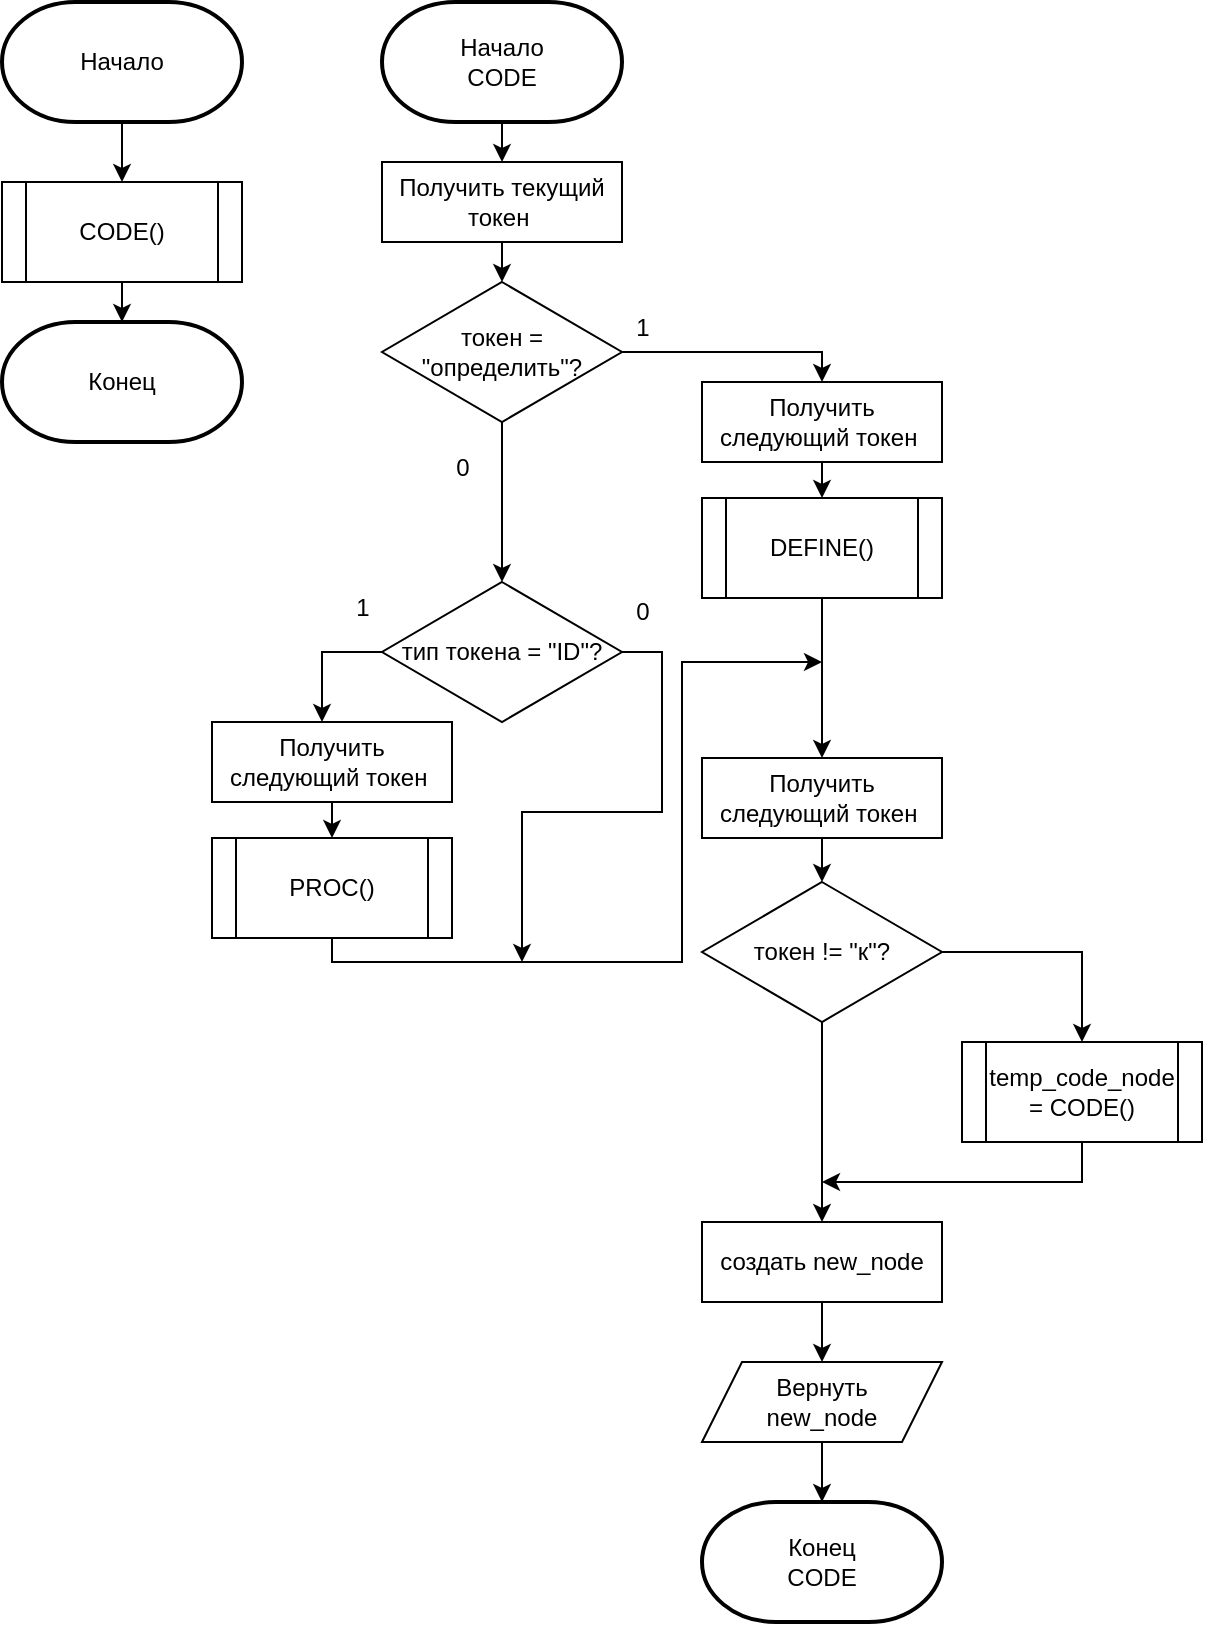 <mxfile version="21.2.1" type="device" pages="9">
  <diagram name="Страница 1" id="OjFimsicDcmkcGnDBX4a">
    <mxGraphModel dx="993" dy="581" grid="1" gridSize="10" guides="1" tooltips="1" connect="1" arrows="1" fold="1" page="1" pageScale="1" pageWidth="827" pageHeight="1169" math="0" shadow="0">
      <root>
        <mxCell id="0" />
        <mxCell id="1" parent="0" />
        <mxCell id="oAteMhHXXmXveKaOSK2a-2" style="edgeStyle=orthogonalEdgeStyle;rounded=0;orthogonalLoop=1;jettySize=auto;html=1;exitX=0.5;exitY=1;exitDx=0;exitDy=0;exitPerimeter=0;" parent="1" source="oAteMhHXXmXveKaOSK2a-1" edge="1">
          <mxGeometry relative="1" as="geometry">
            <mxPoint x="110" y="130" as="targetPoint" />
          </mxGeometry>
        </mxCell>
        <mxCell id="oAteMhHXXmXveKaOSK2a-1" value="Начало" style="strokeWidth=2;html=1;shape=mxgraph.flowchart.terminator;whiteSpace=wrap;" parent="1" vertex="1">
          <mxGeometry x="50" y="40" width="120" height="60" as="geometry" />
        </mxCell>
        <mxCell id="oAteMhHXXmXveKaOSK2a-4" style="edgeStyle=orthogonalEdgeStyle;rounded=0;orthogonalLoop=1;jettySize=auto;html=1;exitX=0.5;exitY=1;exitDx=0;exitDy=0;" parent="1" source="oAteMhHXXmXveKaOSK2a-3" edge="1">
          <mxGeometry relative="1" as="geometry">
            <mxPoint x="110" y="200" as="targetPoint" />
          </mxGeometry>
        </mxCell>
        <mxCell id="oAteMhHXXmXveKaOSK2a-3" value="CODE()" style="shape=process;whiteSpace=wrap;html=1;backgroundOutline=1;" parent="1" vertex="1">
          <mxGeometry x="50" y="130" width="120" height="50" as="geometry" />
        </mxCell>
        <mxCell id="oAteMhHXXmXveKaOSK2a-5" value="Конец" style="strokeWidth=2;html=1;shape=mxgraph.flowchart.terminator;whiteSpace=wrap;" parent="1" vertex="1">
          <mxGeometry x="50" y="200" width="120" height="60" as="geometry" />
        </mxCell>
        <mxCell id="oAteMhHXXmXveKaOSK2a-7" style="edgeStyle=orthogonalEdgeStyle;rounded=0;orthogonalLoop=1;jettySize=auto;html=1;exitX=0.5;exitY=1;exitDx=0;exitDy=0;exitPerimeter=0;" parent="1" source="oAteMhHXXmXveKaOSK2a-6" edge="1">
          <mxGeometry relative="1" as="geometry">
            <mxPoint x="300" y="120" as="targetPoint" />
          </mxGeometry>
        </mxCell>
        <mxCell id="oAteMhHXXmXveKaOSK2a-6" value="Начало&lt;br&gt;CODE" style="strokeWidth=2;html=1;shape=mxgraph.flowchart.terminator;whiteSpace=wrap;" parent="1" vertex="1">
          <mxGeometry x="240" y="40" width="120" height="60" as="geometry" />
        </mxCell>
        <mxCell id="oAteMhHXXmXveKaOSK2a-9" style="edgeStyle=orthogonalEdgeStyle;rounded=0;orthogonalLoop=1;jettySize=auto;html=1;exitX=0.5;exitY=1;exitDx=0;exitDy=0;" parent="1" source="oAteMhHXXmXveKaOSK2a-8" edge="1">
          <mxGeometry relative="1" as="geometry">
            <mxPoint x="300" y="180" as="targetPoint" />
          </mxGeometry>
        </mxCell>
        <mxCell id="oAteMhHXXmXveKaOSK2a-8" value="Получить текущий токен&amp;nbsp;" style="rounded=0;whiteSpace=wrap;html=1;" parent="1" vertex="1">
          <mxGeometry x="240" y="120" width="120" height="40" as="geometry" />
        </mxCell>
        <mxCell id="oAteMhHXXmXveKaOSK2a-11" style="edgeStyle=orthogonalEdgeStyle;rounded=0;orthogonalLoop=1;jettySize=auto;html=1;exitX=1;exitY=0.5;exitDx=0;exitDy=0;" parent="1" source="oAteMhHXXmXveKaOSK2a-10" edge="1">
          <mxGeometry relative="1" as="geometry">
            <mxPoint x="460" y="230" as="targetPoint" />
            <Array as="points">
              <mxPoint x="460" y="215" />
            </Array>
          </mxGeometry>
        </mxCell>
        <mxCell id="oAteMhHXXmXveKaOSK2a-14" style="edgeStyle=orthogonalEdgeStyle;rounded=0;orthogonalLoop=1;jettySize=auto;html=1;exitX=0.5;exitY=1;exitDx=0;exitDy=0;" parent="1" source="oAteMhHXXmXveKaOSK2a-10" edge="1">
          <mxGeometry relative="1" as="geometry">
            <mxPoint x="300" y="330" as="targetPoint" />
          </mxGeometry>
        </mxCell>
        <mxCell id="oAteMhHXXmXveKaOSK2a-10" value="токен = &quot;определить&quot;?" style="rhombus;whiteSpace=wrap;html=1;" parent="1" vertex="1">
          <mxGeometry x="240" y="180" width="120" height="70" as="geometry" />
        </mxCell>
        <mxCell id="oAteMhHXXmXveKaOSK2a-12" value="1" style="text;html=1;align=center;verticalAlign=middle;resizable=0;points=[];autosize=1;strokeColor=none;fillColor=none;" parent="1" vertex="1">
          <mxGeometry x="355" y="188" width="30" height="30" as="geometry" />
        </mxCell>
        <mxCell id="oAteMhHXXmXveKaOSK2a-21" style="edgeStyle=orthogonalEdgeStyle;rounded=0;orthogonalLoop=1;jettySize=auto;html=1;exitX=0.5;exitY=1;exitDx=0;exitDy=0;entryX=0.5;entryY=0;entryDx=0;entryDy=0;" parent="1" source="oAteMhHXXmXveKaOSK2a-13" target="oAteMhHXXmXveKaOSK2a-22" edge="1">
          <mxGeometry relative="1" as="geometry">
            <mxPoint x="400" y="350" as="targetPoint" />
          </mxGeometry>
        </mxCell>
        <mxCell id="oAteMhHXXmXveKaOSK2a-13" value="DEFINE()" style="shape=process;whiteSpace=wrap;html=1;backgroundOutline=1;" parent="1" vertex="1">
          <mxGeometry x="400" y="288" width="120" height="50" as="geometry" />
        </mxCell>
        <mxCell id="oAteMhHXXmXveKaOSK2a-15" value="0" style="text;html=1;align=center;verticalAlign=middle;resizable=0;points=[];autosize=1;strokeColor=none;fillColor=none;" parent="1" vertex="1">
          <mxGeometry x="265" y="258" width="30" height="30" as="geometry" />
        </mxCell>
        <mxCell id="oAteMhHXXmXveKaOSK2a-19" style="edgeStyle=orthogonalEdgeStyle;rounded=0;orthogonalLoop=1;jettySize=auto;html=1;exitX=0;exitY=0.5;exitDx=0;exitDy=0;" parent="1" source="oAteMhHXXmXveKaOSK2a-17" edge="1">
          <mxGeometry relative="1" as="geometry">
            <mxPoint x="210" y="400" as="targetPoint" />
            <Array as="points">
              <mxPoint x="210" y="365" />
              <mxPoint x="210" y="400" />
            </Array>
          </mxGeometry>
        </mxCell>
        <mxCell id="1snUYbCRHp8WS3F0ev4k-2" style="edgeStyle=orthogonalEdgeStyle;rounded=0;orthogonalLoop=1;jettySize=auto;html=1;exitX=1;exitY=0.5;exitDx=0;exitDy=0;" edge="1" parent="1" source="oAteMhHXXmXveKaOSK2a-17">
          <mxGeometry relative="1" as="geometry">
            <mxPoint x="310" y="520" as="targetPoint" />
            <Array as="points">
              <mxPoint x="380" y="365" />
              <mxPoint x="380" y="445" />
              <mxPoint x="310" y="445" />
              <mxPoint x="310" y="490" />
            </Array>
          </mxGeometry>
        </mxCell>
        <mxCell id="oAteMhHXXmXveKaOSK2a-17" value="тип токена = &quot;ID&quot;?" style="rhombus;whiteSpace=wrap;html=1;" parent="1" vertex="1">
          <mxGeometry x="240" y="330" width="120" height="70" as="geometry" />
        </mxCell>
        <mxCell id="oAteMhHXXmXveKaOSK2a-20" value="1" style="text;html=1;align=center;verticalAlign=middle;resizable=0;points=[];autosize=1;strokeColor=none;fillColor=none;" parent="1" vertex="1">
          <mxGeometry x="215" y="328" width="30" height="30" as="geometry" />
        </mxCell>
        <mxCell id="oAteMhHXXmXveKaOSK2a-23" style="edgeStyle=orthogonalEdgeStyle;rounded=0;orthogonalLoop=1;jettySize=auto;html=1;exitX=0.5;exitY=1;exitDx=0;exitDy=0;entryX=0.5;entryY=0;entryDx=0;entryDy=0;" parent="1" source="oAteMhHXXmXveKaOSK2a-22" edge="1" target="oAteMhHXXmXveKaOSK2a-24">
          <mxGeometry relative="1" as="geometry">
            <mxPoint x="460" y="420" as="targetPoint" />
          </mxGeometry>
        </mxCell>
        <mxCell id="oAteMhHXXmXveKaOSK2a-22" value="Получить следующий токен&amp;nbsp;" style="rounded=0;whiteSpace=wrap;html=1;" parent="1" vertex="1">
          <mxGeometry x="400" y="418" width="120" height="40" as="geometry" />
        </mxCell>
        <mxCell id="oAteMhHXXmXveKaOSK2a-25" style="edgeStyle=orthogonalEdgeStyle;rounded=0;orthogonalLoop=1;jettySize=auto;html=1;exitX=0.5;exitY=1;exitDx=0;exitDy=0;" parent="1" source="oAteMhHXXmXveKaOSK2a-24" edge="1">
          <mxGeometry relative="1" as="geometry">
            <mxPoint x="460" y="650" as="targetPoint" />
          </mxGeometry>
        </mxCell>
        <mxCell id="oAteMhHXXmXveKaOSK2a-26" style="edgeStyle=orthogonalEdgeStyle;rounded=0;orthogonalLoop=1;jettySize=auto;html=1;exitX=1;exitY=0.5;exitDx=0;exitDy=0;" parent="1" source="oAteMhHXXmXveKaOSK2a-24" edge="1">
          <mxGeometry relative="1" as="geometry">
            <mxPoint x="590" y="560" as="targetPoint" />
            <Array as="points">
              <mxPoint x="590" y="515" />
              <mxPoint x="590" y="560" />
            </Array>
          </mxGeometry>
        </mxCell>
        <mxCell id="oAteMhHXXmXveKaOSK2a-24" value="токен != &quot;к&quot;?" style="rhombus;whiteSpace=wrap;html=1;" parent="1" vertex="1">
          <mxGeometry x="400" y="480" width="120" height="70" as="geometry" />
        </mxCell>
        <mxCell id="oAteMhHXXmXveKaOSK2a-28" style="edgeStyle=orthogonalEdgeStyle;rounded=0;orthogonalLoop=1;jettySize=auto;html=1;exitX=0.5;exitY=1;exitDx=0;exitDy=0;entryX=0.5;entryY=0;entryDx=0;entryDy=0;" parent="1" source="oAteMhHXXmXveKaOSK2a-27" target="oAteMhHXXmXveKaOSK2a-13" edge="1">
          <mxGeometry relative="1" as="geometry" />
        </mxCell>
        <mxCell id="oAteMhHXXmXveKaOSK2a-27" value="Получить следующий токен&amp;nbsp;" style="rounded=0;whiteSpace=wrap;html=1;" parent="1" vertex="1">
          <mxGeometry x="400" y="230" width="120" height="40" as="geometry" />
        </mxCell>
        <mxCell id="oAteMhHXXmXveKaOSK2a-31" style="edgeStyle=orthogonalEdgeStyle;rounded=0;orthogonalLoop=1;jettySize=auto;html=1;exitX=0.5;exitY=1;exitDx=0;exitDy=0;" parent="1" source="oAteMhHXXmXveKaOSK2a-30" edge="1">
          <mxGeometry relative="1" as="geometry">
            <mxPoint x="460" y="630" as="targetPoint" />
            <Array as="points">
              <mxPoint x="590" y="630" />
            </Array>
          </mxGeometry>
        </mxCell>
        <mxCell id="oAteMhHXXmXveKaOSK2a-30" value="temp_code_node = CODE()" style="shape=process;whiteSpace=wrap;html=1;backgroundOutline=1;" parent="1" vertex="1">
          <mxGeometry x="530" y="560" width="120" height="50" as="geometry" />
        </mxCell>
        <mxCell id="1snUYbCRHp8WS3F0ev4k-4" style="edgeStyle=orthogonalEdgeStyle;rounded=0;orthogonalLoop=1;jettySize=auto;html=1;exitX=0.5;exitY=1;exitDx=0;exitDy=0;" edge="1" parent="1" source="oAteMhHXXmXveKaOSK2a-32">
          <mxGeometry relative="1" as="geometry">
            <mxPoint x="460" y="720" as="targetPoint" />
          </mxGeometry>
        </mxCell>
        <mxCell id="oAteMhHXXmXveKaOSK2a-32" value="создать new_node" style="rounded=0;whiteSpace=wrap;html=1;" parent="1" vertex="1">
          <mxGeometry x="400" y="650" width="120" height="40" as="geometry" />
        </mxCell>
        <mxCell id="1snUYbCRHp8WS3F0ev4k-3" style="edgeStyle=orthogonalEdgeStyle;rounded=0;orthogonalLoop=1;jettySize=auto;html=1;exitX=0.5;exitY=1;exitDx=0;exitDy=0;" edge="1" parent="1" source="oAteMhHXXmXveKaOSK2a-35">
          <mxGeometry relative="1" as="geometry">
            <mxPoint x="460" y="370" as="targetPoint" />
            <Array as="points">
              <mxPoint x="215" y="520" />
              <mxPoint x="390" y="520" />
              <mxPoint x="390" y="370" />
            </Array>
          </mxGeometry>
        </mxCell>
        <mxCell id="oAteMhHXXmXveKaOSK2a-35" value="PROC()" style="shape=process;whiteSpace=wrap;html=1;backgroundOutline=1;" parent="1" vertex="1">
          <mxGeometry x="155" y="458" width="120" height="50" as="geometry" />
        </mxCell>
        <mxCell id="oAteMhHXXmXveKaOSK2a-41" style="edgeStyle=orthogonalEdgeStyle;rounded=0;orthogonalLoop=1;jettySize=auto;html=1;exitX=0.5;exitY=1;exitDx=0;exitDy=0;entryX=0.5;entryY=0;entryDx=0;entryDy=0;" parent="1" source="oAteMhHXXmXveKaOSK2a-42" target="oAteMhHXXmXveKaOSK2a-35" edge="1">
          <mxGeometry relative="1" as="geometry" />
        </mxCell>
        <mxCell id="oAteMhHXXmXveKaOSK2a-42" value="Получить следующий токен&amp;nbsp;" style="rounded=0;whiteSpace=wrap;html=1;" parent="1" vertex="1">
          <mxGeometry x="155" y="400" width="120" height="40" as="geometry" />
        </mxCell>
        <mxCell id="oAteMhHXXmXveKaOSK2a-50" value="Конец&lt;br&gt;CODE" style="strokeWidth=2;html=1;shape=mxgraph.flowchart.terminator;whiteSpace=wrap;" parent="1" vertex="1">
          <mxGeometry x="400" y="790" width="120" height="60" as="geometry" />
        </mxCell>
        <mxCell id="C3LWCnrRzBZl6GtqySUH-1" value="0" style="text;html=1;align=center;verticalAlign=middle;resizable=0;points=[];autosize=1;strokeColor=none;fillColor=none;" vertex="1" parent="1">
          <mxGeometry x="355" y="330" width="30" height="30" as="geometry" />
        </mxCell>
        <mxCell id="1snUYbCRHp8WS3F0ev4k-6" style="edgeStyle=orthogonalEdgeStyle;rounded=0;orthogonalLoop=1;jettySize=auto;html=1;exitX=0.5;exitY=1;exitDx=0;exitDy=0;entryX=0.5;entryY=0;entryDx=0;entryDy=0;entryPerimeter=0;" edge="1" parent="1" source="1snUYbCRHp8WS3F0ev4k-5" target="oAteMhHXXmXveKaOSK2a-50">
          <mxGeometry relative="1" as="geometry" />
        </mxCell>
        <mxCell id="1snUYbCRHp8WS3F0ev4k-5" value="Вернуть &lt;br&gt;new_node" style="shape=parallelogram;perimeter=parallelogramPerimeter;whiteSpace=wrap;html=1;fixedSize=1;" vertex="1" parent="1">
          <mxGeometry x="400" y="720" width="120" height="40" as="geometry" />
        </mxCell>
      </root>
    </mxGraphModel>
  </diagram>
  <diagram id="9mKEwkkumCH1FHgjBDD4" name="Страница 2">
    <mxGraphModel dx="993" dy="581" grid="1" gridSize="10" guides="1" tooltips="1" connect="1" arrows="1" fold="1" page="1" pageScale="1" pageWidth="827" pageHeight="1169" math="0" shadow="0">
      <root>
        <mxCell id="0" />
        <mxCell id="1" parent="0" />
        <mxCell id="h99MPUrjTLauwKM2JPp8-2" style="edgeStyle=orthogonalEdgeStyle;rounded=0;orthogonalLoop=1;jettySize=auto;html=1;exitX=0.5;exitY=1;exitDx=0;exitDy=0;exitPerimeter=0;entryX=0.5;entryY=0;entryDx=0;entryDy=0;" edge="1" parent="1" source="QELMW7rj4XHoGeLbWTcO-1" target="h99MPUrjTLauwKM2JPp8-1">
          <mxGeometry relative="1" as="geometry" />
        </mxCell>
        <mxCell id="QELMW7rj4XHoGeLbWTcO-1" value="Начало&lt;br&gt;PROC" style="strokeWidth=2;html=1;shape=mxgraph.flowchart.terminator;whiteSpace=wrap;" vertex="1" parent="1">
          <mxGeometry x="40" y="40" width="120" height="60" as="geometry" />
        </mxCell>
        <mxCell id="h99MPUrjTLauwKM2JPp8-3" style="edgeStyle=orthogonalEdgeStyle;rounded=0;orthogonalLoop=1;jettySize=auto;html=1;exitX=0.5;exitY=1;exitDx=0;exitDy=0;" edge="1" parent="1" source="h99MPUrjTLauwKM2JPp8-1">
          <mxGeometry relative="1" as="geometry">
            <mxPoint x="100" y="200" as="targetPoint" />
          </mxGeometry>
        </mxCell>
        <mxCell id="h99MPUrjTLauwKM2JPp8-1" value="Получить следущий токен" style="rounded=0;whiteSpace=wrap;html=1;" vertex="1" parent="1">
          <mxGeometry x="40" y="130" width="120" height="50" as="geometry" />
        </mxCell>
        <mxCell id="h99MPUrjTLauwKM2JPp8-5" style="edgeStyle=orthogonalEdgeStyle;rounded=0;orthogonalLoop=1;jettySize=auto;html=1;exitX=1;exitY=0.5;exitDx=0;exitDy=0;entryX=0.5;entryY=0;entryDx=0;entryDy=0;" edge="1" parent="1" source="h99MPUrjTLauwKM2JPp8-4" target="h99MPUrjTLauwKM2JPp8-7">
          <mxGeometry relative="1" as="geometry">
            <mxPoint x="290" y="120" as="targetPoint" />
            <Array as="points">
              <mxPoint x="200" y="230" />
              <mxPoint x="200" y="180" />
              <mxPoint x="280" y="180" />
            </Array>
          </mxGeometry>
        </mxCell>
        <mxCell id="h99MPUrjTLauwKM2JPp8-26" style="edgeStyle=orthogonalEdgeStyle;rounded=0;orthogonalLoop=1;jettySize=auto;html=1;exitX=0.5;exitY=1;exitDx=0;exitDy=0;entryX=0.5;entryY=0;entryDx=0;entryDy=0;" edge="1" parent="1" source="h99MPUrjTLauwKM2JPp8-4" target="h99MPUrjTLauwKM2JPp8-9">
          <mxGeometry relative="1" as="geometry" />
        </mxCell>
        <mxCell id="h99MPUrjTLauwKM2JPp8-4" value="токен = &quot;(&quot; ?" style="rhombus;whiteSpace=wrap;html=1;" vertex="1" parent="1">
          <mxGeometry x="40" y="200" width="120" height="60" as="geometry" />
        </mxCell>
        <mxCell id="h99MPUrjTLauwKM2JPp8-6" value="1" style="text;html=1;align=center;verticalAlign=middle;resizable=0;points=[];autosize=1;strokeColor=none;fillColor=none;" vertex="1" parent="1">
          <mxGeometry x="160" y="200" width="30" height="30" as="geometry" />
        </mxCell>
        <mxCell id="h99MPUrjTLauwKM2JPp8-8" style="edgeStyle=orthogonalEdgeStyle;rounded=0;orthogonalLoop=1;jettySize=auto;html=1;exitX=0.5;exitY=1;exitDx=0;exitDy=0;" edge="1" parent="1" source="h99MPUrjTLauwKM2JPp8-7">
          <mxGeometry relative="1" as="geometry">
            <mxPoint x="100" y="280" as="targetPoint" />
            <Array as="points">
              <mxPoint x="280" y="290" />
              <mxPoint x="160" y="290" />
              <mxPoint x="160" y="280" />
            </Array>
          </mxGeometry>
        </mxCell>
        <mxCell id="h99MPUrjTLauwKM2JPp8-7" value="PARAMETR()" style="shape=process;whiteSpace=wrap;html=1;backgroundOutline=1;" vertex="1" parent="1">
          <mxGeometry x="220" y="220" width="120" height="60" as="geometry" />
        </mxCell>
        <mxCell id="h99MPUrjTLauwKM2JPp8-11" style="edgeStyle=orthogonalEdgeStyle;rounded=0;orthogonalLoop=1;jettySize=auto;html=1;exitX=0.5;exitY=1;exitDx=0;exitDy=0;entryX=0.5;entryY=0;entryDx=0;entryDy=0;" edge="1" parent="1" source="h99MPUrjTLauwKM2JPp8-9" target="h99MPUrjTLauwKM2JPp8-10">
          <mxGeometry relative="1" as="geometry" />
        </mxCell>
        <mxCell id="h99MPUrjTLauwKM2JPp8-9" value="Получить следущий токен" style="rounded=0;whiteSpace=wrap;html=1;" vertex="1" parent="1">
          <mxGeometry x="40" y="300" width="120" height="50" as="geometry" />
        </mxCell>
        <mxCell id="h99MPUrjTLauwKM2JPp8-12" style="edgeStyle=orthogonalEdgeStyle;rounded=0;orthogonalLoop=1;jettySize=auto;html=1;exitX=1;exitY=0.5;exitDx=0;exitDy=0;" edge="1" parent="1" source="h99MPUrjTLauwKM2JPp8-10">
          <mxGeometry relative="1" as="geometry">
            <mxPoint x="240" y="440" as="targetPoint" />
          </mxGeometry>
        </mxCell>
        <mxCell id="h99MPUrjTLauwKM2JPp8-16" style="edgeStyle=orthogonalEdgeStyle;rounded=0;orthogonalLoop=1;jettySize=auto;html=1;exitX=0.5;exitY=1;exitDx=0;exitDy=0;" edge="1" parent="1" source="h99MPUrjTLauwKM2JPp8-10">
          <mxGeometry relative="1" as="geometry">
            <mxPoint x="100" y="480" as="targetPoint" />
          </mxGeometry>
        </mxCell>
        <mxCell id="h99MPUrjTLauwKM2JPp8-10" value="токен = &quot;н&quot; ?" style="rhombus;whiteSpace=wrap;html=1;" vertex="1" parent="1">
          <mxGeometry x="40" y="370" width="120" height="60" as="geometry" />
        </mxCell>
        <mxCell id="h99MPUrjTLauwKM2JPp8-13" value="0" style="text;html=1;align=center;verticalAlign=middle;resizable=0;points=[];autosize=1;strokeColor=none;fillColor=none;" vertex="1" parent="1">
          <mxGeometry x="175" y="368" width="30" height="30" as="geometry" />
        </mxCell>
        <mxCell id="h99MPUrjTLauwKM2JPp8-25" style="edgeStyle=orthogonalEdgeStyle;rounded=0;orthogonalLoop=1;jettySize=auto;html=1;exitX=0.5;exitY=1;exitDx=0;exitDy=0;" edge="1" parent="1" source="h99MPUrjTLauwKM2JPp8-15">
          <mxGeometry relative="1" as="geometry">
            <mxPoint x="100" y="700" as="targetPoint" />
            <Array as="points">
              <mxPoint x="230" y="700" />
            </Array>
          </mxGeometry>
        </mxCell>
        <mxCell id="h99MPUrjTLauwKM2JPp8-15" value="Выдать ошибку" style="shape=parallelogram;perimeter=parallelogramPerimeter;whiteSpace=wrap;html=1;fixedSize=1;" vertex="1" parent="1">
          <mxGeometry x="170" y="440" width="120" height="40" as="geometry" />
        </mxCell>
        <mxCell id="h99MPUrjTLauwKM2JPp8-17" value="1" style="text;html=1;align=center;verticalAlign=middle;resizable=0;points=[];autosize=1;strokeColor=none;fillColor=none;" vertex="1" parent="1">
          <mxGeometry x="95" y="428" width="30" height="30" as="geometry" />
        </mxCell>
        <mxCell id="h99MPUrjTLauwKM2JPp8-19" style="edgeStyle=orthogonalEdgeStyle;rounded=0;orthogonalLoop=1;jettySize=auto;html=1;exitX=0.5;exitY=1;exitDx=0;exitDy=0;" edge="1" parent="1" source="h99MPUrjTLauwKM2JPp8-18">
          <mxGeometry relative="1" as="geometry">
            <mxPoint x="100" y="550" as="targetPoint" />
          </mxGeometry>
        </mxCell>
        <mxCell id="h99MPUrjTLauwKM2JPp8-18" value="Получить следущий токен" style="rounded=0;whiteSpace=wrap;html=1;" vertex="1" parent="1">
          <mxGeometry x="40" y="480" width="120" height="50" as="geometry" />
        </mxCell>
        <mxCell id="h99MPUrjTLauwKM2JPp8-22" style="edgeStyle=orthogonalEdgeStyle;rounded=0;orthogonalLoop=1;jettySize=auto;html=1;exitX=0.5;exitY=1;exitDx=0;exitDy=0;" edge="1" parent="1" source="h99MPUrjTLauwKM2JPp8-21">
          <mxGeometry relative="1" as="geometry">
            <mxPoint x="100" y="640" as="targetPoint" />
          </mxGeometry>
        </mxCell>
        <mxCell id="h99MPUrjTLauwKM2JPp8-21" value="new_node = PROC_CODE()" style="shape=process;whiteSpace=wrap;html=1;backgroundOutline=1;" vertex="1" parent="1">
          <mxGeometry x="40" y="550" width="120" height="60" as="geometry" />
        </mxCell>
        <mxCell id="h99MPUrjTLauwKM2JPp8-24" style="edgeStyle=orthogonalEdgeStyle;rounded=0;orthogonalLoop=1;jettySize=auto;html=1;exitX=0.5;exitY=1;exitDx=0;exitDy=0;" edge="1" parent="1" source="h99MPUrjTLauwKM2JPp8-23">
          <mxGeometry relative="1" as="geometry">
            <mxPoint x="100" y="720" as="targetPoint" />
          </mxGeometry>
        </mxCell>
        <mxCell id="h99MPUrjTLauwKM2JPp8-23" value="Вернуть&lt;br&gt;&amp;nbsp;new_node" style="shape=parallelogram;perimeter=parallelogramPerimeter;whiteSpace=wrap;html=1;fixedSize=1;" vertex="1" parent="1">
          <mxGeometry x="40" y="640" width="120" height="40" as="geometry" />
        </mxCell>
        <mxCell id="h99MPUrjTLauwKM2JPp8-27" value="0" style="text;html=1;align=center;verticalAlign=middle;resizable=0;points=[];autosize=1;strokeColor=none;fillColor=none;" vertex="1" parent="1">
          <mxGeometry x="75" y="258" width="30" height="30" as="geometry" />
        </mxCell>
        <mxCell id="h99MPUrjTLauwKM2JPp8-28" value="Конец&lt;br&gt;PROC" style="strokeWidth=2;html=1;shape=mxgraph.flowchart.terminator;whiteSpace=wrap;" vertex="1" parent="1">
          <mxGeometry x="40" y="720" width="120" height="60" as="geometry" />
        </mxCell>
        <mxCell id="xwZQ5fsLgN3MJ1WzDHIb-2" style="edgeStyle=orthogonalEdgeStyle;rounded=0;orthogonalLoop=1;jettySize=auto;html=1;exitX=0.5;exitY=1;exitDx=0;exitDy=0;exitPerimeter=0;entryX=0.5;entryY=0;entryDx=0;entryDy=0;" edge="1" parent="1" source="xwZQ5fsLgN3MJ1WzDHIb-1" target="xwZQ5fsLgN3MJ1WzDHIb-3">
          <mxGeometry relative="1" as="geometry">
            <mxPoint x="480" y="130" as="targetPoint" />
          </mxGeometry>
        </mxCell>
        <mxCell id="xwZQ5fsLgN3MJ1WzDHIb-1" value="Начало&lt;br&gt;PROC_CODE" style="strokeWidth=2;html=1;shape=mxgraph.flowchart.terminator;whiteSpace=wrap;" vertex="1" parent="1">
          <mxGeometry x="420" y="40" width="120" height="60" as="geometry" />
        </mxCell>
        <mxCell id="xwZQ5fsLgN3MJ1WzDHIb-4" style="edgeStyle=orthogonalEdgeStyle;rounded=0;orthogonalLoop=1;jettySize=auto;html=1;exitX=0.5;exitY=1;exitDx=0;exitDy=0;" edge="1" parent="1" source="xwZQ5fsLgN3MJ1WzDHIb-3">
          <mxGeometry relative="1" as="geometry">
            <mxPoint x="480" y="210" as="targetPoint" />
          </mxGeometry>
        </mxCell>
        <mxCell id="xwZQ5fsLgN3MJ1WzDHIb-3" value="operation_node =&lt;br&gt;OPERATION()" style="shape=process;whiteSpace=wrap;html=1;backgroundOutline=1;" vertex="1" parent="1">
          <mxGeometry x="420" y="125" width="120" height="60" as="geometry" />
        </mxCell>
        <mxCell id="xwZQ5fsLgN3MJ1WzDHIb-6" style="edgeStyle=orthogonalEdgeStyle;rounded=0;orthogonalLoop=1;jettySize=auto;html=1;exitX=0.5;exitY=1;exitDx=0;exitDy=0;" edge="1" parent="1" source="xwZQ5fsLgN3MJ1WzDHIb-5">
          <mxGeometry relative="1" as="geometry">
            <mxPoint x="480" y="280" as="targetPoint" />
          </mxGeometry>
        </mxCell>
        <mxCell id="xwZQ5fsLgN3MJ1WzDHIb-5" value="Получить следущий токен" style="rounded=0;whiteSpace=wrap;html=1;" vertex="1" parent="1">
          <mxGeometry x="420" y="210" width="120" height="50" as="geometry" />
        </mxCell>
        <mxCell id="xwZQ5fsLgN3MJ1WzDHIb-8" style="edgeStyle=orthogonalEdgeStyle;rounded=0;orthogonalLoop=1;jettySize=auto;html=1;exitX=1;exitY=0.5;exitDx=0;exitDy=0;entryX=0.5;entryY=0;entryDx=0;entryDy=0;" edge="1" parent="1" source="xwZQ5fsLgN3MJ1WzDHIb-7" target="xwZQ5fsLgN3MJ1WzDHIb-9">
          <mxGeometry relative="1" as="geometry">
            <mxPoint x="640" y="220" as="targetPoint" />
            <Array as="points">
              <mxPoint x="570" y="310" />
              <mxPoint x="570" y="260" />
              <mxPoint x="640" y="260" />
            </Array>
          </mxGeometry>
        </mxCell>
        <mxCell id="xwZQ5fsLgN3MJ1WzDHIb-10" style="edgeStyle=orthogonalEdgeStyle;rounded=0;orthogonalLoop=1;jettySize=auto;html=1;exitX=0.5;exitY=1;exitDx=0;exitDy=0;" edge="1" parent="1" source="xwZQ5fsLgN3MJ1WzDHIb-7">
          <mxGeometry relative="1" as="geometry">
            <mxPoint x="480" y="410" as="targetPoint" />
          </mxGeometry>
        </mxCell>
        <mxCell id="xwZQ5fsLgN3MJ1WzDHIb-7" value="токен != &quot;к&quot; ?" style="rhombus;whiteSpace=wrap;html=1;" vertex="1" parent="1">
          <mxGeometry x="420" y="280" width="120" height="60" as="geometry" />
        </mxCell>
        <mxCell id="xwZQ5fsLgN3MJ1WzDHIb-11" style="edgeStyle=orthogonalEdgeStyle;rounded=0;orthogonalLoop=1;jettySize=auto;html=1;exitX=0.5;exitY=1;exitDx=0;exitDy=0;" edge="1" parent="1" source="xwZQ5fsLgN3MJ1WzDHIb-9">
          <mxGeometry relative="1" as="geometry">
            <mxPoint x="480" y="390" as="targetPoint" />
            <Array as="points">
              <mxPoint x="640" y="390" />
            </Array>
          </mxGeometry>
        </mxCell>
        <mxCell id="xwZQ5fsLgN3MJ1WzDHIb-9" value="temp_oper_node = PROC_CODE()" style="shape=process;whiteSpace=wrap;html=1;backgroundOutline=1;" vertex="1" parent="1">
          <mxGeometry x="580" y="280" width="120" height="60" as="geometry" />
        </mxCell>
        <mxCell id="TbeC-xghz2scXLKDjYx5-3" style="edgeStyle=orthogonalEdgeStyle;rounded=0;orthogonalLoop=1;jettySize=auto;html=1;exitX=0.5;exitY=1;exitDx=0;exitDy=0;entryX=0.5;entryY=0;entryDx=0;entryDy=0;" edge="1" parent="1" source="TbeC-xghz2scXLKDjYx5-1" target="TbeC-xghz2scXLKDjYx5-2">
          <mxGeometry relative="1" as="geometry" />
        </mxCell>
        <mxCell id="TbeC-xghz2scXLKDjYx5-1" value="создать new_node" style="rounded=0;whiteSpace=wrap;html=1;" vertex="1" parent="1">
          <mxGeometry x="420" y="410" width="120" height="40" as="geometry" />
        </mxCell>
        <mxCell id="TbeC-xghz2scXLKDjYx5-4" style="edgeStyle=orthogonalEdgeStyle;rounded=0;orthogonalLoop=1;jettySize=auto;html=1;exitX=0.5;exitY=1;exitDx=0;exitDy=0;" edge="1" parent="1" source="TbeC-xghz2scXLKDjYx5-2">
          <mxGeometry relative="1" as="geometry">
            <mxPoint x="480" y="540" as="targetPoint" />
          </mxGeometry>
        </mxCell>
        <mxCell id="TbeC-xghz2scXLKDjYx5-2" value="Вернуть&lt;br&gt;&amp;nbsp;new_node" style="shape=parallelogram;perimeter=parallelogramPerimeter;whiteSpace=wrap;html=1;fixedSize=1;" vertex="1" parent="1">
          <mxGeometry x="420" y="480" width="120" height="40" as="geometry" />
        </mxCell>
        <mxCell id="TbeC-xghz2scXLKDjYx5-5" value="Конец&lt;br&gt;PROC_CODE" style="strokeWidth=2;html=1;shape=mxgraph.flowchart.terminator;whiteSpace=wrap;" vertex="1" parent="1">
          <mxGeometry x="420" y="540" width="120" height="60" as="geometry" />
        </mxCell>
      </root>
    </mxGraphModel>
  </diagram>
  <diagram id="l3f0pCoLqNtKgTGEtbPk" name="Страница 3">
    <mxGraphModel dx="993" dy="581" grid="1" gridSize="10" guides="1" tooltips="1" connect="1" arrows="1" fold="1" page="1" pageScale="1" pageWidth="827" pageHeight="1169" math="0" shadow="0">
      <root>
        <mxCell id="0" />
        <mxCell id="1" parent="0" />
        <mxCell id="ngDVfUQjqv97wWvPRhD_-1" style="edgeStyle=orthogonalEdgeStyle;rounded=0;orthogonalLoop=1;jettySize=auto;html=1;exitX=0.5;exitY=1;exitDx=0;exitDy=0;exitPerimeter=0;" edge="1" parent="1" source="GpK5Y5vJKEEL7ECFhuXL-1">
          <mxGeometry relative="1" as="geometry">
            <mxPoint x="100" y="120" as="targetPoint" />
          </mxGeometry>
        </mxCell>
        <mxCell id="GpK5Y5vJKEEL7ECFhuXL-1" value="Начало&lt;br&gt;OPERATION" style="strokeWidth=2;html=1;shape=mxgraph.flowchart.terminator;whiteSpace=wrap;" vertex="1" parent="1">
          <mxGeometry x="40" y="40" width="120" height="60" as="geometry" />
        </mxCell>
        <mxCell id="ngDVfUQjqv97wWvPRhD_-3" style="edgeStyle=orthogonalEdgeStyle;rounded=0;orthogonalLoop=1;jettySize=auto;html=1;exitX=0.5;exitY=1;exitDx=0;exitDy=0;" edge="1" parent="1" source="ngDVfUQjqv97wWvPRhD_-2">
          <mxGeometry relative="1" as="geometry">
            <mxPoint x="100" y="200" as="targetPoint" />
          </mxGeometry>
        </mxCell>
        <mxCell id="ngDVfUQjqv97wWvPRhD_-2" value="Получить токен" style="rounded=0;whiteSpace=wrap;html=1;" vertex="1" parent="1">
          <mxGeometry x="40" y="120" width="120" height="50" as="geometry" />
        </mxCell>
        <mxCell id="ngDVfUQjqv97wWvPRhD_-5" style="edgeStyle=orthogonalEdgeStyle;rounded=0;orthogonalLoop=1;jettySize=auto;html=1;exitX=1;exitY=0.5;exitDx=0;exitDy=0;" edge="1" parent="1" source="ngDVfUQjqv97wWvPRhD_-4">
          <mxGeometry relative="1" as="geometry">
            <mxPoint x="270" y="180" as="targetPoint" />
            <Array as="points">
              <mxPoint x="190" y="235" />
              <mxPoint x="190" y="160" />
              <mxPoint x="270" y="160" />
            </Array>
          </mxGeometry>
        </mxCell>
        <mxCell id="3CzjbDJpXjGQcNkz8ml2-5" style="edgeStyle=orthogonalEdgeStyle;rounded=0;orthogonalLoop=1;jettySize=auto;html=1;exitX=0.5;exitY=1;exitDx=0;exitDy=0;" edge="1" parent="1" source="ngDVfUQjqv97wWvPRhD_-4">
          <mxGeometry relative="1" as="geometry">
            <mxPoint x="100" y="360" as="targetPoint" />
          </mxGeometry>
        </mxCell>
        <mxCell id="ngDVfUQjqv97wWvPRhD_-4" value="тип = ID?" style="rhombus;whiteSpace=wrap;html=1;" vertex="1" parent="1">
          <mxGeometry x="40" y="200" width="120" height="70" as="geometry" />
        </mxCell>
        <mxCell id="ngDVfUQjqv97wWvPRhD_-6" value="1" style="text;html=1;align=center;verticalAlign=middle;resizable=0;points=[];autosize=1;strokeColor=none;fillColor=none;" vertex="1" parent="1">
          <mxGeometry x="155" y="208" width="30" height="30" as="geometry" />
        </mxCell>
        <mxCell id="3CzjbDJpXjGQcNkz8ml2-1" style="edgeStyle=orthogonalEdgeStyle;rounded=0;orthogonalLoop=1;jettySize=auto;html=1;exitX=0.5;exitY=1;exitDx=0;exitDy=0;" edge="1" parent="1" source="ngDVfUQjqv97wWvPRhD_-7">
          <mxGeometry relative="1" as="geometry">
            <mxPoint x="270" y="260" as="targetPoint" />
          </mxGeometry>
        </mxCell>
        <mxCell id="ngDVfUQjqv97wWvPRhD_-7" value="action_node =&lt;br&gt;ACTION()" style="shape=process;whiteSpace=wrap;html=1;backgroundOutline=1;" vertex="1" parent="1">
          <mxGeometry x="210" y="178" width="120" height="60" as="geometry" />
        </mxCell>
        <mxCell id="3CzjbDJpXjGQcNkz8ml2-6" style="edgeStyle=orthogonalEdgeStyle;rounded=0;orthogonalLoop=1;jettySize=auto;html=1;exitX=0.5;exitY=1;exitDx=0;exitDy=0;" edge="1" parent="1" source="3CzjbDJpXjGQcNkz8ml2-4">
          <mxGeometry relative="1" as="geometry">
            <mxPoint x="100" y="310" as="targetPoint" />
            <Array as="points">
              <mxPoint x="270" y="310" />
              <mxPoint x="100" y="310" />
            </Array>
          </mxGeometry>
        </mxCell>
        <mxCell id="3CzjbDJpXjGQcNkz8ml2-4" value="Вернуть&amp;nbsp;&lt;br&gt;action_node" style="shape=parallelogram;perimeter=parallelogramPerimeter;whiteSpace=wrap;html=1;fixedSize=1;" vertex="1" parent="1">
          <mxGeometry x="210" y="260" width="120" height="40" as="geometry" />
        </mxCell>
        <mxCell id="3CzjbDJpXjGQcNkz8ml2-7" value="0" style="text;html=1;align=center;verticalAlign=middle;resizable=0;points=[];autosize=1;strokeColor=none;fillColor=none;" vertex="1" parent="1">
          <mxGeometry x="65" y="270" width="30" height="30" as="geometry" />
        </mxCell>
        <mxCell id="3CzjbDJpXjGQcNkz8ml2-9" style="edgeStyle=orthogonalEdgeStyle;rounded=0;orthogonalLoop=1;jettySize=auto;html=1;exitX=1;exitY=0.5;exitDx=0;exitDy=0;" edge="1" parent="1" source="3CzjbDJpXjGQcNkz8ml2-8">
          <mxGeometry relative="1" as="geometry">
            <mxPoint x="270" y="340" as="targetPoint" />
            <Array as="points">
              <mxPoint x="190" y="395" />
              <mxPoint x="190" y="320" />
              <mxPoint x="270" y="320" />
            </Array>
          </mxGeometry>
        </mxCell>
        <mxCell id="3CzjbDJpXjGQcNkz8ml2-13" style="edgeStyle=orthogonalEdgeStyle;rounded=0;orthogonalLoop=1;jettySize=auto;html=1;exitX=0.5;exitY=1;exitDx=0;exitDy=0;" edge="1" parent="1" source="3CzjbDJpXjGQcNkz8ml2-8">
          <mxGeometry relative="1" as="geometry">
            <mxPoint x="100" y="470" as="targetPoint" />
          </mxGeometry>
        </mxCell>
        <mxCell id="3CzjbDJpXjGQcNkz8ml2-8" value="тип = METKA?" style="rhombus;whiteSpace=wrap;html=1;" vertex="1" parent="1">
          <mxGeometry x="40" y="360" width="120" height="70" as="geometry" />
        </mxCell>
        <mxCell id="3CzjbDJpXjGQcNkz8ml2-11" style="edgeStyle=orthogonalEdgeStyle;rounded=0;orthogonalLoop=1;jettySize=auto;html=1;exitX=0.5;exitY=1;exitDx=0;exitDy=0;" edge="1" parent="1" source="3CzjbDJpXjGQcNkz8ml2-10">
          <mxGeometry relative="1" as="geometry">
            <mxPoint x="270" y="400" as="targetPoint" />
          </mxGeometry>
        </mxCell>
        <mxCell id="3CzjbDJpXjGQcNkz8ml2-10" value="Получить значение,&lt;br&gt;Создать new_node" style="rounded=0;whiteSpace=wrap;html=1;" vertex="1" parent="1">
          <mxGeometry x="210" y="340" width="120" height="40" as="geometry" />
        </mxCell>
        <mxCell id="3CzjbDJpXjGQcNkz8ml2-14" style="edgeStyle=orthogonalEdgeStyle;rounded=0;orthogonalLoop=1;jettySize=auto;html=1;exitX=0.5;exitY=1;exitDx=0;exitDy=0;" edge="1" parent="1" source="3CzjbDJpXjGQcNkz8ml2-12">
          <mxGeometry relative="1" as="geometry">
            <mxPoint x="100" y="450" as="targetPoint" />
            <Array as="points">
              <mxPoint x="270" y="450" />
              <mxPoint x="100" y="450" />
            </Array>
          </mxGeometry>
        </mxCell>
        <mxCell id="3CzjbDJpXjGQcNkz8ml2-12" value="Вернуть&amp;nbsp;&lt;br&gt;new_node" style="shape=parallelogram;perimeter=parallelogramPerimeter;whiteSpace=wrap;html=1;fixedSize=1;" vertex="1" parent="1">
          <mxGeometry x="210" y="400" width="120" height="40" as="geometry" />
        </mxCell>
        <mxCell id="3CzjbDJpXjGQcNkz8ml2-16" style="edgeStyle=orthogonalEdgeStyle;rounded=0;orthogonalLoop=1;jettySize=auto;html=1;exitX=1;exitY=0.5;exitDx=0;exitDy=0;" edge="1" parent="1" source="3CzjbDJpXjGQcNkz8ml2-15">
          <mxGeometry relative="1" as="geometry">
            <mxPoint x="270" y="520" as="targetPoint" />
            <Array as="points">
              <mxPoint x="270" y="505" />
              <mxPoint x="270" y="520" />
            </Array>
          </mxGeometry>
        </mxCell>
        <mxCell id="3CzjbDJpXjGQcNkz8ml2-22" style="edgeStyle=orthogonalEdgeStyle;rounded=0;orthogonalLoop=1;jettySize=auto;html=1;exitX=0.5;exitY=1;exitDx=0;exitDy=0;" edge="1" parent="1" source="3CzjbDJpXjGQcNkz8ml2-15">
          <mxGeometry relative="1" as="geometry">
            <mxPoint x="100" y="570" as="targetPoint" />
          </mxGeometry>
        </mxCell>
        <mxCell id="3CzjbDJpXjGQcNkz8ml2-15" value="токен =&amp;nbsp;&lt;br&gt;&quot;вернуть&quot;?" style="rhombus;whiteSpace=wrap;html=1;" vertex="1" parent="1">
          <mxGeometry x="40" y="470" width="120" height="70" as="geometry" />
        </mxCell>
        <mxCell id="3CzjbDJpXjGQcNkz8ml2-17" value="1" style="text;html=1;align=center;verticalAlign=middle;resizable=0;points=[];autosize=1;strokeColor=none;fillColor=none;" vertex="1" parent="1">
          <mxGeometry x="155" y="368" width="30" height="30" as="geometry" />
        </mxCell>
        <mxCell id="3CzjbDJpXjGQcNkz8ml2-18" value="0" style="text;html=1;align=center;verticalAlign=middle;resizable=0;points=[];autosize=1;strokeColor=none;fillColor=none;" vertex="1" parent="1">
          <mxGeometry x="65" y="428" width="30" height="30" as="geometry" />
        </mxCell>
        <mxCell id="3CzjbDJpXjGQcNkz8ml2-27" style="edgeStyle=orthogonalEdgeStyle;rounded=0;orthogonalLoop=1;jettySize=auto;html=1;exitX=0.5;exitY=1;exitDx=0;exitDy=0;entryX=0.5;entryY=0;entryDx=0;entryDy=0;" edge="1" parent="1" source="3CzjbDJpXjGQcNkz8ml2-24" target="3CzjbDJpXjGQcNkz8ml2-26">
          <mxGeometry relative="1" as="geometry" />
        </mxCell>
        <mxCell id="i_BzozJ8V5p8ZXjqbA91-2" style="edgeStyle=orthogonalEdgeStyle;rounded=0;orthogonalLoop=1;jettySize=auto;html=1;exitX=1;exitY=0.5;exitDx=0;exitDy=0;" edge="1" parent="1" source="3CzjbDJpXjGQcNkz8ml2-24">
          <mxGeometry relative="1" as="geometry">
            <mxPoint x="180" y="510" as="targetPoint" />
          </mxGeometry>
        </mxCell>
        <mxCell id="3CzjbDJpXjGQcNkz8ml2-24" value="токен =&amp;nbsp;&lt;br&gt;&quot;переход&quot;?" style="rhombus;whiteSpace=wrap;html=1;" vertex="1" parent="1">
          <mxGeometry x="40" y="570" width="120" height="70" as="geometry" />
        </mxCell>
        <mxCell id="i_BzozJ8V5p8ZXjqbA91-3" style="edgeStyle=orthogonalEdgeStyle;rounded=0;orthogonalLoop=1;jettySize=auto;html=1;exitX=1;exitY=0.5;exitDx=0;exitDy=0;" edge="1" parent="1" source="3CzjbDJpXjGQcNkz8ml2-26">
          <mxGeometry relative="1" as="geometry">
            <mxPoint x="260" y="620" as="targetPoint" />
            <Array as="points">
              <mxPoint x="170" y="715" />
              <mxPoint x="170" y="620" />
            </Array>
          </mxGeometry>
        </mxCell>
        <mxCell id="i_BzozJ8V5p8ZXjqbA91-15" style="edgeStyle=orthogonalEdgeStyle;rounded=0;orthogonalLoop=1;jettySize=auto;html=1;exitX=0.5;exitY=1;exitDx=0;exitDy=0;entryX=0.5;entryY=0;entryDx=0;entryDy=0;" edge="1" parent="1" source="3CzjbDJpXjGQcNkz8ml2-26" target="i_BzozJ8V5p8ZXjqbA91-16">
          <mxGeometry relative="1" as="geometry">
            <mxPoint x="570" y="60" as="targetPoint" />
            <Array as="points">
              <mxPoint x="100" y="910" />
              <mxPoint x="500" y="910" />
              <mxPoint x="500" y="670" />
              <mxPoint x="370" y="670" />
              <mxPoint x="370" y="30" />
              <mxPoint x="460" y="30" />
            </Array>
          </mxGeometry>
        </mxCell>
        <mxCell id="3CzjbDJpXjGQcNkz8ml2-26" value="токен =&amp;nbsp;&lt;br&gt;&quot;конец&quot;?" style="rhombus;whiteSpace=wrap;html=1;" vertex="1" parent="1">
          <mxGeometry x="40" y="680" width="120" height="70" as="geometry" />
        </mxCell>
        <mxCell id="3CzjbDJpXjGQcNkz8ml2-30" style="edgeStyle=orthogonalEdgeStyle;rounded=0;orthogonalLoop=1;jettySize=auto;html=1;exitX=0.5;exitY=1;exitDx=0;exitDy=0;" edge="1" parent="1" source="3CzjbDJpXjGQcNkz8ml2-29">
          <mxGeometry relative="1" as="geometry">
            <mxPoint x="270" y="580" as="targetPoint" />
          </mxGeometry>
        </mxCell>
        <mxCell id="3CzjbDJpXjGQcNkz8ml2-29" value="Получить следующий токен" style="rounded=0;whiteSpace=wrap;html=1;" vertex="1" parent="1">
          <mxGeometry x="210" y="520" width="120" height="40" as="geometry" />
        </mxCell>
        <mxCell id="3CzjbDJpXjGQcNkz8ml2-32" style="edgeStyle=orthogonalEdgeStyle;rounded=0;orthogonalLoop=1;jettySize=auto;html=1;exitX=0.5;exitY=1;exitDx=0;exitDy=0;" edge="1" parent="1" source="3CzjbDJpXjGQcNkz8ml2-31">
          <mxGeometry relative="1" as="geometry">
            <mxPoint x="270" y="630" as="targetPoint" />
          </mxGeometry>
        </mxCell>
        <mxCell id="3CzjbDJpXjGQcNkz8ml2-31" value="Получить значение" style="rounded=0;whiteSpace=wrap;html=1;" vertex="1" parent="1">
          <mxGeometry x="210" y="580" width="120" height="30" as="geometry" />
        </mxCell>
        <mxCell id="3CzjbDJpXjGQcNkz8ml2-35" style="edgeStyle=orthogonalEdgeStyle;rounded=0;orthogonalLoop=1;jettySize=auto;html=1;exitX=0.5;exitY=1;exitDx=0;exitDy=0;entryX=0.5;entryY=0;entryDx=0;entryDy=0;" edge="1" parent="1" source="3CzjbDJpXjGQcNkz8ml2-33" target="3CzjbDJpXjGQcNkz8ml2-34">
          <mxGeometry relative="1" as="geometry" />
        </mxCell>
        <mxCell id="3CzjbDJpXjGQcNkz8ml2-33" value="Получить следующий токен" style="rounded=0;whiteSpace=wrap;html=1;" vertex="1" parent="1">
          <mxGeometry x="210" y="630" width="120" height="40" as="geometry" />
        </mxCell>
        <mxCell id="3CzjbDJpXjGQcNkz8ml2-36" style="edgeStyle=orthogonalEdgeStyle;rounded=0;orthogonalLoop=1;jettySize=auto;html=1;exitX=1;exitY=0.5;exitDx=0;exitDy=0;" edge="1" parent="1" source="3CzjbDJpXjGQcNkz8ml2-34">
          <mxGeometry relative="1" as="geometry">
            <mxPoint x="430" y="700" as="targetPoint" />
            <Array as="points">
              <mxPoint x="360" y="725" />
              <mxPoint x="360" y="680" />
              <mxPoint x="430" y="680" />
            </Array>
          </mxGeometry>
        </mxCell>
        <mxCell id="i_BzozJ8V5p8ZXjqbA91-1" style="edgeStyle=orthogonalEdgeStyle;rounded=0;orthogonalLoop=1;jettySize=auto;html=1;exitX=0.5;exitY=1;exitDx=0;exitDy=0;" edge="1" parent="1" source="3CzjbDJpXjGQcNkz8ml2-34">
          <mxGeometry relative="1" as="geometry">
            <mxPoint x="270" y="780" as="targetPoint" />
          </mxGeometry>
        </mxCell>
        <mxCell id="3CzjbDJpXjGQcNkz8ml2-34" value="токен =&amp;nbsp;&lt;br&gt;&quot;;&quot;?" style="rhombus;whiteSpace=wrap;html=1;" vertex="1" parent="1">
          <mxGeometry x="210" y="690" width="120" height="70" as="geometry" />
        </mxCell>
        <mxCell id="3CzjbDJpXjGQcNkz8ml2-37" value="0" style="text;html=1;align=center;verticalAlign=middle;resizable=0;points=[];autosize=1;strokeColor=none;fillColor=none;" vertex="1" parent="1">
          <mxGeometry x="325" y="698" width="30" height="30" as="geometry" />
        </mxCell>
        <mxCell id="i_BzozJ8V5p8ZXjqbA91-14" style="edgeStyle=orthogonalEdgeStyle;rounded=0;orthogonalLoop=1;jettySize=auto;html=1;exitX=0.5;exitY=1;exitDx=0;exitDy=0;" edge="1" parent="1" source="3CzjbDJpXjGQcNkz8ml2-39">
          <mxGeometry relative="1" as="geometry">
            <mxPoint x="270" y="880" as="targetPoint" />
            <Array as="points">
              <mxPoint x="430" y="880" />
              <mxPoint x="270" y="880" />
            </Array>
          </mxGeometry>
        </mxCell>
        <mxCell id="3CzjbDJpXjGQcNkz8ml2-39" value="Выдать&lt;br&gt;&amp;nbsp;ошибку" style="shape=parallelogram;perimeter=parallelogramPerimeter;whiteSpace=wrap;html=1;fixedSize=1;" vertex="1" parent="1">
          <mxGeometry x="370" y="698" width="120" height="40" as="geometry" />
        </mxCell>
        <mxCell id="i_BzozJ8V5p8ZXjqbA91-4" value="1" style="text;html=1;align=center;verticalAlign=middle;resizable=0;points=[];autosize=1;strokeColor=none;fillColor=none;" vertex="1" parent="1">
          <mxGeometry x="145" y="578" width="30" height="30" as="geometry" />
        </mxCell>
        <mxCell id="i_BzozJ8V5p8ZXjqbA91-5" value="1" style="text;html=1;align=center;verticalAlign=middle;resizable=0;points=[];autosize=1;strokeColor=none;fillColor=none;" vertex="1" parent="1">
          <mxGeometry x="170" y="480" width="30" height="30" as="geometry" />
        </mxCell>
        <mxCell id="i_BzozJ8V5p8ZXjqbA91-6" value="1" style="text;html=1;align=center;verticalAlign=middle;resizable=0;points=[];autosize=1;strokeColor=none;fillColor=none;" vertex="1" parent="1">
          <mxGeometry x="145" y="678" width="30" height="30" as="geometry" />
        </mxCell>
        <mxCell id="i_BzozJ8V5p8ZXjqbA91-7" value="0" style="text;html=1;align=center;verticalAlign=middle;resizable=0;points=[];autosize=1;strokeColor=none;fillColor=none;" vertex="1" parent="1">
          <mxGeometry x="95" y="640" width="30" height="30" as="geometry" />
        </mxCell>
        <mxCell id="i_BzozJ8V5p8ZXjqbA91-8" value="0" style="text;html=1;align=center;verticalAlign=middle;resizable=0;points=[];autosize=1;strokeColor=none;fillColor=none;" vertex="1" parent="1">
          <mxGeometry x="95" y="540" width="30" height="30" as="geometry" />
        </mxCell>
        <mxCell id="i_BzozJ8V5p8ZXjqbA91-9" value="1" style="text;html=1;align=center;verticalAlign=middle;resizable=0;points=[];autosize=1;strokeColor=none;fillColor=none;" vertex="1" parent="1">
          <mxGeometry x="275" y="748" width="30" height="30" as="geometry" />
        </mxCell>
        <mxCell id="i_BzozJ8V5p8ZXjqbA91-12" style="edgeStyle=orthogonalEdgeStyle;rounded=0;orthogonalLoop=1;jettySize=auto;html=1;exitX=0.5;exitY=1;exitDx=0;exitDy=0;entryX=0.5;entryY=0;entryDx=0;entryDy=0;" edge="1" parent="1" source="i_BzozJ8V5p8ZXjqbA91-10" target="i_BzozJ8V5p8ZXjqbA91-11">
          <mxGeometry relative="1" as="geometry" />
        </mxCell>
        <mxCell id="i_BzozJ8V5p8ZXjqbA91-10" value="Создать new_node" style="rounded=0;whiteSpace=wrap;html=1;" vertex="1" parent="1">
          <mxGeometry x="210" y="778" width="120" height="32" as="geometry" />
        </mxCell>
        <mxCell id="i_BzozJ8V5p8ZXjqbA91-13" style="edgeStyle=orthogonalEdgeStyle;rounded=0;orthogonalLoop=1;jettySize=auto;html=1;exitX=0.5;exitY=1;exitDx=0;exitDy=0;" edge="1" parent="1" source="i_BzozJ8V5p8ZXjqbA91-11">
          <mxGeometry relative="1" as="geometry">
            <mxPoint x="100" y="890" as="targetPoint" />
            <Array as="points">
              <mxPoint x="270" y="890" />
            </Array>
          </mxGeometry>
        </mxCell>
        <mxCell id="i_BzozJ8V5p8ZXjqbA91-11" value="Вернуть&amp;nbsp;&lt;br&gt;new_node" style="shape=parallelogram;perimeter=parallelogramPerimeter;whiteSpace=wrap;html=1;fixedSize=1;" vertex="1" parent="1">
          <mxGeometry x="210" y="830" width="120" height="40" as="geometry" />
        </mxCell>
        <mxCell id="i_BzozJ8V5p8ZXjqbA91-17" style="edgeStyle=orthogonalEdgeStyle;rounded=0;orthogonalLoop=1;jettySize=auto;html=1;exitX=1;exitY=0.5;exitDx=0;exitDy=0;" edge="1" parent="1" source="i_BzozJ8V5p8ZXjqbA91-16">
          <mxGeometry relative="1" as="geometry">
            <mxPoint x="620" y="60" as="targetPoint" />
            <Array as="points">
              <mxPoint x="550" y="105" />
              <mxPoint x="550" y="40" />
            </Array>
          </mxGeometry>
        </mxCell>
        <mxCell id="i_BzozJ8V5p8ZXjqbA91-26" style="edgeStyle=orthogonalEdgeStyle;rounded=0;orthogonalLoop=1;jettySize=auto;html=1;exitX=0.5;exitY=1;exitDx=0;exitDy=0;" edge="1" parent="1" source="i_BzozJ8V5p8ZXjqbA91-16">
          <mxGeometry relative="1" as="geometry">
            <mxPoint x="460" y="330" as="targetPoint" />
          </mxGeometry>
        </mxCell>
        <mxCell id="i_BzozJ8V5p8ZXjqbA91-16" value="токен =&amp;nbsp;&lt;br&gt;&quot;если&quot;?" style="rhombus;whiteSpace=wrap;html=1;" vertex="1" parent="1">
          <mxGeometry x="400" y="70" width="120" height="70" as="geometry" />
        </mxCell>
        <mxCell id="i_BzozJ8V5p8ZXjqbA91-18" value="1" style="text;html=1;align=center;verticalAlign=middle;resizable=0;points=[];autosize=1;strokeColor=none;fillColor=none;" vertex="1" parent="1">
          <mxGeometry x="515" y="78" width="30" height="30" as="geometry" />
        </mxCell>
        <mxCell id="i_BzozJ8V5p8ZXjqbA91-21" style="edgeStyle=orthogonalEdgeStyle;rounded=0;orthogonalLoop=1;jettySize=auto;html=1;exitX=0.5;exitY=1;exitDx=0;exitDy=0;entryX=0.5;entryY=0;entryDx=0;entryDy=0;" edge="1" parent="1" source="i_BzozJ8V5p8ZXjqbA91-19" target="i_BzozJ8V5p8ZXjqbA91-20">
          <mxGeometry relative="1" as="geometry" />
        </mxCell>
        <mxCell id="i_BzozJ8V5p8ZXjqbA91-19" value="Получить следующий токен" style="rounded=0;whiteSpace=wrap;html=1;" vertex="1" parent="1">
          <mxGeometry x="560" y="60" width="120" height="40" as="geometry" />
        </mxCell>
        <mxCell id="i_BzozJ8V5p8ZXjqbA91-22" style="edgeStyle=orthogonalEdgeStyle;rounded=0;orthogonalLoop=1;jettySize=auto;html=1;exitX=0.5;exitY=1;exitDx=0;exitDy=0;" edge="1" parent="1" source="i_BzozJ8V5p8ZXjqbA91-20">
          <mxGeometry relative="1" as="geometry">
            <mxPoint x="620" y="190" as="targetPoint" />
          </mxGeometry>
        </mxCell>
        <mxCell id="i_BzozJ8V5p8ZXjqbA91-20" value="if_statm_node =&lt;br&gt;IF_STATM()" style="shape=process;whiteSpace=wrap;html=1;backgroundOutline=1;" vertex="1" parent="1">
          <mxGeometry x="560" y="115" width="120" height="60" as="geometry" />
        </mxCell>
        <mxCell id="i_BzozJ8V5p8ZXjqbA91-27" style="edgeStyle=orthogonalEdgeStyle;rounded=0;orthogonalLoop=1;jettySize=auto;html=1;exitX=0.5;exitY=1;exitDx=0;exitDy=0;" edge="1" parent="1" source="i_BzozJ8V5p8ZXjqbA91-23">
          <mxGeometry relative="1" as="geometry">
            <mxPoint x="460" y="310" as="targetPoint" />
            <Array as="points">
              <mxPoint x="620" y="310" />
              <mxPoint x="460" y="310" />
            </Array>
          </mxGeometry>
        </mxCell>
        <mxCell id="i_BzozJ8V5p8ZXjqbA91-23" value="Вернуть&amp;nbsp;&lt;br&gt;if_statm_node" style="shape=parallelogram;perimeter=parallelogramPerimeter;whiteSpace=wrap;html=1;fixedSize=1;" vertex="1" parent="1">
          <mxGeometry x="560" y="250" width="120" height="40" as="geometry" />
        </mxCell>
        <mxCell id="i_BzozJ8V5p8ZXjqbA91-25" style="edgeStyle=orthogonalEdgeStyle;rounded=0;orthogonalLoop=1;jettySize=auto;html=1;exitX=0.5;exitY=1;exitDx=0;exitDy=0;entryX=0.5;entryY=0;entryDx=0;entryDy=0;" edge="1" parent="1" source="i_BzozJ8V5p8ZXjqbA91-24" target="i_BzozJ8V5p8ZXjqbA91-23">
          <mxGeometry relative="1" as="geometry" />
        </mxCell>
        <mxCell id="i_BzozJ8V5p8ZXjqbA91-24" value="count_cond + 1" style="rounded=0;whiteSpace=wrap;html=1;" vertex="1" parent="1">
          <mxGeometry x="560" y="188" width="120" height="40" as="geometry" />
        </mxCell>
        <mxCell id="i_BzozJ8V5p8ZXjqbA91-28" value="0" style="text;html=1;align=center;verticalAlign=middle;resizable=0;points=[];autosize=1;strokeColor=none;fillColor=none;" vertex="1" parent="1">
          <mxGeometry x="455" y="138" width="30" height="30" as="geometry" />
        </mxCell>
        <mxCell id="i_BzozJ8V5p8ZXjqbA91-29" value="0" style="text;html=1;align=center;verticalAlign=middle;resizable=0;points=[];autosize=1;strokeColor=none;fillColor=none;" vertex="1" parent="1">
          <mxGeometry x="95" y="748" width="30" height="30" as="geometry" />
        </mxCell>
        <mxCell id="i_BzozJ8V5p8ZXjqbA91-31" style="edgeStyle=orthogonalEdgeStyle;rounded=0;orthogonalLoop=1;jettySize=auto;html=1;exitX=1;exitY=0.5;exitDx=0;exitDy=0;" edge="1" parent="1" source="i_BzozJ8V5p8ZXjqbA91-30">
          <mxGeometry relative="1" as="geometry">
            <mxPoint x="620" y="390" as="targetPoint" />
            <Array as="points">
              <mxPoint x="620" y="365" />
            </Array>
          </mxGeometry>
        </mxCell>
        <mxCell id="i_BzozJ8V5p8ZXjqbA91-47" style="edgeStyle=orthogonalEdgeStyle;rounded=0;orthogonalLoop=1;jettySize=auto;html=1;exitX=0.5;exitY=1;exitDx=0;exitDy=0;" edge="1" parent="1" source="i_BzozJ8V5p8ZXjqbA91-30">
          <mxGeometry relative="1" as="geometry">
            <mxPoint x="540" y="930" as="targetPoint" />
          </mxGeometry>
        </mxCell>
        <mxCell id="i_BzozJ8V5p8ZXjqbA91-30" value="токен =&amp;nbsp;&lt;br&gt;&quot;иначе&quot;?" style="rhombus;whiteSpace=wrap;html=1;" vertex="1" parent="1">
          <mxGeometry x="400" y="330" width="120" height="70" as="geometry" />
        </mxCell>
        <mxCell id="i_BzozJ8V5p8ZXjqbA91-34" style="edgeStyle=orthogonalEdgeStyle;rounded=0;orthogonalLoop=1;jettySize=auto;html=1;exitX=0.5;exitY=1;exitDx=0;exitDy=0;entryX=0.5;entryY=0;entryDx=0;entryDy=0;" edge="1" parent="1" source="i_BzozJ8V5p8ZXjqbA91-32" target="i_BzozJ8V5p8ZXjqbA91-33">
          <mxGeometry relative="1" as="geometry" />
        </mxCell>
        <mxCell id="i_BzozJ8V5p8ZXjqbA91-32" value="count_cond - 1" style="rounded=0;whiteSpace=wrap;html=1;" vertex="1" parent="1">
          <mxGeometry x="560" y="390" width="120" height="40" as="geometry" />
        </mxCell>
        <mxCell id="i_BzozJ8V5p8ZXjqbA91-35" style="edgeStyle=orthogonalEdgeStyle;rounded=0;orthogonalLoop=1;jettySize=auto;html=1;exitX=1;exitY=0.5;exitDx=0;exitDy=0;" edge="1" parent="1" source="i_BzozJ8V5p8ZXjqbA91-33">
          <mxGeometry relative="1" as="geometry">
            <mxPoint x="760" y="480" as="targetPoint" />
            <Array as="points">
              <mxPoint x="710" y="485" />
              <mxPoint x="710" y="440" />
              <mxPoint x="760" y="440" />
              <mxPoint x="760" y="480" />
            </Array>
          </mxGeometry>
        </mxCell>
        <mxCell id="i_BzozJ8V5p8ZXjqbA91-38" style="edgeStyle=orthogonalEdgeStyle;rounded=0;orthogonalLoop=1;jettySize=auto;html=1;exitX=0.5;exitY=1;exitDx=0;exitDy=0;" edge="1" parent="1" source="i_BzozJ8V5p8ZXjqbA91-33">
          <mxGeometry relative="1" as="geometry">
            <mxPoint x="620" y="550" as="targetPoint" />
          </mxGeometry>
        </mxCell>
        <mxCell id="i_BzozJ8V5p8ZXjqbA91-33" value="count_cond &amp;lt; 0?" style="rhombus;whiteSpace=wrap;html=1;" vertex="1" parent="1">
          <mxGeometry x="560" y="450" width="120" height="70" as="geometry" />
        </mxCell>
        <mxCell id="i_BzozJ8V5p8ZXjqbA91-36" value="1" style="text;html=1;align=center;verticalAlign=middle;resizable=0;points=[];autosize=1;strokeColor=none;fillColor=none;" vertex="1" parent="1">
          <mxGeometry x="675" y="458" width="30" height="30" as="geometry" />
        </mxCell>
        <mxCell id="i_BzozJ8V5p8ZXjqbA91-49" style="edgeStyle=orthogonalEdgeStyle;rounded=0;orthogonalLoop=1;jettySize=auto;html=1;exitX=0.5;exitY=1;exitDx=0;exitDy=0;" edge="1" parent="1" source="i_BzozJ8V5p8ZXjqbA91-37">
          <mxGeometry relative="1" as="geometry">
            <mxPoint x="620" y="740" as="targetPoint" />
            <Array as="points">
              <mxPoint x="760" y="740" />
            </Array>
          </mxGeometry>
        </mxCell>
        <mxCell id="i_BzozJ8V5p8ZXjqbA91-37" value="Выдать&lt;br&gt;&amp;nbsp;ошибку" style="shape=parallelogram;perimeter=parallelogramPerimeter;whiteSpace=wrap;html=1;fixedSize=1;" vertex="1" parent="1">
          <mxGeometry x="700" y="485" width="120" height="40" as="geometry" />
        </mxCell>
        <mxCell id="i_BzozJ8V5p8ZXjqbA91-39" value="0" style="text;html=1;align=center;verticalAlign=middle;resizable=0;points=[];autosize=1;strokeColor=none;fillColor=none;" vertex="1" parent="1">
          <mxGeometry x="615" y="518" width="30" height="30" as="geometry" />
        </mxCell>
        <mxCell id="i_BzozJ8V5p8ZXjqbA91-40" style="edgeStyle=orthogonalEdgeStyle;rounded=0;orthogonalLoop=1;jettySize=auto;html=1;exitX=0.5;exitY=1;exitDx=0;exitDy=0;entryX=0.5;entryY=0;entryDx=0;entryDy=0;" edge="1" parent="1" source="i_BzozJ8V5p8ZXjqbA91-41" target="i_BzozJ8V5p8ZXjqbA91-43">
          <mxGeometry relative="1" as="geometry" />
        </mxCell>
        <mxCell id="i_BzozJ8V5p8ZXjqbA91-41" value="Получить следующий токен" style="rounded=0;whiteSpace=wrap;html=1;" vertex="1" parent="1">
          <mxGeometry x="560" y="548" width="120" height="40" as="geometry" />
        </mxCell>
        <mxCell id="i_BzozJ8V5p8ZXjqbA91-42" style="edgeStyle=orthogonalEdgeStyle;rounded=0;orthogonalLoop=1;jettySize=auto;html=1;exitX=0.5;exitY=1;exitDx=0;exitDy=0;" edge="1" parent="1" source="i_BzozJ8V5p8ZXjqbA91-43">
          <mxGeometry relative="1" as="geometry">
            <mxPoint x="620" y="678" as="targetPoint" />
          </mxGeometry>
        </mxCell>
        <mxCell id="i_BzozJ8V5p8ZXjqbA91-43" value="else_statm_node =&lt;br&gt;ELSE_STATM()" style="shape=process;whiteSpace=wrap;html=1;backgroundOutline=1;" vertex="1" parent="1">
          <mxGeometry x="560" y="603" width="120" height="60" as="geometry" />
        </mxCell>
        <mxCell id="i_BzozJ8V5p8ZXjqbA91-48" style="edgeStyle=orthogonalEdgeStyle;rounded=0;orthogonalLoop=1;jettySize=auto;html=1;exitX=0.5;exitY=1;exitDx=0;exitDy=0;" edge="1" parent="1" source="i_BzozJ8V5p8ZXjqbA91-44">
          <mxGeometry relative="1" as="geometry">
            <mxPoint x="540" y="750" as="targetPoint" />
            <Array as="points">
              <mxPoint x="620" y="750" />
            </Array>
          </mxGeometry>
        </mxCell>
        <mxCell id="i_BzozJ8V5p8ZXjqbA91-44" value="Вернуть&amp;nbsp;&lt;br&gt;else_statm_node" style="shape=parallelogram;perimeter=parallelogramPerimeter;whiteSpace=wrap;html=1;fixedSize=1;" vertex="1" parent="1">
          <mxGeometry x="560" y="678" width="120" height="40" as="geometry" />
        </mxCell>
        <mxCell id="i_BzozJ8V5p8ZXjqbA91-51" value="Конец&lt;br&gt;OPERATION" style="strokeWidth=2;html=1;shape=mxgraph.flowchart.terminator;whiteSpace=wrap;" vertex="1" parent="1">
          <mxGeometry x="480" y="930" width="120" height="60" as="geometry" />
        </mxCell>
      </root>
    </mxGraphModel>
  </diagram>
  <diagram id="g23dDdvJ470kFE9ZhZkC" name="Страница 4">
    <mxGraphModel dx="993" dy="581" grid="1" gridSize="10" guides="1" tooltips="1" connect="1" arrows="1" fold="1" page="1" pageScale="1" pageWidth="827" pageHeight="1169" math="0" shadow="0">
      <root>
        <mxCell id="0" />
        <mxCell id="1" parent="0" />
        <mxCell id="zp4Ihz95rCgTMayr_zc0-2" style="edgeStyle=orthogonalEdgeStyle;rounded=0;orthogonalLoop=1;jettySize=auto;html=1;exitX=0.5;exitY=1;exitDx=0;exitDy=0;exitPerimeter=0;" edge="1" parent="1" source="zp4Ihz95rCgTMayr_zc0-1">
          <mxGeometry relative="1" as="geometry">
            <mxPoint x="100" y="120" as="targetPoint" />
          </mxGeometry>
        </mxCell>
        <mxCell id="zp4Ihz95rCgTMayr_zc0-1" value="Начало&lt;br&gt;ELSE_STATM" style="strokeWidth=2;html=1;shape=mxgraph.flowchart.terminator;whiteSpace=wrap;" vertex="1" parent="1">
          <mxGeometry x="40" y="40" width="120" height="60" as="geometry" />
        </mxCell>
        <mxCell id="zp4Ihz95rCgTMayr_zc0-4" style="edgeStyle=orthogonalEdgeStyle;rounded=0;orthogonalLoop=1;jettySize=auto;html=1;exitX=0.5;exitY=1;exitDx=0;exitDy=0;" edge="1" parent="1" source="zp4Ihz95rCgTMayr_zc0-3">
          <mxGeometry relative="1" as="geometry">
            <mxPoint x="100" y="170" as="targetPoint" />
          </mxGeometry>
        </mxCell>
        <mxCell id="zp4Ihz95rCgTMayr_zc0-3" value="Получить текущий&amp;nbsp;&lt;br&gt;токен" style="rounded=0;whiteSpace=wrap;html=1;" vertex="1" parent="1">
          <mxGeometry x="40" y="120" width="120" height="30" as="geometry" />
        </mxCell>
        <mxCell id="zp4Ihz95rCgTMayr_zc0-6" style="edgeStyle=orthogonalEdgeStyle;rounded=0;orthogonalLoop=1;jettySize=auto;html=1;exitX=1;exitY=0.5;exitDx=0;exitDy=0;entryX=0.5;entryY=0;entryDx=0;entryDy=0;" edge="1" parent="1" source="zp4Ihz95rCgTMayr_zc0-5" target="zp4Ihz95rCgTMayr_zc0-8">
          <mxGeometry relative="1" as="geometry">
            <mxPoint x="250" y="170" as="targetPoint" />
            <Array as="points">
              <mxPoint x="180" y="200" />
              <mxPoint x="180" y="130" />
              <mxPoint x="250" y="130" />
            </Array>
          </mxGeometry>
        </mxCell>
        <mxCell id="zp4Ihz95rCgTMayr_zc0-9" style="edgeStyle=orthogonalEdgeStyle;rounded=0;orthogonalLoop=1;jettySize=auto;html=1;exitX=0.5;exitY=1;exitDx=0;exitDy=0;" edge="1" parent="1" source="zp4Ihz95rCgTMayr_zc0-5">
          <mxGeometry relative="1" as="geometry">
            <mxPoint x="100" y="260" as="targetPoint" />
          </mxGeometry>
        </mxCell>
        <mxCell id="zp4Ihz95rCgTMayr_zc0-5" value="токен != &quot;н&quot;" style="rhombus;whiteSpace=wrap;html=1;" vertex="1" parent="1">
          <mxGeometry x="40" y="170" width="120" height="60" as="geometry" />
        </mxCell>
        <mxCell id="zp4Ihz95rCgTMayr_zc0-7" value="1" style="text;html=1;align=center;verticalAlign=middle;resizable=0;points=[];autosize=1;strokeColor=none;fillColor=none;" vertex="1" parent="1">
          <mxGeometry x="150" y="170" width="30" height="30" as="geometry" />
        </mxCell>
        <mxCell id="zp4Ihz95rCgTMayr_zc0-21" style="edgeStyle=orthogonalEdgeStyle;rounded=0;orthogonalLoop=1;jettySize=auto;html=1;exitX=0.5;exitY=1;exitDx=0;exitDy=0;" edge="1" parent="1" source="zp4Ihz95rCgTMayr_zc0-8">
          <mxGeometry relative="1" as="geometry">
            <mxPoint x="100" y="570" as="targetPoint" />
            <Array as="points">
              <mxPoint x="250" y="570" />
            </Array>
          </mxGeometry>
        </mxCell>
        <mxCell id="zp4Ihz95rCgTMayr_zc0-8" value="Выдать&lt;br&gt;ошибку" style="shape=parallelogram;perimeter=parallelogramPerimeter;whiteSpace=wrap;html=1;fixedSize=1;" vertex="1" parent="1">
          <mxGeometry x="190" y="160" width="120" height="40" as="geometry" />
        </mxCell>
        <mxCell id="zp4Ihz95rCgTMayr_zc0-10" value="0" style="text;html=1;align=center;verticalAlign=middle;resizable=0;points=[];autosize=1;strokeColor=none;fillColor=none;" vertex="1" parent="1">
          <mxGeometry x="95" y="228" width="30" height="30" as="geometry" />
        </mxCell>
        <mxCell id="zp4Ihz95rCgTMayr_zc0-12" style="edgeStyle=orthogonalEdgeStyle;rounded=0;orthogonalLoop=1;jettySize=auto;html=1;exitX=0.5;exitY=1;exitDx=0;exitDy=0;" edge="1" parent="1" source="zp4Ihz95rCgTMayr_zc0-11">
          <mxGeometry relative="1" as="geometry">
            <mxPoint x="100" y="310" as="targetPoint" />
          </mxGeometry>
        </mxCell>
        <mxCell id="zp4Ihz95rCgTMayr_zc0-11" value="count_lpar + 1" style="rounded=0;whiteSpace=wrap;html=1;" vertex="1" parent="1">
          <mxGeometry x="40" y="258" width="120" height="30" as="geometry" />
        </mxCell>
        <mxCell id="zp4Ihz95rCgTMayr_zc0-14" style="edgeStyle=orthogonalEdgeStyle;rounded=0;orthogonalLoop=1;jettySize=auto;html=1;exitX=0.5;exitY=1;exitDx=0;exitDy=0;" edge="1" parent="1" source="zp4Ihz95rCgTMayr_zc0-13">
          <mxGeometry relative="1" as="geometry">
            <mxPoint x="100" y="370" as="targetPoint" />
          </mxGeometry>
        </mxCell>
        <mxCell id="zp4Ihz95rCgTMayr_zc0-13" value="Получить следующий&amp;nbsp;&lt;br&gt;токен" style="rounded=0;whiteSpace=wrap;html=1;" vertex="1" parent="1">
          <mxGeometry x="40" y="310" width="120" height="40" as="geometry" />
        </mxCell>
        <mxCell id="zp4Ihz95rCgTMayr_zc0-16" style="edgeStyle=orthogonalEdgeStyle;rounded=0;orthogonalLoop=1;jettySize=auto;html=1;exitX=0.5;exitY=1;exitDx=0;exitDy=0;" edge="1" parent="1" source="zp4Ihz95rCgTMayr_zc0-15">
          <mxGeometry relative="1" as="geometry">
            <mxPoint x="100" y="450" as="targetPoint" />
          </mxGeometry>
        </mxCell>
        <mxCell id="zp4Ihz95rCgTMayr_zc0-15" value="else_code_node&lt;br&gt;= ELSE_CODE()" style="shape=process;whiteSpace=wrap;html=1;backgroundOutline=1;" vertex="1" parent="1">
          <mxGeometry x="40" y="370" width="120" height="60" as="geometry" />
        </mxCell>
        <mxCell id="zp4Ihz95rCgTMayr_zc0-18" style="edgeStyle=orthogonalEdgeStyle;rounded=0;orthogonalLoop=1;jettySize=auto;html=1;exitX=0.5;exitY=1;exitDx=0;exitDy=0;" edge="1" parent="1" source="zp4Ihz95rCgTMayr_zc0-17">
          <mxGeometry relative="1" as="geometry">
            <mxPoint x="100" y="510" as="targetPoint" />
          </mxGeometry>
        </mxCell>
        <mxCell id="zp4Ihz95rCgTMayr_zc0-17" value="Создать new_node" style="rounded=0;whiteSpace=wrap;html=1;" vertex="1" parent="1">
          <mxGeometry x="40" y="450" width="120" height="40" as="geometry" />
        </mxCell>
        <mxCell id="zp4Ihz95rCgTMayr_zc0-20" style="edgeStyle=orthogonalEdgeStyle;rounded=0;orthogonalLoop=1;jettySize=auto;html=1;exitX=0.5;exitY=1;exitDx=0;exitDy=0;" edge="1" parent="1" source="zp4Ihz95rCgTMayr_zc0-19">
          <mxGeometry relative="1" as="geometry">
            <mxPoint x="100" y="590" as="targetPoint" />
          </mxGeometry>
        </mxCell>
        <mxCell id="zp4Ihz95rCgTMayr_zc0-19" value="Вернуть&amp;nbsp;&lt;br&gt;new_node" style="shape=parallelogram;perimeter=parallelogramPerimeter;whiteSpace=wrap;html=1;fixedSize=1;" vertex="1" parent="1">
          <mxGeometry x="40" y="510" width="120" height="40" as="geometry" />
        </mxCell>
        <mxCell id="zp4Ihz95rCgTMayr_zc0-22" value="Конец&lt;br&gt;ELSE_STATM" style="strokeWidth=2;html=1;shape=mxgraph.flowchart.terminator;whiteSpace=wrap;" vertex="1" parent="1">
          <mxGeometry x="40" y="590" width="120" height="60" as="geometry" />
        </mxCell>
        <mxCell id="IlxvzLIq26DkozJAATCH-3" style="edgeStyle=orthogonalEdgeStyle;rounded=0;orthogonalLoop=1;jettySize=auto;html=1;exitX=0.5;exitY=1;exitDx=0;exitDy=0;exitPerimeter=0;entryX=0.5;entryY=0;entryDx=0;entryDy=0;" edge="1" parent="1" source="IlxvzLIq26DkozJAATCH-1" target="IlxvzLIq26DkozJAATCH-2">
          <mxGeometry relative="1" as="geometry" />
        </mxCell>
        <mxCell id="IlxvzLIq26DkozJAATCH-1" value="Начало&lt;br&gt;ELSE_CODE" style="strokeWidth=2;html=1;shape=mxgraph.flowchart.terminator;whiteSpace=wrap;" vertex="1" parent="1">
          <mxGeometry x="360" y="40" width="120" height="60" as="geometry" />
        </mxCell>
        <mxCell id="IlxvzLIq26DkozJAATCH-4" style="edgeStyle=orthogonalEdgeStyle;rounded=0;orthogonalLoop=1;jettySize=auto;html=1;exitX=0.5;exitY=1;exitDx=0;exitDy=0;" edge="1" parent="1" source="IlxvzLIq26DkozJAATCH-2">
          <mxGeometry relative="1" as="geometry">
            <mxPoint x="420" y="210" as="targetPoint" />
          </mxGeometry>
        </mxCell>
        <mxCell id="IlxvzLIq26DkozJAATCH-2" value="operation_node = OPERATION()" style="shape=process;whiteSpace=wrap;html=1;backgroundOutline=1;" vertex="1" parent="1">
          <mxGeometry x="360" y="130" width="120" height="60" as="geometry" />
        </mxCell>
        <mxCell id="IlxvzLIq26DkozJAATCH-6" style="edgeStyle=orthogonalEdgeStyle;rounded=0;orthogonalLoop=1;jettySize=auto;html=1;exitX=0.5;exitY=1;exitDx=0;exitDy=0;" edge="1" parent="1" source="IlxvzLIq26DkozJAATCH-5">
          <mxGeometry relative="1" as="geometry">
            <mxPoint x="420" y="280" as="targetPoint" />
          </mxGeometry>
        </mxCell>
        <mxCell id="IlxvzLIq26DkozJAATCH-5" value="Получить следующий&amp;nbsp;&lt;br&gt;токен" style="rounded=0;whiteSpace=wrap;html=1;" vertex="1" parent="1">
          <mxGeometry x="360" y="210" width="120" height="40" as="geometry" />
        </mxCell>
        <mxCell id="IlxvzLIq26DkozJAATCH-8" style="edgeStyle=orthogonalEdgeStyle;rounded=0;orthogonalLoop=1;jettySize=auto;html=1;exitX=1;exitY=0.5;exitDx=0;exitDy=0;" edge="1" parent="1" source="IlxvzLIq26DkozJAATCH-7">
          <mxGeometry relative="1" as="geometry">
            <mxPoint x="590" y="250" as="targetPoint" />
            <Array as="points">
              <mxPoint x="510" y="310" />
              <mxPoint x="510" y="220" />
              <mxPoint x="590" y="220" />
              <mxPoint x="590" y="250" />
            </Array>
          </mxGeometry>
        </mxCell>
        <mxCell id="IlxvzLIq26DkozJAATCH-12" style="edgeStyle=orthogonalEdgeStyle;rounded=0;orthogonalLoop=1;jettySize=auto;html=1;exitX=0.5;exitY=1;exitDx=0;exitDy=0;" edge="1" parent="1" source="IlxvzLIq26DkozJAATCH-7">
          <mxGeometry relative="1" as="geometry">
            <mxPoint x="420" y="360" as="targetPoint" />
          </mxGeometry>
        </mxCell>
        <mxCell id="IlxvzLIq26DkozJAATCH-7" value="токен != &quot;к&quot;" style="rhombus;whiteSpace=wrap;html=1;" vertex="1" parent="1">
          <mxGeometry x="360" y="280" width="120" height="60" as="geometry" />
        </mxCell>
        <mxCell id="IlxvzLIq26DkozJAATCH-9" value="1" style="text;html=1;align=center;verticalAlign=middle;resizable=0;points=[];autosize=1;strokeColor=none;fillColor=none;" vertex="1" parent="1">
          <mxGeometry x="475" y="278" width="30" height="30" as="geometry" />
        </mxCell>
        <mxCell id="IlxvzLIq26DkozJAATCH-11" style="edgeStyle=orthogonalEdgeStyle;rounded=0;orthogonalLoop=1;jettySize=auto;html=1;exitX=0.5;exitY=1;exitDx=0;exitDy=0;" edge="1" parent="1" source="IlxvzLIq26DkozJAATCH-10">
          <mxGeometry relative="1" as="geometry">
            <mxPoint x="420" y="350" as="targetPoint" />
            <Array as="points">
              <mxPoint x="590" y="350" />
            </Array>
          </mxGeometry>
        </mxCell>
        <mxCell id="IlxvzLIq26DkozJAATCH-10" value="temp_operation = ELSE_CODE()" style="shape=process;whiteSpace=wrap;html=1;backgroundOutline=1;" vertex="1" parent="1">
          <mxGeometry x="530" y="250" width="120" height="60" as="geometry" />
        </mxCell>
        <mxCell id="IlxvzLIq26DkozJAATCH-13" style="edgeStyle=orthogonalEdgeStyle;rounded=0;orthogonalLoop=1;jettySize=auto;html=1;exitX=0.5;exitY=1;exitDx=0;exitDy=0;" edge="1" parent="1" source="IlxvzLIq26DkozJAATCH-14">
          <mxGeometry relative="1" as="geometry">
            <mxPoint x="420" y="470" as="targetPoint" />
          </mxGeometry>
        </mxCell>
        <mxCell id="IlxvzLIq26DkozJAATCH-14" value="Создать new_node" style="rounded=0;whiteSpace=wrap;html=1;" vertex="1" parent="1">
          <mxGeometry x="360" y="410" width="120" height="40" as="geometry" />
        </mxCell>
        <mxCell id="IlxvzLIq26DkozJAATCH-16" style="edgeStyle=orthogonalEdgeStyle;rounded=0;orthogonalLoop=1;jettySize=auto;html=1;exitX=0.5;exitY=1;exitDx=0;exitDy=0;" edge="1" parent="1" source="IlxvzLIq26DkozJAATCH-15">
          <mxGeometry relative="1" as="geometry">
            <mxPoint x="420" y="530" as="targetPoint" />
          </mxGeometry>
        </mxCell>
        <mxCell id="IlxvzLIq26DkozJAATCH-15" value="Вернуть&amp;nbsp;&lt;br&gt;new_node" style="shape=parallelogram;perimeter=parallelogramPerimeter;whiteSpace=wrap;html=1;fixedSize=1;" vertex="1" parent="1">
          <mxGeometry x="360" y="470" width="120" height="40" as="geometry" />
        </mxCell>
        <mxCell id="IlxvzLIq26DkozJAATCH-17" value="Конец&lt;br&gt;ELSE_CODE" style="strokeWidth=2;html=1;shape=mxgraph.flowchart.terminator;whiteSpace=wrap;" vertex="1" parent="1">
          <mxGeometry x="360" y="530" width="120" height="60" as="geometry" />
        </mxCell>
        <mxCell id="CS4C_4vT8S5zvh5Rcp83-2" style="edgeStyle=orthogonalEdgeStyle;rounded=0;orthogonalLoop=1;jettySize=auto;html=1;exitX=0.5;exitY=1;exitDx=0;exitDy=0;entryX=0.5;entryY=0;entryDx=0;entryDy=0;" edge="1" parent="1" source="CS4C_4vT8S5zvh5Rcp83-1" target="IlxvzLIq26DkozJAATCH-14">
          <mxGeometry relative="1" as="geometry" />
        </mxCell>
        <mxCell id="CS4C_4vT8S5zvh5Rcp83-1" value="count_lpar - 1" style="rounded=0;whiteSpace=wrap;html=1;" vertex="1" parent="1">
          <mxGeometry x="360" y="360" width="120" height="30" as="geometry" />
        </mxCell>
      </root>
    </mxGraphModel>
  </diagram>
  <diagram id="B7AzwT7TiB1TveLKirai" name="Страница 5">
    <mxGraphModel dx="993" dy="581" grid="1" gridSize="10" guides="1" tooltips="1" connect="1" arrows="1" fold="1" page="1" pageScale="1" pageWidth="827" pageHeight="1169" math="0" shadow="0">
      <root>
        <mxCell id="0" />
        <mxCell id="1" parent="0" />
        <mxCell id="a1-kb3L3CimvAYJdMP8M-2" style="edgeStyle=orthogonalEdgeStyle;rounded=0;orthogonalLoop=1;jettySize=auto;html=1;exitX=0.5;exitY=1;exitDx=0;exitDy=0;exitPerimeter=0;" edge="1" parent="1" source="a1-kb3L3CimvAYJdMP8M-1">
          <mxGeometry relative="1" as="geometry">
            <mxPoint x="100" y="120" as="targetPoint" />
          </mxGeometry>
        </mxCell>
        <mxCell id="a1-kb3L3CimvAYJdMP8M-1" value="Начало&lt;br&gt;IF_STATM" style="strokeWidth=2;html=1;shape=mxgraph.flowchart.terminator;whiteSpace=wrap;" vertex="1" parent="1">
          <mxGeometry x="40" y="40" width="120" height="60" as="geometry" />
        </mxCell>
        <mxCell id="a1-kb3L3CimvAYJdMP8M-4" style="edgeStyle=orthogonalEdgeStyle;rounded=0;orthogonalLoop=1;jettySize=auto;html=1;exitX=0.5;exitY=1;exitDx=0;exitDy=0;" edge="1" parent="1" source="a1-kb3L3CimvAYJdMP8M-3">
          <mxGeometry relative="1" as="geometry">
            <mxPoint x="100" y="180" as="targetPoint" />
          </mxGeometry>
        </mxCell>
        <mxCell id="a1-kb3L3CimvAYJdMP8M-3" value="Получить текущий токен" style="rounded=0;whiteSpace=wrap;html=1;" vertex="1" parent="1">
          <mxGeometry x="40" y="120" width="120" height="40" as="geometry" />
        </mxCell>
        <mxCell id="a1-kb3L3CimvAYJdMP8M-6" style="edgeStyle=orthogonalEdgeStyle;rounded=0;orthogonalLoop=1;jettySize=auto;html=1;exitX=1;exitY=0.5;exitDx=0;exitDy=0;" edge="1" parent="1" source="a1-kb3L3CimvAYJdMP8M-5">
          <mxGeometry relative="1" as="geometry">
            <mxPoint x="260" y="160" as="targetPoint" />
            <Array as="points">
              <mxPoint x="190" y="210" />
              <mxPoint x="190" y="140" />
            </Array>
          </mxGeometry>
        </mxCell>
        <mxCell id="a1-kb3L3CimvAYJdMP8M-9" style="edgeStyle=orthogonalEdgeStyle;rounded=0;orthogonalLoop=1;jettySize=auto;html=1;exitX=0.5;exitY=1;exitDx=0;exitDy=0;" edge="1" parent="1" source="a1-kb3L3CimvAYJdMP8M-5">
          <mxGeometry relative="1" as="geometry">
            <mxPoint x="100" y="290" as="targetPoint" />
          </mxGeometry>
        </mxCell>
        <mxCell id="a1-kb3L3CimvAYJdMP8M-5" value="токен != &quot;(&quot;?" style="rhombus;whiteSpace=wrap;html=1;" vertex="1" parent="1">
          <mxGeometry x="40" y="180" width="120" height="60" as="geometry" />
        </mxCell>
        <mxCell id="a1-kb3L3CimvAYJdMP8M-7" value="1" style="text;html=1;align=center;verticalAlign=middle;resizable=0;points=[];autosize=1;strokeColor=none;fillColor=none;" vertex="1" parent="1">
          <mxGeometry x="150" y="180" width="30" height="30" as="geometry" />
        </mxCell>
        <mxCell id="YHnwgrorB4MS5wMZWw-3-11" style="edgeStyle=orthogonalEdgeStyle;rounded=0;orthogonalLoop=1;jettySize=auto;html=1;exitX=0.5;exitY=1;exitDx=0;exitDy=0;" edge="1" parent="1" source="a1-kb3L3CimvAYJdMP8M-8">
          <mxGeometry relative="1" as="geometry">
            <mxPoint x="100" y="890" as="targetPoint" />
            <Array as="points">
              <mxPoint x="260" y="890" />
              <mxPoint x="100" y="890" />
            </Array>
          </mxGeometry>
        </mxCell>
        <mxCell id="a1-kb3L3CimvAYJdMP8M-8" value="Выдать ошибку" style="shape=parallelogram;perimeter=parallelogramPerimeter;whiteSpace=wrap;html=1;fixedSize=1;" vertex="1" parent="1">
          <mxGeometry x="200" y="160" width="120" height="40" as="geometry" />
        </mxCell>
        <mxCell id="a1-kb3L3CimvAYJdMP8M-10" value="0" style="text;html=1;align=center;verticalAlign=middle;resizable=0;points=[];autosize=1;strokeColor=none;fillColor=none;" vertex="1" parent="1">
          <mxGeometry x="75" y="238" width="30" height="30" as="geometry" />
        </mxCell>
        <mxCell id="a1-kb3L3CimvAYJdMP8M-12" style="edgeStyle=orthogonalEdgeStyle;rounded=0;orthogonalLoop=1;jettySize=auto;html=1;exitX=0.5;exitY=1;exitDx=0;exitDy=0;" edge="1" parent="1" source="a1-kb3L3CimvAYJdMP8M-11">
          <mxGeometry relative="1" as="geometry">
            <mxPoint x="100" y="350" as="targetPoint" />
          </mxGeometry>
        </mxCell>
        <mxCell id="a1-kb3L3CimvAYJdMP8M-11" value="Получить следующий токен" style="rounded=0;whiteSpace=wrap;html=1;" vertex="1" parent="1">
          <mxGeometry x="40" y="290" width="120" height="40" as="geometry" />
        </mxCell>
        <mxCell id="a1-kb3L3CimvAYJdMP8M-14" style="edgeStyle=orthogonalEdgeStyle;rounded=0;orthogonalLoop=1;jettySize=auto;html=1;exitX=0.5;exitY=1;exitDx=0;exitDy=0;" edge="1" parent="1" source="a1-kb3L3CimvAYJdMP8M-13">
          <mxGeometry relative="1" as="geometry">
            <mxPoint x="100" y="430" as="targetPoint" />
          </mxGeometry>
        </mxCell>
        <mxCell id="a1-kb3L3CimvAYJdMP8M-13" value="cond_node - COND()" style="shape=process;whiteSpace=wrap;html=1;backgroundOutline=1;" vertex="1" parent="1">
          <mxGeometry x="40" y="350" width="120" height="60" as="geometry" />
        </mxCell>
        <mxCell id="a1-kb3L3CimvAYJdMP8M-17" style="edgeStyle=orthogonalEdgeStyle;rounded=0;orthogonalLoop=1;jettySize=auto;html=1;exitX=0.5;exitY=1;exitDx=0;exitDy=0;entryX=0.5;entryY=0;entryDx=0;entryDy=0;" edge="1" parent="1" source="a1-kb3L3CimvAYJdMP8M-15" target="a1-kb3L3CimvAYJdMP8M-16">
          <mxGeometry relative="1" as="geometry" />
        </mxCell>
        <mxCell id="a1-kb3L3CimvAYJdMP8M-15" value="Получить следующий токен" style="rounded=0;whiteSpace=wrap;html=1;" vertex="1" parent="1">
          <mxGeometry x="40" y="430" width="120" height="40" as="geometry" />
        </mxCell>
        <mxCell id="a1-kb3L3CimvAYJdMP8M-18" style="edgeStyle=orthogonalEdgeStyle;rounded=0;orthogonalLoop=1;jettySize=auto;html=1;exitX=1;exitY=0.5;exitDx=0;exitDy=0;" edge="1" parent="1" source="a1-kb3L3CimvAYJdMP8M-16">
          <mxGeometry relative="1" as="geometry">
            <mxPoint x="180" y="210" as="targetPoint" />
          </mxGeometry>
        </mxCell>
        <mxCell id="a1-kb3L3CimvAYJdMP8M-20" style="edgeStyle=orthogonalEdgeStyle;rounded=0;orthogonalLoop=1;jettySize=auto;html=1;exitX=0.5;exitY=1;exitDx=0;exitDy=0;" edge="1" parent="1" source="a1-kb3L3CimvAYJdMP8M-16">
          <mxGeometry relative="1" as="geometry">
            <mxPoint x="100" y="580" as="targetPoint" />
          </mxGeometry>
        </mxCell>
        <mxCell id="a1-kb3L3CimvAYJdMP8M-16" value="токен != &quot;н&quot;?" style="rhombus;whiteSpace=wrap;html=1;" vertex="1" parent="1">
          <mxGeometry x="40" y="490" width="120" height="60" as="geometry" />
        </mxCell>
        <mxCell id="a1-kb3L3CimvAYJdMP8M-19" value="1" style="text;html=1;align=center;verticalAlign=middle;resizable=0;points=[];autosize=1;strokeColor=none;fillColor=none;" vertex="1" parent="1">
          <mxGeometry x="155" y="498" width="30" height="30" as="geometry" />
        </mxCell>
        <mxCell id="a1-kb3L3CimvAYJdMP8M-21" value="0" style="text;html=1;align=center;verticalAlign=middle;resizable=0;points=[];autosize=1;strokeColor=none;fillColor=none;" vertex="1" parent="1">
          <mxGeometry x="95" y="548" width="30" height="30" as="geometry" />
        </mxCell>
        <mxCell id="YHnwgrorB4MS5wMZWw-3-1" style="edgeStyle=orthogonalEdgeStyle;rounded=0;orthogonalLoop=1;jettySize=auto;html=1;exitX=0.5;exitY=1;exitDx=0;exitDy=0;" edge="1" parent="1" source="a1-kb3L3CimvAYJdMP8M-23">
          <mxGeometry relative="1" as="geometry">
            <mxPoint x="100" y="640" as="targetPoint" />
          </mxGeometry>
        </mxCell>
        <mxCell id="a1-kb3L3CimvAYJdMP8M-23" value="count_lpar + 1" style="rounded=0;whiteSpace=wrap;html=1;" vertex="1" parent="1">
          <mxGeometry x="40" y="578" width="120" height="40" as="geometry" />
        </mxCell>
        <mxCell id="YHnwgrorB4MS5wMZWw-3-4" style="edgeStyle=orthogonalEdgeStyle;rounded=0;orthogonalLoop=1;jettySize=auto;html=1;exitX=0.5;exitY=1;exitDx=0;exitDy=0;entryX=0.5;entryY=0;entryDx=0;entryDy=0;" edge="1" parent="1" source="YHnwgrorB4MS5wMZWw-3-2" target="YHnwgrorB4MS5wMZWw-3-3">
          <mxGeometry relative="1" as="geometry" />
        </mxCell>
        <mxCell id="YHnwgrorB4MS5wMZWw-3-2" value="Получить следующий токен" style="rounded=0;whiteSpace=wrap;html=1;" vertex="1" parent="1">
          <mxGeometry x="40" y="640" width="120" height="30" as="geometry" />
        </mxCell>
        <mxCell id="YHnwgrorB4MS5wMZWw-3-5" style="edgeStyle=orthogonalEdgeStyle;rounded=0;orthogonalLoop=1;jettySize=auto;html=1;exitX=0.5;exitY=1;exitDx=0;exitDy=0;" edge="1" parent="1" source="YHnwgrorB4MS5wMZWw-3-3">
          <mxGeometry relative="1" as="geometry">
            <mxPoint x="100" y="780" as="targetPoint" />
          </mxGeometry>
        </mxCell>
        <mxCell id="YHnwgrorB4MS5wMZWw-3-3" value="if_code_node = IF_CODE()" style="shape=process;whiteSpace=wrap;html=1;backgroundOutline=1;" vertex="1" parent="1">
          <mxGeometry x="40" y="700" width="120" height="60" as="geometry" />
        </mxCell>
        <mxCell id="YHnwgrorB4MS5wMZWw-3-7" style="edgeStyle=orthogonalEdgeStyle;rounded=0;orthogonalLoop=1;jettySize=auto;html=1;exitX=0.5;exitY=1;exitDx=0;exitDy=0;" edge="1" parent="1" source="YHnwgrorB4MS5wMZWw-3-6">
          <mxGeometry relative="1" as="geometry">
            <mxPoint x="100" y="840" as="targetPoint" />
          </mxGeometry>
        </mxCell>
        <mxCell id="YHnwgrorB4MS5wMZWw-3-6" value="Создать new_node" style="rounded=0;whiteSpace=wrap;html=1;" vertex="1" parent="1">
          <mxGeometry x="40" y="780" width="120" height="40" as="geometry" />
        </mxCell>
        <mxCell id="YHnwgrorB4MS5wMZWw-3-9" style="edgeStyle=orthogonalEdgeStyle;rounded=0;orthogonalLoop=1;jettySize=auto;html=1;exitX=0.5;exitY=1;exitDx=0;exitDy=0;" edge="1" parent="1" source="YHnwgrorB4MS5wMZWw-3-8">
          <mxGeometry relative="1" as="geometry">
            <mxPoint x="100" y="910" as="targetPoint" />
          </mxGeometry>
        </mxCell>
        <mxCell id="YHnwgrorB4MS5wMZWw-3-8" value="Вернуть&lt;br&gt;new_node" style="shape=parallelogram;perimeter=parallelogramPerimeter;whiteSpace=wrap;html=1;fixedSize=1;" vertex="1" parent="1">
          <mxGeometry x="40" y="840" width="120" height="40" as="geometry" />
        </mxCell>
        <mxCell id="YHnwgrorB4MS5wMZWw-3-10" value="Конец&lt;br&gt;IF_STATM" style="strokeWidth=2;html=1;shape=mxgraph.flowchart.terminator;whiteSpace=wrap;" vertex="1" parent="1">
          <mxGeometry x="40" y="910" width="120" height="60" as="geometry" />
        </mxCell>
        <mxCell id="Vevx03D9Mz6FUjPPIc9R-18" style="edgeStyle=orthogonalEdgeStyle;rounded=0;orthogonalLoop=1;jettySize=auto;html=1;exitX=0.5;exitY=1;exitDx=0;exitDy=0;exitPerimeter=0;entryX=0.5;entryY=0;entryDx=0;entryDy=0;" edge="1" parent="1" source="YHnwgrorB4MS5wMZWw-3-12" target="Vevx03D9Mz6FUjPPIc9R-2">
          <mxGeometry relative="1" as="geometry" />
        </mxCell>
        <mxCell id="YHnwgrorB4MS5wMZWw-3-12" value="Начало&lt;br&gt;IF_CODE" style="strokeWidth=2;html=1;shape=mxgraph.flowchart.terminator;whiteSpace=wrap;" vertex="1" parent="1">
          <mxGeometry x="360" y="40" width="120" height="60" as="geometry" />
        </mxCell>
        <mxCell id="Vevx03D9Mz6FUjPPIc9R-1" style="edgeStyle=orthogonalEdgeStyle;rounded=0;orthogonalLoop=1;jettySize=auto;html=1;exitX=0.5;exitY=1;exitDx=0;exitDy=0;" edge="1" parent="1" source="Vevx03D9Mz6FUjPPIc9R-2">
          <mxGeometry relative="1" as="geometry">
            <mxPoint x="420" y="200" as="targetPoint" />
          </mxGeometry>
        </mxCell>
        <mxCell id="Vevx03D9Mz6FUjPPIc9R-2" value="operation_node = OPERATION()" style="shape=process;whiteSpace=wrap;html=1;backgroundOutline=1;" vertex="1" parent="1">
          <mxGeometry x="360" y="120" width="120" height="60" as="geometry" />
        </mxCell>
        <mxCell id="Vevx03D9Mz6FUjPPIc9R-3" style="edgeStyle=orthogonalEdgeStyle;rounded=0;orthogonalLoop=1;jettySize=auto;html=1;exitX=0.5;exitY=1;exitDx=0;exitDy=0;" edge="1" parent="1" source="Vevx03D9Mz6FUjPPIc9R-4">
          <mxGeometry relative="1" as="geometry">
            <mxPoint x="420" y="270" as="targetPoint" />
          </mxGeometry>
        </mxCell>
        <mxCell id="Vevx03D9Mz6FUjPPIc9R-4" value="Получить следующий&amp;nbsp;&lt;br&gt;токен" style="rounded=0;whiteSpace=wrap;html=1;" vertex="1" parent="1">
          <mxGeometry x="360" y="200" width="120" height="40" as="geometry" />
        </mxCell>
        <mxCell id="Vevx03D9Mz6FUjPPIc9R-5" style="edgeStyle=orthogonalEdgeStyle;rounded=0;orthogonalLoop=1;jettySize=auto;html=1;exitX=1;exitY=0.5;exitDx=0;exitDy=0;" edge="1" parent="1" source="Vevx03D9Mz6FUjPPIc9R-7">
          <mxGeometry relative="1" as="geometry">
            <mxPoint x="590" y="240" as="targetPoint" />
            <Array as="points">
              <mxPoint x="510" y="300" />
              <mxPoint x="510" y="210" />
              <mxPoint x="590" y="210" />
              <mxPoint x="590" y="240" />
            </Array>
          </mxGeometry>
        </mxCell>
        <mxCell id="Vevx03D9Mz6FUjPPIc9R-6" style="edgeStyle=orthogonalEdgeStyle;rounded=0;orthogonalLoop=1;jettySize=auto;html=1;exitX=0.5;exitY=1;exitDx=0;exitDy=0;" edge="1" parent="1" source="Vevx03D9Mz6FUjPPIc9R-7">
          <mxGeometry relative="1" as="geometry">
            <mxPoint x="420" y="350" as="targetPoint" />
          </mxGeometry>
        </mxCell>
        <mxCell id="Vevx03D9Mz6FUjPPIc9R-7" value="токен != &quot;к&quot;" style="rhombus;whiteSpace=wrap;html=1;" vertex="1" parent="1">
          <mxGeometry x="360" y="270" width="120" height="60" as="geometry" />
        </mxCell>
        <mxCell id="Vevx03D9Mz6FUjPPIc9R-8" value="1" style="text;html=1;align=center;verticalAlign=middle;resizable=0;points=[];autosize=1;strokeColor=none;fillColor=none;" vertex="1" parent="1">
          <mxGeometry x="475" y="268" width="30" height="30" as="geometry" />
        </mxCell>
        <mxCell id="Vevx03D9Mz6FUjPPIc9R-9" style="edgeStyle=orthogonalEdgeStyle;rounded=0;orthogonalLoop=1;jettySize=auto;html=1;exitX=0.5;exitY=1;exitDx=0;exitDy=0;" edge="1" parent="1" source="Vevx03D9Mz6FUjPPIc9R-10">
          <mxGeometry relative="1" as="geometry">
            <mxPoint x="420" y="340" as="targetPoint" />
            <Array as="points">
              <mxPoint x="590" y="340" />
            </Array>
          </mxGeometry>
        </mxCell>
        <mxCell id="Vevx03D9Mz6FUjPPIc9R-10" value="temp_operation = IF_CODE()" style="shape=process;whiteSpace=wrap;html=1;backgroundOutline=1;" vertex="1" parent="1">
          <mxGeometry x="530" y="240" width="120" height="60" as="geometry" />
        </mxCell>
        <mxCell id="Vevx03D9Mz6FUjPPIc9R-11" style="edgeStyle=orthogonalEdgeStyle;rounded=0;orthogonalLoop=1;jettySize=auto;html=1;exitX=0.5;exitY=1;exitDx=0;exitDy=0;" edge="1" parent="1" source="Vevx03D9Mz6FUjPPIc9R-12">
          <mxGeometry relative="1" as="geometry">
            <mxPoint x="420" y="460" as="targetPoint" />
          </mxGeometry>
        </mxCell>
        <mxCell id="Vevx03D9Mz6FUjPPIc9R-12" value="Создать new_node" style="rounded=0;whiteSpace=wrap;html=1;" vertex="1" parent="1">
          <mxGeometry x="360" y="400" width="120" height="40" as="geometry" />
        </mxCell>
        <mxCell id="Vevx03D9Mz6FUjPPIc9R-13" style="edgeStyle=orthogonalEdgeStyle;rounded=0;orthogonalLoop=1;jettySize=auto;html=1;exitX=0.5;exitY=1;exitDx=0;exitDy=0;" edge="1" parent="1" source="Vevx03D9Mz6FUjPPIc9R-14">
          <mxGeometry relative="1" as="geometry">
            <mxPoint x="420" y="520" as="targetPoint" />
          </mxGeometry>
        </mxCell>
        <mxCell id="Vevx03D9Mz6FUjPPIc9R-14" value="Вернуть&amp;nbsp;&lt;br&gt;new_node" style="shape=parallelogram;perimeter=parallelogramPerimeter;whiteSpace=wrap;html=1;fixedSize=1;" vertex="1" parent="1">
          <mxGeometry x="360" y="460" width="120" height="40" as="geometry" />
        </mxCell>
        <mxCell id="Vevx03D9Mz6FUjPPIc9R-15" value="Конец&lt;br&gt;IF_CODE" style="strokeWidth=2;html=1;shape=mxgraph.flowchart.terminator;whiteSpace=wrap;" vertex="1" parent="1">
          <mxGeometry x="360" y="520" width="120" height="60" as="geometry" />
        </mxCell>
        <mxCell id="Vevx03D9Mz6FUjPPIc9R-16" style="edgeStyle=orthogonalEdgeStyle;rounded=0;orthogonalLoop=1;jettySize=auto;html=1;exitX=0.5;exitY=1;exitDx=0;exitDy=0;entryX=0.5;entryY=0;entryDx=0;entryDy=0;" edge="1" parent="1" source="Vevx03D9Mz6FUjPPIc9R-17" target="Vevx03D9Mz6FUjPPIc9R-12">
          <mxGeometry relative="1" as="geometry" />
        </mxCell>
        <mxCell id="Vevx03D9Mz6FUjPPIc9R-17" value="count_lpar - 1" style="rounded=0;whiteSpace=wrap;html=1;" vertex="1" parent="1">
          <mxGeometry x="360" y="350" width="120" height="30" as="geometry" />
        </mxCell>
      </root>
    </mxGraphModel>
  </diagram>
  <diagram id="kEEJUP8QjtrHhw_FO9T8" name="Страница 6">
    <mxGraphModel dx="993" dy="581" grid="1" gridSize="10" guides="1" tooltips="1" connect="1" arrows="1" fold="1" page="1" pageScale="1" pageWidth="827" pageHeight="1169" math="0" shadow="0">
      <root>
        <mxCell id="0" />
        <mxCell id="1" parent="0" />
        <mxCell id="uTrmUhxXXBD3wNJ5cWLl-1" style="edgeStyle=orthogonalEdgeStyle;rounded=0;orthogonalLoop=1;jettySize=auto;html=1;exitX=0.5;exitY=1;exitDx=0;exitDy=0;exitPerimeter=0;" edge="1" parent="1" source="0Zf7lDMoHtdi33WRwNCE-1">
          <mxGeometry relative="1" as="geometry">
            <mxPoint x="100" y="120" as="targetPoint" />
          </mxGeometry>
        </mxCell>
        <mxCell id="0Zf7lDMoHtdi33WRwNCE-1" value="Начало&lt;br&gt;COND" style="strokeWidth=2;html=1;shape=mxgraph.flowchart.terminator;whiteSpace=wrap;" vertex="1" parent="1">
          <mxGeometry x="40" y="40" width="120" height="60" as="geometry" />
        </mxCell>
        <mxCell id="uTrmUhxXXBD3wNJ5cWLl-3" style="edgeStyle=orthogonalEdgeStyle;rounded=0;orthogonalLoop=1;jettySize=auto;html=1;exitX=0.5;exitY=1;exitDx=0;exitDy=0;" edge="1" parent="1" source="uTrmUhxXXBD3wNJ5cWLl-2">
          <mxGeometry relative="1" as="geometry">
            <mxPoint x="100" y="200" as="targetPoint" />
          </mxGeometry>
        </mxCell>
        <mxCell id="uTrmUhxXXBD3wNJ5cWLl-2" value="cond1_node = FIRST_COND()" style="shape=process;whiteSpace=wrap;html=1;backgroundOutline=1;" vertex="1" parent="1">
          <mxGeometry x="40" y="120" width="120" height="60" as="geometry" />
        </mxCell>
        <mxCell id="uTrmUhxXXBD3wNJ5cWLl-5" style="edgeStyle=orthogonalEdgeStyle;rounded=0;orthogonalLoop=1;jettySize=auto;html=1;exitX=0.5;exitY=1;exitDx=0;exitDy=0;" edge="1" parent="1" source="uTrmUhxXXBD3wNJ5cWLl-4">
          <mxGeometry relative="1" as="geometry">
            <mxPoint x="100" y="260" as="targetPoint" />
          </mxGeometry>
        </mxCell>
        <mxCell id="uTrmUhxXXBD3wNJ5cWLl-4" value="Создать new_node" style="rounded=0;whiteSpace=wrap;html=1;" vertex="1" parent="1">
          <mxGeometry x="40" y="200" width="120" height="40" as="geometry" />
        </mxCell>
        <mxCell id="uTrmUhxXXBD3wNJ5cWLl-7" style="edgeStyle=orthogonalEdgeStyle;rounded=0;orthogonalLoop=1;jettySize=auto;html=1;exitX=0.5;exitY=1;exitDx=0;exitDy=0;" edge="1" parent="1" source="uTrmUhxXXBD3wNJ5cWLl-6">
          <mxGeometry relative="1" as="geometry">
            <mxPoint x="100" y="320" as="targetPoint" />
          </mxGeometry>
        </mxCell>
        <mxCell id="uTrmUhxXXBD3wNJ5cWLl-6" value="Получить следующий токен" style="rounded=0;whiteSpace=wrap;html=1;" vertex="1" parent="1">
          <mxGeometry x="40" y="260" width="120" height="40" as="geometry" />
        </mxCell>
        <mxCell id="uTrmUhxXXBD3wNJ5cWLl-9" style="edgeStyle=orthogonalEdgeStyle;rounded=0;orthogonalLoop=1;jettySize=auto;html=1;exitX=0.5;exitY=1;exitDx=0;exitDy=0;" edge="1" parent="1" source="uTrmUhxXXBD3wNJ5cWLl-8">
          <mxGeometry relative="1" as="geometry">
            <mxPoint x="100" y="400" as="targetPoint" />
          </mxGeometry>
        </mxCell>
        <mxCell id="uTrmUhxXXBD3wNJ5cWLl-20" style="edgeStyle=orthogonalEdgeStyle;rounded=0;orthogonalLoop=1;jettySize=auto;html=1;exitX=1;exitY=0.5;exitDx=0;exitDy=0;" edge="1" parent="1" source="uTrmUhxXXBD3wNJ5cWLl-8">
          <mxGeometry relative="1" as="geometry">
            <mxPoint x="390" y="380" as="targetPoint" />
          </mxGeometry>
        </mxCell>
        <mxCell id="uTrmUhxXXBD3wNJ5cWLl-8" value="токен != &quot;)&quot;?" style="rhombus;whiteSpace=wrap;html=1;" vertex="1" parent="1">
          <mxGeometry x="40" y="320" width="120" height="50" as="geometry" />
        </mxCell>
        <mxCell id="uTrmUhxXXBD3wNJ5cWLl-11" style="edgeStyle=orthogonalEdgeStyle;rounded=0;orthogonalLoop=1;jettySize=auto;html=1;exitX=0.5;exitY=1;exitDx=0;exitDy=0;" edge="1" parent="1" source="uTrmUhxXXBD3wNJ5cWLl-10">
          <mxGeometry relative="1" as="geometry">
            <mxPoint x="100" y="460" as="targetPoint" />
          </mxGeometry>
        </mxCell>
        <mxCell id="uTrmUhxXXBD3wNJ5cWLl-10" value="Получить тип токена" style="rounded=0;whiteSpace=wrap;html=1;" vertex="1" parent="1">
          <mxGeometry x="40" y="400" width="120" height="40" as="geometry" />
        </mxCell>
        <mxCell id="uTrmUhxXXBD3wNJ5cWLl-14" style="edgeStyle=orthogonalEdgeStyle;rounded=0;orthogonalLoop=1;jettySize=auto;html=1;exitX=1;exitY=0.5;exitDx=0;exitDy=0;" edge="1" parent="1" source="uTrmUhxXXBD3wNJ5cWLl-13">
          <mxGeometry relative="1" as="geometry">
            <mxPoint x="250" y="480" as="targetPoint" />
            <Array as="points">
              <mxPoint x="180" y="485" />
              <mxPoint x="180" y="450" />
              <mxPoint x="250" y="450" />
            </Array>
          </mxGeometry>
        </mxCell>
        <mxCell id="uTrmUhxXXBD3wNJ5cWLl-25" style="edgeStyle=orthogonalEdgeStyle;rounded=0;orthogonalLoop=1;jettySize=auto;html=1;exitX=0.5;exitY=1;exitDx=0;exitDy=0;" edge="1" parent="1" source="uTrmUhxXXBD3wNJ5cWLl-13">
          <mxGeometry relative="1" as="geometry">
            <mxPoint x="100" y="540" as="targetPoint" />
          </mxGeometry>
        </mxCell>
        <mxCell id="uTrmUhxXXBD3wNJ5cWLl-13" value="AND ?" style="rhombus;whiteSpace=wrap;html=1;" vertex="1" parent="1">
          <mxGeometry x="40" y="460" width="120" height="50" as="geometry" />
        </mxCell>
        <mxCell id="uTrmUhxXXBD3wNJ5cWLl-15" value="1" style="text;html=1;align=center;verticalAlign=middle;resizable=0;points=[];autosize=1;strokeColor=none;fillColor=none;" vertex="1" parent="1">
          <mxGeometry x="150" y="448" width="30" height="30" as="geometry" />
        </mxCell>
        <mxCell id="uTrmUhxXXBD3wNJ5cWLl-17" style="edgeStyle=orthogonalEdgeStyle;rounded=0;orthogonalLoop=1;jettySize=auto;html=1;exitX=0.5;exitY=1;exitDx=0;exitDy=0;" edge="1" parent="1" source="uTrmUhxXXBD3wNJ5cWLl-16">
          <mxGeometry relative="1" as="geometry">
            <mxPoint x="250" y="540" as="targetPoint" />
          </mxGeometry>
        </mxCell>
        <mxCell id="uTrmUhxXXBD3wNJ5cWLl-16" value="Получить следующий токен" style="rounded=0;whiteSpace=wrap;html=1;" vertex="1" parent="1">
          <mxGeometry x="190" y="478" width="120" height="40" as="geometry" />
        </mxCell>
        <mxCell id="uTrmUhxXXBD3wNJ5cWLl-19" style="edgeStyle=orthogonalEdgeStyle;rounded=0;orthogonalLoop=1;jettySize=auto;html=1;exitX=0.5;exitY=1;exitDx=0;exitDy=0;" edge="1" parent="1" source="uTrmUhxXXBD3wNJ5cWLl-18">
          <mxGeometry relative="1" as="geometry">
            <mxPoint x="250" y="620" as="targetPoint" />
          </mxGeometry>
        </mxCell>
        <mxCell id="uTrmUhxXXBD3wNJ5cWLl-18" value="temp_node = COND()" style="shape=process;whiteSpace=wrap;html=1;backgroundOutline=1;" vertex="1" parent="1">
          <mxGeometry x="190" y="540" width="120" height="50" as="geometry" />
        </mxCell>
        <mxCell id="uTrmUhxXXBD3wNJ5cWLl-34" style="edgeStyle=orthogonalEdgeStyle;rounded=0;orthogonalLoop=1;jettySize=auto;html=1;exitX=0.5;exitY=1;exitDx=0;exitDy=0;" edge="1" parent="1" source="uTrmUhxXXBD3wNJ5cWLl-21">
          <mxGeometry relative="1" as="geometry">
            <mxPoint x="170" y="750" as="targetPoint" />
            <Array as="points">
              <mxPoint x="250" y="750" />
            </Array>
          </mxGeometry>
        </mxCell>
        <mxCell id="uTrmUhxXXBD3wNJ5cWLl-21" value="Вернуть&lt;br&gt;new_node1" style="shape=parallelogram;perimeter=parallelogramPerimeter;whiteSpace=wrap;html=1;fixedSize=1;" vertex="1" parent="1">
          <mxGeometry x="190" y="680" width="120" height="40" as="geometry" />
        </mxCell>
        <mxCell id="uTrmUhxXXBD3wNJ5cWLl-23" style="edgeStyle=orthogonalEdgeStyle;rounded=0;orthogonalLoop=1;jettySize=auto;html=1;exitX=0.5;exitY=1;exitDx=0;exitDy=0;entryX=0.5;entryY=0;entryDx=0;entryDy=0;" edge="1" parent="1" source="uTrmUhxXXBD3wNJ5cWLl-22" target="uTrmUhxXXBD3wNJ5cWLl-21">
          <mxGeometry relative="1" as="geometry" />
        </mxCell>
        <mxCell id="uTrmUhxXXBD3wNJ5cWLl-22" value="Создать new_node1" style="rounded=0;whiteSpace=wrap;html=1;" vertex="1" parent="1">
          <mxGeometry x="190" y="620" width="120" height="40" as="geometry" />
        </mxCell>
        <mxCell id="uTrmUhxXXBD3wNJ5cWLl-35" style="edgeStyle=orthogonalEdgeStyle;rounded=0;orthogonalLoop=1;jettySize=auto;html=1;exitX=0.5;exitY=1;exitDx=0;exitDy=0;" edge="1" parent="1" source="uTrmUhxXXBD3wNJ5cWLl-24">
          <mxGeometry relative="1" as="geometry">
            <mxPoint x="170" y="780" as="targetPoint" />
            <Array as="points">
              <mxPoint x="390" y="780" />
            </Array>
          </mxGeometry>
        </mxCell>
        <mxCell id="uTrmUhxXXBD3wNJ5cWLl-24" value="Вернуть&lt;br&gt;new_node" style="shape=parallelogram;perimeter=parallelogramPerimeter;whiteSpace=wrap;html=1;fixedSize=1;" vertex="1" parent="1">
          <mxGeometry x="330" y="380" width="120" height="40" as="geometry" />
        </mxCell>
        <mxCell id="uTrmUhxXXBD3wNJ5cWLl-28" style="edgeStyle=orthogonalEdgeStyle;rounded=0;orthogonalLoop=1;jettySize=auto;html=1;exitX=1;exitY=0.5;exitDx=0;exitDy=0;" edge="1" parent="1" source="uTrmUhxXXBD3wNJ5cWLl-26">
          <mxGeometry relative="1" as="geometry">
            <mxPoint x="170" y="490" as="targetPoint" />
          </mxGeometry>
        </mxCell>
        <mxCell id="uTrmUhxXXBD3wNJ5cWLl-30" style="edgeStyle=orthogonalEdgeStyle;rounded=0;orthogonalLoop=1;jettySize=auto;html=1;exitX=0.5;exitY=1;exitDx=0;exitDy=0;" edge="1" parent="1" source="uTrmUhxXXBD3wNJ5cWLl-26">
          <mxGeometry relative="1" as="geometry">
            <mxPoint x="100" y="620" as="targetPoint" />
          </mxGeometry>
        </mxCell>
        <mxCell id="uTrmUhxXXBD3wNJ5cWLl-26" value="OR ?" style="rhombus;whiteSpace=wrap;html=1;" vertex="1" parent="1">
          <mxGeometry x="40" y="540" width="120" height="50" as="geometry" />
        </mxCell>
        <mxCell id="uTrmUhxXXBD3wNJ5cWLl-27" value="0" style="text;html=1;align=center;verticalAlign=middle;resizable=0;points=[];autosize=1;strokeColor=none;fillColor=none;" vertex="1" parent="1">
          <mxGeometry x="65" y="508" width="30" height="30" as="geometry" />
        </mxCell>
        <mxCell id="uTrmUhxXXBD3wNJ5cWLl-29" value="1" style="text;html=1;align=center;verticalAlign=middle;resizable=0;points=[];autosize=1;strokeColor=none;fillColor=none;" vertex="1" parent="1">
          <mxGeometry x="145" y="538" width="30" height="30" as="geometry" />
        </mxCell>
        <mxCell id="uTrmUhxXXBD3wNJ5cWLl-31" value="0" style="text;html=1;align=center;verticalAlign=middle;resizable=0;points=[];autosize=1;strokeColor=none;fillColor=none;" vertex="1" parent="1">
          <mxGeometry x="65" y="588" width="30" height="30" as="geometry" />
        </mxCell>
        <mxCell id="uTrmUhxXXBD3wNJ5cWLl-33" style="edgeStyle=orthogonalEdgeStyle;rounded=0;orthogonalLoop=1;jettySize=auto;html=1;exitX=0.5;exitY=1;exitDx=0;exitDy=0;" edge="1" parent="1" source="uTrmUhxXXBD3wNJ5cWLl-32">
          <mxGeometry relative="1" as="geometry">
            <mxPoint x="170" y="810" as="targetPoint" />
          </mxGeometry>
        </mxCell>
        <mxCell id="uTrmUhxXXBD3wNJ5cWLl-32" value="Выдать&amp;nbsp;&lt;br&gt;ошибку" style="shape=parallelogram;perimeter=parallelogramPerimeter;whiteSpace=wrap;html=1;fixedSize=1;" vertex="1" parent="1">
          <mxGeometry x="40" y="620" width="120" height="40" as="geometry" />
        </mxCell>
        <mxCell id="uTrmUhxXXBD3wNJ5cWLl-36" value="Конец&lt;br&gt;COND" style="strokeWidth=2;html=1;shape=mxgraph.flowchart.terminator;whiteSpace=wrap;" vertex="1" parent="1">
          <mxGeometry x="110" y="810" width="120" height="60" as="geometry" />
        </mxCell>
        <mxCell id="uTrmUhxXXBD3wNJ5cWLl-38" style="edgeStyle=orthogonalEdgeStyle;rounded=0;orthogonalLoop=1;jettySize=auto;html=1;exitX=0.5;exitY=1;exitDx=0;exitDy=0;exitPerimeter=0;" edge="1" parent="1" source="uTrmUhxXXBD3wNJ5cWLl-37">
          <mxGeometry relative="1" as="geometry">
            <mxPoint x="500" y="120" as="targetPoint" />
          </mxGeometry>
        </mxCell>
        <mxCell id="uTrmUhxXXBD3wNJ5cWLl-37" value="Начало&lt;br&gt;FIRST_COND" style="strokeWidth=2;html=1;shape=mxgraph.flowchart.terminator;whiteSpace=wrap;" vertex="1" parent="1">
          <mxGeometry x="440" y="40" width="120" height="60" as="geometry" />
        </mxCell>
        <mxCell id="uTrmUhxXXBD3wNJ5cWLl-40" style="edgeStyle=orthogonalEdgeStyle;rounded=0;orthogonalLoop=1;jettySize=auto;html=1;exitX=0.5;exitY=1;exitDx=0;exitDy=0;" edge="1" parent="1" source="uTrmUhxXXBD3wNJ5cWLl-39">
          <mxGeometry relative="1" as="geometry">
            <mxPoint x="500" y="200" as="targetPoint" />
          </mxGeometry>
        </mxCell>
        <mxCell id="uTrmUhxXXBD3wNJ5cWLl-39" value="value1 = NAME()" style="shape=process;whiteSpace=wrap;html=1;backgroundOutline=1;" vertex="1" parent="1">
          <mxGeometry x="440" y="120" width="120" height="60" as="geometry" />
        </mxCell>
        <mxCell id="uTrmUhxXXBD3wNJ5cWLl-63" style="edgeStyle=orthogonalEdgeStyle;rounded=0;orthogonalLoop=1;jettySize=auto;html=1;exitX=0.5;exitY=1;exitDx=0;exitDy=0;entryX=0.5;entryY=0;entryDx=0;entryDy=0;" edge="1" parent="1" source="uTrmUhxXXBD3wNJ5cWLl-41" target="uTrmUhxXXBD3wNJ5cWLl-43">
          <mxGeometry relative="1" as="geometry" />
        </mxCell>
        <mxCell id="uTrmUhxXXBD3wNJ5cWLl-41" value="Получить следующий токен" style="rounded=0;whiteSpace=wrap;html=1;" vertex="1" parent="1">
          <mxGeometry x="440" y="200" width="120" height="40" as="geometry" />
        </mxCell>
        <mxCell id="uTrmUhxXXBD3wNJ5cWLl-42" style="edgeStyle=orthogonalEdgeStyle;rounded=0;orthogonalLoop=1;jettySize=auto;html=1;exitX=0.5;exitY=1;exitDx=0;exitDy=0;" edge="1" parent="1" source="uTrmUhxXXBD3wNJ5cWLl-43">
          <mxGeometry relative="1" as="geometry">
            <mxPoint x="530" y="340" as="targetPoint" />
          </mxGeometry>
        </mxCell>
        <mxCell id="uTrmUhxXXBD3wNJ5cWLl-43" value="Получить тип токена" style="rounded=0;whiteSpace=wrap;html=1;" vertex="1" parent="1">
          <mxGeometry x="470" y="280" width="120" height="40" as="geometry" />
        </mxCell>
        <mxCell id="uTrmUhxXXBD3wNJ5cWLl-44" style="edgeStyle=orthogonalEdgeStyle;rounded=0;orthogonalLoop=1;jettySize=auto;html=1;exitX=1;exitY=0.5;exitDx=0;exitDy=0;" edge="1" parent="1" source="uTrmUhxXXBD3wNJ5cWLl-46">
          <mxGeometry relative="1" as="geometry">
            <mxPoint x="680" y="360" as="targetPoint" />
            <Array as="points">
              <mxPoint x="610" y="365" />
              <mxPoint x="610" y="330" />
              <mxPoint x="680" y="330" />
            </Array>
          </mxGeometry>
        </mxCell>
        <mxCell id="uTrmUhxXXBD3wNJ5cWLl-45" style="edgeStyle=orthogonalEdgeStyle;rounded=0;orthogonalLoop=1;jettySize=auto;html=1;exitX=0.5;exitY=1;exitDx=0;exitDy=0;" edge="1" parent="1" source="uTrmUhxXXBD3wNJ5cWLl-46">
          <mxGeometry relative="1" as="geometry">
            <mxPoint x="530" y="420" as="targetPoint" />
          </mxGeometry>
        </mxCell>
        <mxCell id="uTrmUhxXXBD3wNJ5cWLl-46" value="AND ?" style="rhombus;whiteSpace=wrap;html=1;" vertex="1" parent="1">
          <mxGeometry x="470" y="340" width="120" height="50" as="geometry" />
        </mxCell>
        <mxCell id="uTrmUhxXXBD3wNJ5cWLl-47" value="1" style="text;html=1;align=center;verticalAlign=middle;resizable=0;points=[];autosize=1;strokeColor=none;fillColor=none;" vertex="1" parent="1">
          <mxGeometry x="580" y="328" width="30" height="30" as="geometry" />
        </mxCell>
        <mxCell id="uTrmUhxXXBD3wNJ5cWLl-48" style="edgeStyle=orthogonalEdgeStyle;rounded=0;orthogonalLoop=1;jettySize=auto;html=1;exitX=0.5;exitY=1;exitDx=0;exitDy=0;" edge="1" parent="1" source="uTrmUhxXXBD3wNJ5cWLl-49">
          <mxGeometry relative="1" as="geometry">
            <mxPoint x="680" y="420" as="targetPoint" />
          </mxGeometry>
        </mxCell>
        <mxCell id="uTrmUhxXXBD3wNJ5cWLl-49" value="Получить следующий токен" style="rounded=0;whiteSpace=wrap;html=1;" vertex="1" parent="1">
          <mxGeometry x="620" y="358" width="120" height="40" as="geometry" />
        </mxCell>
        <mxCell id="uTrmUhxXXBD3wNJ5cWLl-50" style="edgeStyle=orthogonalEdgeStyle;rounded=0;orthogonalLoop=1;jettySize=auto;html=1;exitX=0.5;exitY=1;exitDx=0;exitDy=0;" edge="1" parent="1" source="uTrmUhxXXBD3wNJ5cWLl-51">
          <mxGeometry relative="1" as="geometry">
            <mxPoint x="680" y="500" as="targetPoint" />
          </mxGeometry>
        </mxCell>
        <mxCell id="uTrmUhxXXBD3wNJ5cWLl-51" value="value2 = VALUE()" style="shape=process;whiteSpace=wrap;html=1;backgroundOutline=1;" vertex="1" parent="1">
          <mxGeometry x="620" y="420" width="120" height="50" as="geometry" />
        </mxCell>
        <mxCell id="uTrmUhxXXBD3wNJ5cWLl-52" style="edgeStyle=orthogonalEdgeStyle;rounded=0;orthogonalLoop=1;jettySize=auto;html=1;exitX=0.5;exitY=1;exitDx=0;exitDy=0;" edge="1" parent="1" source="uTrmUhxXXBD3wNJ5cWLl-53">
          <mxGeometry relative="1" as="geometry">
            <mxPoint x="580" y="640" as="targetPoint" />
            <Array as="points">
              <mxPoint x="680" y="630" />
            </Array>
          </mxGeometry>
        </mxCell>
        <mxCell id="uTrmUhxXXBD3wNJ5cWLl-53" value="Вернуть&lt;br&gt;new_node1" style="shape=parallelogram;perimeter=parallelogramPerimeter;whiteSpace=wrap;html=1;fixedSize=1;" vertex="1" parent="1">
          <mxGeometry x="620" y="560" width="120" height="40" as="geometry" />
        </mxCell>
        <mxCell id="uTrmUhxXXBD3wNJ5cWLl-54" style="edgeStyle=orthogonalEdgeStyle;rounded=0;orthogonalLoop=1;jettySize=auto;html=1;exitX=0.5;exitY=1;exitDx=0;exitDy=0;entryX=0.5;entryY=0;entryDx=0;entryDy=0;" edge="1" parent="1" source="uTrmUhxXXBD3wNJ5cWLl-55" target="uTrmUhxXXBD3wNJ5cWLl-53">
          <mxGeometry relative="1" as="geometry" />
        </mxCell>
        <mxCell id="uTrmUhxXXBD3wNJ5cWLl-55" value="Создать new_node1" style="rounded=0;whiteSpace=wrap;html=1;" vertex="1" parent="1">
          <mxGeometry x="620" y="500" width="120" height="40" as="geometry" />
        </mxCell>
        <mxCell id="uTrmUhxXXBD3wNJ5cWLl-56" style="edgeStyle=orthogonalEdgeStyle;rounded=0;orthogonalLoop=1;jettySize=auto;html=1;exitX=1;exitY=0.5;exitDx=0;exitDy=0;" edge="1" parent="1" source="uTrmUhxXXBD3wNJ5cWLl-58">
          <mxGeometry relative="1" as="geometry">
            <mxPoint x="600" y="370" as="targetPoint" />
          </mxGeometry>
        </mxCell>
        <mxCell id="uTrmUhxXXBD3wNJ5cWLl-57" style="edgeStyle=orthogonalEdgeStyle;rounded=0;orthogonalLoop=1;jettySize=auto;html=1;exitX=0.5;exitY=1;exitDx=0;exitDy=0;" edge="1" parent="1" source="uTrmUhxXXBD3wNJ5cWLl-58">
          <mxGeometry relative="1" as="geometry">
            <mxPoint x="530" y="500" as="targetPoint" />
          </mxGeometry>
        </mxCell>
        <mxCell id="uTrmUhxXXBD3wNJ5cWLl-58" value="OR ?" style="rhombus;whiteSpace=wrap;html=1;" vertex="1" parent="1">
          <mxGeometry x="470" y="420" width="120" height="50" as="geometry" />
        </mxCell>
        <mxCell id="uTrmUhxXXBD3wNJ5cWLl-59" value="0" style="text;html=1;align=center;verticalAlign=middle;resizable=0;points=[];autosize=1;strokeColor=none;fillColor=none;" vertex="1" parent="1">
          <mxGeometry x="495" y="388" width="30" height="30" as="geometry" />
        </mxCell>
        <mxCell id="uTrmUhxXXBD3wNJ5cWLl-60" value="1" style="text;html=1;align=center;verticalAlign=middle;resizable=0;points=[];autosize=1;strokeColor=none;fillColor=none;" vertex="1" parent="1">
          <mxGeometry x="580" y="418" width="30" height="30" as="geometry" />
        </mxCell>
        <mxCell id="uTrmUhxXXBD3wNJ5cWLl-61" value="0" style="text;html=1;align=center;verticalAlign=middle;resizable=0;points=[];autosize=1;strokeColor=none;fillColor=none;" vertex="1" parent="1">
          <mxGeometry x="495" y="468" width="30" height="30" as="geometry" />
        </mxCell>
        <mxCell id="uTrmUhxXXBD3wNJ5cWLl-68" style="edgeStyle=orthogonalEdgeStyle;rounded=0;orthogonalLoop=1;jettySize=auto;html=1;exitX=0.5;exitY=1;exitDx=0;exitDy=0;" edge="1" parent="1" source="uTrmUhxXXBD3wNJ5cWLl-62">
          <mxGeometry relative="1" as="geometry">
            <mxPoint x="590" y="670" as="targetPoint" />
            <Array as="points">
              <mxPoint x="530" y="640" />
              <mxPoint x="590" y="640" />
            </Array>
          </mxGeometry>
        </mxCell>
        <mxCell id="uTrmUhxXXBD3wNJ5cWLl-62" value="Выдать&amp;nbsp;&lt;br&gt;ошибку" style="shape=parallelogram;perimeter=parallelogramPerimeter;whiteSpace=wrap;html=1;fixedSize=1;" vertex="1" parent="1">
          <mxGeometry x="470" y="583" width="120" height="40" as="geometry" />
        </mxCell>
        <mxCell id="uTrmUhxXXBD3wNJ5cWLl-65" style="edgeStyle=orthogonalEdgeStyle;rounded=0;orthogonalLoop=1;jettySize=auto;html=1;exitX=1;exitY=0.5;exitDx=0;exitDy=0;" edge="1" parent="1" source="uTrmUhxXXBD3wNJ5cWLl-64">
          <mxGeometry relative="1" as="geometry">
            <mxPoint x="600" y="450" as="targetPoint" />
          </mxGeometry>
        </mxCell>
        <mxCell id="uTrmUhxXXBD3wNJ5cWLl-66" style="edgeStyle=orthogonalEdgeStyle;rounded=0;orthogonalLoop=1;jettySize=auto;html=1;exitX=0.5;exitY=1;exitDx=0;exitDy=0;" edge="1" parent="1" source="uTrmUhxXXBD3wNJ5cWLl-64">
          <mxGeometry relative="1" as="geometry">
            <mxPoint x="530" y="580" as="targetPoint" />
          </mxGeometry>
        </mxCell>
        <mxCell id="uTrmUhxXXBD3wNJ5cWLl-64" value="COM ?" style="rhombus;whiteSpace=wrap;html=1;" vertex="1" parent="1">
          <mxGeometry x="470" y="500" width="120" height="50" as="geometry" />
        </mxCell>
        <mxCell id="uTrmUhxXXBD3wNJ5cWLl-67" value="0" style="text;html=1;align=center;verticalAlign=middle;resizable=0;points=[];autosize=1;strokeColor=none;fillColor=none;" vertex="1" parent="1">
          <mxGeometry x="495" y="548" width="30" height="30" as="geometry" />
        </mxCell>
        <mxCell id="uTrmUhxXXBD3wNJ5cWLl-69" value="Конец&lt;br&gt;FIRST_COND" style="strokeWidth=2;html=1;shape=mxgraph.flowchart.terminator;whiteSpace=wrap;" vertex="1" parent="1">
          <mxGeometry x="530" y="670" width="120" height="60" as="geometry" />
        </mxCell>
      </root>
    </mxGraphModel>
  </diagram>
  <diagram id="caWE222P46QuRj2aVc9T" name="Страница 7">
    <mxGraphModel dx="993" dy="581" grid="1" gridSize="10" guides="1" tooltips="1" connect="1" arrows="1" fold="1" page="1" pageScale="1" pageWidth="827" pageHeight="1169" math="0" shadow="0">
      <root>
        <mxCell id="0" />
        <mxCell id="1" parent="0" />
        <mxCell id="ILFs5NTU7U-hfkVWhteN-2" style="edgeStyle=orthogonalEdgeStyle;rounded=0;orthogonalLoop=1;jettySize=auto;html=1;exitX=0.5;exitY=1;exitDx=0;exitDy=0;exitPerimeter=0;" edge="1" parent="1" source="ILFs5NTU7U-hfkVWhteN-1">
          <mxGeometry relative="1" as="geometry">
            <mxPoint x="100" y="120" as="targetPoint" />
          </mxGeometry>
        </mxCell>
        <mxCell id="ILFs5NTU7U-hfkVWhteN-1" value="Начало&lt;br&gt;ACTION" style="strokeWidth=2;html=1;shape=mxgraph.flowchart.terminator;whiteSpace=wrap;" vertex="1" parent="1">
          <mxGeometry x="40" y="40" width="120" height="60" as="geometry" />
        </mxCell>
        <mxCell id="ILFs5NTU7U-hfkVWhteN-4" style="edgeStyle=orthogonalEdgeStyle;rounded=0;orthogonalLoop=1;jettySize=auto;html=1;exitX=0.5;exitY=1;exitDx=0;exitDy=0;" edge="1" parent="1" source="ILFs5NTU7U-hfkVWhteN-3">
          <mxGeometry relative="1" as="geometry">
            <mxPoint x="100" y="200" as="targetPoint" />
          </mxGeometry>
        </mxCell>
        <mxCell id="ILFs5NTU7U-hfkVWhteN-3" value="operand1 = NAME()" style="shape=process;whiteSpace=wrap;html=1;backgroundOutline=1;" vertex="1" parent="1">
          <mxGeometry x="40" y="120" width="120" height="60" as="geometry" />
        </mxCell>
        <mxCell id="ILFs5NTU7U-hfkVWhteN-6" style="edgeStyle=orthogonalEdgeStyle;rounded=0;orthogonalLoop=1;jettySize=auto;html=1;exitX=0.5;exitY=1;exitDx=0;exitDy=0;" edge="1" parent="1" source="ILFs5NTU7U-hfkVWhteN-5">
          <mxGeometry relative="1" as="geometry">
            <mxPoint x="100" y="260" as="targetPoint" />
          </mxGeometry>
        </mxCell>
        <mxCell id="ILFs5NTU7U-hfkVWhteN-5" value="Получить следующий токен" style="rounded=0;whiteSpace=wrap;html=1;" vertex="1" parent="1">
          <mxGeometry x="40" y="200" width="120" height="40" as="geometry" />
        </mxCell>
        <mxCell id="ILFs5NTU7U-hfkVWhteN-8" style="edgeStyle=orthogonalEdgeStyle;rounded=0;orthogonalLoop=1;jettySize=auto;html=1;exitX=1;exitY=0.5;exitDx=0;exitDy=0;" edge="1" parent="1" source="ILFs5NTU7U-hfkVWhteN-7">
          <mxGeometry relative="1" as="geometry">
            <mxPoint x="290" y="50" as="targetPoint" />
            <Array as="points">
              <mxPoint x="190" y="290" />
              <mxPoint x="190" y="40" />
            </Array>
          </mxGeometry>
        </mxCell>
        <mxCell id="odGnjCZCd-w6MaD4yafM-17" style="edgeStyle=orthogonalEdgeStyle;rounded=0;orthogonalLoop=1;jettySize=auto;html=1;exitX=0.5;exitY=1;exitDx=0;exitDy=0;" edge="1" parent="1" source="ILFs5NTU7U-hfkVWhteN-7">
          <mxGeometry relative="1" as="geometry">
            <mxPoint x="100" y="360" as="targetPoint" />
          </mxGeometry>
        </mxCell>
        <mxCell id="ILFs5NTU7U-hfkVWhteN-7" value="токен != &quot;;&quot;?" style="rhombus;whiteSpace=wrap;html=1;" vertex="1" parent="1">
          <mxGeometry x="40" y="260" width="120" height="60" as="geometry" />
        </mxCell>
        <mxCell id="ILFs5NTU7U-hfkVWhteN-9" value="1" style="text;html=1;align=center;verticalAlign=middle;resizable=0;points=[];autosize=1;strokeColor=none;fillColor=none;" vertex="1" parent="1">
          <mxGeometry x="160" y="260" width="30" height="30" as="geometry" />
        </mxCell>
        <mxCell id="ILFs5NTU7U-hfkVWhteN-11" style="edgeStyle=orthogonalEdgeStyle;rounded=0;orthogonalLoop=1;jettySize=auto;html=1;exitX=0.5;exitY=1;exitDx=0;exitDy=0;" edge="1" parent="1" source="ILFs5NTU7U-hfkVWhteN-10">
          <mxGeometry relative="1" as="geometry">
            <mxPoint x="290" y="130" as="targetPoint" />
          </mxGeometry>
        </mxCell>
        <mxCell id="odGnjCZCd-w6MaD4yafM-20" style="edgeStyle=orthogonalEdgeStyle;rounded=0;orthogonalLoop=1;jettySize=auto;html=1;exitX=0;exitY=0.5;exitDx=0;exitDy=0;entryX=0.5;entryY=0;entryDx=0;entryDy=0;" edge="1" parent="1" source="ILFs5NTU7U-hfkVWhteN-10" target="tXSzGpEf5BgvYY4TiEz7-1">
          <mxGeometry relative="1" as="geometry">
            <mxPoint x="290" y="400" as="targetPoint" />
            <Array as="points">
              <mxPoint x="210" y="80" />
              <mxPoint x="210" y="360" />
              <mxPoint x="285" y="360" />
            </Array>
          </mxGeometry>
        </mxCell>
        <mxCell id="ILFs5NTU7U-hfkVWhteN-10" value="токен = &quot;(&quot;?" style="rhombus;whiteSpace=wrap;html=1;" vertex="1" parent="1">
          <mxGeometry x="230" y="50" width="120" height="60" as="geometry" />
        </mxCell>
        <mxCell id="ILFs5NTU7U-hfkVWhteN-14" style="edgeStyle=orthogonalEdgeStyle;rounded=0;orthogonalLoop=1;jettySize=auto;html=1;exitX=0.5;exitY=1;exitDx=0;exitDy=0;entryX=0.5;entryY=0;entryDx=0;entryDy=0;" edge="1" parent="1" source="ILFs5NTU7U-hfkVWhteN-12" target="ILFs5NTU7U-hfkVWhteN-13">
          <mxGeometry relative="1" as="geometry" />
        </mxCell>
        <mxCell id="ILFs5NTU7U-hfkVWhteN-12" value="Получить следующий токен" style="rounded=0;whiteSpace=wrap;html=1;" vertex="1" parent="1">
          <mxGeometry x="230" y="130" width="120" height="40" as="geometry" />
        </mxCell>
        <mxCell id="odGnjCZCd-w6MaD4yafM-1" style="edgeStyle=orthogonalEdgeStyle;rounded=0;orthogonalLoop=1;jettySize=auto;html=1;exitX=1;exitY=0.5;exitDx=0;exitDy=0;" edge="1" parent="1" source="ILFs5NTU7U-hfkVWhteN-13">
          <mxGeometry relative="1" as="geometry">
            <mxPoint x="490" y="60" as="targetPoint" />
            <Array as="points">
              <mxPoint x="390" y="220" />
              <mxPoint x="390" y="40" />
            </Array>
          </mxGeometry>
        </mxCell>
        <mxCell id="odGnjCZCd-w6MaD4yafM-14" style="edgeStyle=orthogonalEdgeStyle;rounded=0;orthogonalLoop=1;jettySize=auto;html=1;exitX=0.5;exitY=1;exitDx=0;exitDy=0;" edge="1" parent="1" source="ILFs5NTU7U-hfkVWhteN-13">
          <mxGeometry relative="1" as="geometry">
            <mxPoint x="290" y="270" as="targetPoint" />
          </mxGeometry>
        </mxCell>
        <mxCell id="ILFs5NTU7U-hfkVWhteN-13" value="токен = &quot;)&quot;?" style="rhombus;whiteSpace=wrap;html=1;" vertex="1" parent="1">
          <mxGeometry x="230" y="190" width="120" height="60" as="geometry" />
        </mxCell>
        <mxCell id="odGnjCZCd-w6MaD4yafM-2" value="1" style="text;html=1;align=center;verticalAlign=middle;resizable=0;points=[];autosize=1;strokeColor=none;fillColor=none;" vertex="1" parent="1">
          <mxGeometry x="345" y="190" width="30" height="30" as="geometry" />
        </mxCell>
        <mxCell id="odGnjCZCd-w6MaD4yafM-5" style="edgeStyle=orthogonalEdgeStyle;rounded=0;orthogonalLoop=1;jettySize=auto;html=1;exitX=0.5;exitY=1;exitDx=0;exitDy=0;entryX=0.5;entryY=0;entryDx=0;entryDy=0;" edge="1" parent="1" source="odGnjCZCd-w6MaD4yafM-3" target="odGnjCZCd-w6MaD4yafM-4">
          <mxGeometry relative="1" as="geometry" />
        </mxCell>
        <mxCell id="odGnjCZCd-w6MaD4yafM-3" value="Получить следующий токен" style="rounded=0;whiteSpace=wrap;html=1;" vertex="1" parent="1">
          <mxGeometry x="430" y="60" width="120" height="40" as="geometry" />
        </mxCell>
        <mxCell id="odGnjCZCd-w6MaD4yafM-6" style="edgeStyle=orthogonalEdgeStyle;rounded=0;orthogonalLoop=1;jettySize=auto;html=1;exitX=1;exitY=0.5;exitDx=0;exitDy=0;" edge="1" parent="1" source="odGnjCZCd-w6MaD4yafM-4">
          <mxGeometry relative="1" as="geometry">
            <mxPoint x="640" y="60" as="targetPoint" />
            <Array as="points">
              <mxPoint x="570" y="150" />
              <mxPoint x="570" y="40" />
              <mxPoint x="640" y="40" />
              <mxPoint x="640" y="60" />
            </Array>
          </mxGeometry>
        </mxCell>
        <mxCell id="odGnjCZCd-w6MaD4yafM-9" style="edgeStyle=orthogonalEdgeStyle;rounded=0;orthogonalLoop=1;jettySize=auto;html=1;exitX=0.5;exitY=1;exitDx=0;exitDy=0;" edge="1" parent="1" source="odGnjCZCd-w6MaD4yafM-4">
          <mxGeometry relative="1" as="geometry">
            <mxPoint x="490" y="200" as="targetPoint" />
          </mxGeometry>
        </mxCell>
        <mxCell id="odGnjCZCd-w6MaD4yafM-4" value="токен = &quot;;&quot;?" style="rhombus;whiteSpace=wrap;html=1;" vertex="1" parent="1">
          <mxGeometry x="430" y="120" width="120" height="60" as="geometry" />
        </mxCell>
        <mxCell id="odGnjCZCd-w6MaD4yafM-8" style="edgeStyle=orthogonalEdgeStyle;rounded=0;orthogonalLoop=1;jettySize=auto;html=1;exitX=0.5;exitY=1;exitDx=0;exitDy=0;" edge="1" parent="1" source="odGnjCZCd-w6MaD4yafM-7">
          <mxGeometry relative="1" as="geometry">
            <mxPoint x="490" y="320" as="targetPoint" />
            <Array as="points">
              <mxPoint x="640" y="320" />
            </Array>
          </mxGeometry>
        </mxCell>
        <mxCell id="odGnjCZCd-w6MaD4yafM-7" value="Выдать&amp;nbsp;&lt;br&gt;ошибку" style="shape=parallelogram;perimeter=parallelogramPerimeter;whiteSpace=wrap;html=1;fixedSize=1;" vertex="1" parent="1">
          <mxGeometry x="580" y="60" width="120" height="40" as="geometry" />
        </mxCell>
        <mxCell id="odGnjCZCd-w6MaD4yafM-11" style="edgeStyle=orthogonalEdgeStyle;rounded=0;orthogonalLoop=1;jettySize=auto;html=1;exitX=0.5;exitY=1;exitDx=0;exitDy=0;" edge="1" parent="1" source="odGnjCZCd-w6MaD4yafM-10">
          <mxGeometry relative="1" as="geometry">
            <mxPoint x="490" y="260" as="targetPoint" />
          </mxGeometry>
        </mxCell>
        <mxCell id="odGnjCZCd-w6MaD4yafM-10" value="Создать new_node" style="rounded=0;whiteSpace=wrap;html=1;" vertex="1" parent="1">
          <mxGeometry x="430" y="200" width="120" height="40" as="geometry" />
        </mxCell>
        <mxCell id="odGnjCZCd-w6MaD4yafM-13" style="edgeStyle=orthogonalEdgeStyle;rounded=0;orthogonalLoop=1;jettySize=auto;html=1;exitX=0.5;exitY=1;exitDx=0;exitDy=0;" edge="1" parent="1" source="odGnjCZCd-w6MaD4yafM-12">
          <mxGeometry relative="1" as="geometry">
            <mxPoint x="490" y="340" as="targetPoint" />
          </mxGeometry>
        </mxCell>
        <mxCell id="odGnjCZCd-w6MaD4yafM-12" value="Вернуть &lt;br&gt;new_node" style="shape=parallelogram;perimeter=parallelogramPerimeter;whiteSpace=wrap;html=1;fixedSize=1;" vertex="1" parent="1">
          <mxGeometry x="430" y="260" width="120" height="40" as="geometry" />
        </mxCell>
        <mxCell id="odGnjCZCd-w6MaD4yafM-16" style="edgeStyle=orthogonalEdgeStyle;rounded=0;orthogonalLoop=1;jettySize=auto;html=1;exitX=0.5;exitY=1;exitDx=0;exitDy=0;entryX=1.187;entryY=1.087;entryDx=0;entryDy=0;entryPerimeter=0;" edge="1" parent="1" source="odGnjCZCd-w6MaD4yafM-15" target="odGnjCZCd-w6MaD4yafM-2">
          <mxGeometry relative="1" as="geometry">
            <mxPoint x="390" y="250" as="targetPoint" />
          </mxGeometry>
        </mxCell>
        <mxCell id="odGnjCZCd-w6MaD4yafM-15" value="param_node = PARAMETR()" style="shape=process;whiteSpace=wrap;html=1;backgroundOutline=1;" vertex="1" parent="1">
          <mxGeometry x="230" y="270" width="120" height="50" as="geometry" />
        </mxCell>
        <mxCell id="odGnjCZCd-w6MaD4yafM-19" value="1" style="text;html=1;align=center;verticalAlign=middle;resizable=0;points=[];autosize=1;strokeColor=none;fillColor=none;" vertex="1" parent="1">
          <mxGeometry x="255" y="100" width="30" height="30" as="geometry" />
        </mxCell>
        <mxCell id="odGnjCZCd-w6MaD4yafM-21" value="0" style="text;html=1;align=center;verticalAlign=middle;resizable=0;points=[];autosize=1;strokeColor=none;fillColor=none;" vertex="1" parent="1">
          <mxGeometry x="205" y="48" width="30" height="30" as="geometry" />
        </mxCell>
        <mxCell id="tXSzGpEf5BgvYY4TiEz7-3" style="edgeStyle=orthogonalEdgeStyle;rounded=0;orthogonalLoop=1;jettySize=auto;html=1;exitX=0.5;exitY=1;exitDx=0;exitDy=0;" edge="1" parent="1" source="tXSzGpEf5BgvYY4TiEz7-1">
          <mxGeometry relative="1" as="geometry">
            <mxPoint x="285" y="460" as="targetPoint" />
          </mxGeometry>
        </mxCell>
        <mxCell id="tXSzGpEf5BgvYY4TiEz7-1" value="Получить тип токена" style="rounded=0;whiteSpace=wrap;html=1;" vertex="1" parent="1">
          <mxGeometry x="225" y="400" width="120" height="40" as="geometry" />
        </mxCell>
        <mxCell id="tXSzGpEf5BgvYY4TiEz7-5" style="edgeStyle=orthogonalEdgeStyle;rounded=0;orthogonalLoop=1;jettySize=auto;html=1;exitX=1;exitY=0.5;exitDx=0;exitDy=0;entryX=0.5;entryY=0;entryDx=0;entryDy=0;" edge="1" parent="1" source="tXSzGpEf5BgvYY4TiEz7-4" target="tXSzGpEf5BgvYY4TiEz7-7">
          <mxGeometry relative="1" as="geometry">
            <mxPoint x="390" y="500" as="targetPoint" />
            <Array as="points">
              <mxPoint x="390" y="490" />
            </Array>
          </mxGeometry>
        </mxCell>
        <mxCell id="tXSzGpEf5BgvYY4TiEz7-11" style="edgeStyle=orthogonalEdgeStyle;rounded=0;orthogonalLoop=1;jettySize=auto;html=1;exitX=0.5;exitY=1;exitDx=0;exitDy=0;entryX=0.5;entryY=0;entryDx=0;entryDy=0;" edge="1" parent="1" source="tXSzGpEf5BgvYY4TiEz7-4" target="tXSzGpEf5BgvYY4TiEz7-13">
          <mxGeometry relative="1" as="geometry">
            <mxPoint x="170" y="550" as="targetPoint" />
            <Array as="points">
              <mxPoint x="285" y="530" />
              <mxPoint x="230" y="530" />
            </Array>
          </mxGeometry>
        </mxCell>
        <mxCell id="tXSzGpEf5BgvYY4TiEz7-4" value="AND ?" style="rhombus;whiteSpace=wrap;html=1;" vertex="1" parent="1">
          <mxGeometry x="225" y="460" width="120" height="60" as="geometry" />
        </mxCell>
        <mxCell id="tXSzGpEf5BgvYY4TiEz7-6" value="1" style="text;html=1;align=center;verticalAlign=middle;resizable=0;points=[];autosize=1;strokeColor=none;fillColor=none;" vertex="1" parent="1">
          <mxGeometry x="345" y="458" width="30" height="30" as="geometry" />
        </mxCell>
        <mxCell id="tXSzGpEf5BgvYY4TiEz7-8" style="edgeStyle=orthogonalEdgeStyle;rounded=0;orthogonalLoop=1;jettySize=auto;html=1;exitX=0.5;exitY=1;exitDx=0;exitDy=0;entryX=0.5;entryY=0;entryDx=0;entryDy=0;" edge="1" parent="1" source="tXSzGpEf5BgvYY4TiEz7-7" target="tXSzGpEf5BgvYY4TiEz7-9">
          <mxGeometry relative="1" as="geometry">
            <mxPoint x="390" y="560" as="targetPoint" />
          </mxGeometry>
        </mxCell>
        <mxCell id="tXSzGpEf5BgvYY4TiEz7-7" value="Получить следующий токен" style="rounded=0;whiteSpace=wrap;html=1;" vertex="1" parent="1">
          <mxGeometry x="330" y="544.5" width="120" height="40" as="geometry" />
        </mxCell>
        <mxCell id="tXSzGpEf5BgvYY4TiEz7-10" style="edgeStyle=orthogonalEdgeStyle;rounded=0;orthogonalLoop=1;jettySize=auto;html=1;exitX=0.5;exitY=1;exitDx=0;exitDy=0;" edge="1" parent="1" source="tXSzGpEf5BgvYY4TiEz7-9">
          <mxGeometry relative="1" as="geometry">
            <mxPoint x="480" y="50" as="targetPoint" />
            <Array as="points">
              <mxPoint x="390" y="680" />
              <mxPoint x="470" y="680" />
              <mxPoint x="470" y="490" />
              <mxPoint x="400" y="490" />
              <mxPoint x="400" y="50" />
            </Array>
          </mxGeometry>
        </mxCell>
        <mxCell id="tXSzGpEf5BgvYY4TiEz7-9" value="operand2 = VALUE()" style="shape=process;whiteSpace=wrap;html=1;backgroundOutline=1;" vertex="1" parent="1">
          <mxGeometry x="330" y="610" width="120" height="60" as="geometry" />
        </mxCell>
        <mxCell id="tXSzGpEf5BgvYY4TiEz7-12" value="0" style="text;html=1;align=center;verticalAlign=middle;resizable=0;points=[];autosize=1;strokeColor=none;fillColor=none;" vertex="1" parent="1">
          <mxGeometry x="235" y="508" width="30" height="30" as="geometry" />
        </mxCell>
        <mxCell id="tXSzGpEf5BgvYY4TiEz7-14" style="edgeStyle=orthogonalEdgeStyle;rounded=0;orthogonalLoop=1;jettySize=auto;html=1;exitX=1;exitY=0.5;exitDx=0;exitDy=0;entryX=0.52;entryY=1.14;entryDx=0;entryDy=0;entryPerimeter=0;" edge="1" parent="1" source="tXSzGpEf5BgvYY4TiEz7-13" target="tXSzGpEf5BgvYY4TiEz7-6">
          <mxGeometry relative="1" as="geometry">
            <Array as="points">
              <mxPoint x="320" y="590" />
              <mxPoint x="320" y="520" />
              <mxPoint x="361" y="520" />
            </Array>
          </mxGeometry>
        </mxCell>
        <mxCell id="tXSzGpEf5BgvYY4TiEz7-16" style="edgeStyle=orthogonalEdgeStyle;rounded=0;orthogonalLoop=1;jettySize=auto;html=1;exitX=0.5;exitY=1;exitDx=0;exitDy=0;" edge="1" parent="1" source="tXSzGpEf5BgvYY4TiEz7-13">
          <mxGeometry relative="1" as="geometry">
            <mxPoint x="230" y="640" as="targetPoint" />
          </mxGeometry>
        </mxCell>
        <mxCell id="tXSzGpEf5BgvYY4TiEz7-13" value="OR ?" style="rhombus;whiteSpace=wrap;html=1;" vertex="1" parent="1">
          <mxGeometry x="170" y="560" width="120" height="60" as="geometry" />
        </mxCell>
        <mxCell id="tXSzGpEf5BgvYY4TiEz7-15" value="1" style="text;html=1;align=center;verticalAlign=middle;resizable=0;points=[];autosize=1;strokeColor=none;fillColor=none;" vertex="1" parent="1">
          <mxGeometry x="275" y="558" width="30" height="30" as="geometry" />
        </mxCell>
        <mxCell id="tXSzGpEf5BgvYY4TiEz7-18" style="edgeStyle=orthogonalEdgeStyle;rounded=0;orthogonalLoop=1;jettySize=auto;html=1;exitX=1;exitY=0.5;exitDx=0;exitDy=0;" edge="1" parent="1" source="tXSzGpEf5BgvYY4TiEz7-17">
          <mxGeometry relative="1" as="geometry">
            <mxPoint x="310" y="590" as="targetPoint" />
          </mxGeometry>
        </mxCell>
        <mxCell id="tXSzGpEf5BgvYY4TiEz7-21" style="edgeStyle=orthogonalEdgeStyle;rounded=0;orthogonalLoop=1;jettySize=auto;html=1;exitX=0.5;exitY=1;exitDx=0;exitDy=0;entryX=0.5;entryY=0;entryDx=0;entryDy=0;" edge="1" parent="1" source="tXSzGpEf5BgvYY4TiEz7-17" target="tXSzGpEf5BgvYY4TiEz7-20">
          <mxGeometry relative="1" as="geometry" />
        </mxCell>
        <mxCell id="tXSzGpEf5BgvYY4TiEz7-17" value="MINUS ?" style="rhombus;whiteSpace=wrap;html=1;" vertex="1" parent="1">
          <mxGeometry x="170" y="640" width="120" height="60" as="geometry" />
        </mxCell>
        <mxCell id="tXSzGpEf5BgvYY4TiEz7-19" value="1" style="text;html=1;align=center;verticalAlign=middle;resizable=0;points=[];autosize=1;strokeColor=none;fillColor=none;" vertex="1" parent="1">
          <mxGeometry x="275" y="638" width="30" height="30" as="geometry" />
        </mxCell>
        <mxCell id="tXSzGpEf5BgvYY4TiEz7-22" style="edgeStyle=orthogonalEdgeStyle;rounded=0;orthogonalLoop=1;jettySize=auto;html=1;exitX=1;exitY=0.5;exitDx=0;exitDy=0;" edge="1" parent="1" source="tXSzGpEf5BgvYY4TiEz7-20">
          <mxGeometry relative="1" as="geometry">
            <mxPoint x="310" y="670" as="targetPoint" />
          </mxGeometry>
        </mxCell>
        <mxCell id="tXSzGpEf5BgvYY4TiEz7-24" style="edgeStyle=orthogonalEdgeStyle;rounded=0;orthogonalLoop=1;jettySize=auto;html=1;exitX=0.5;exitY=1;exitDx=0;exitDy=0;" edge="1" parent="1" source="tXSzGpEf5BgvYY4TiEz7-20">
          <mxGeometry relative="1" as="geometry">
            <mxPoint x="230" y="800" as="targetPoint" />
          </mxGeometry>
        </mxCell>
        <mxCell id="tXSzGpEf5BgvYY4TiEz7-20" value="NOT ?" style="rhombus;whiteSpace=wrap;html=1;" vertex="1" parent="1">
          <mxGeometry x="170" y="720" width="120" height="60" as="geometry" />
        </mxCell>
        <mxCell id="tXSzGpEf5BgvYY4TiEz7-23" value="1" style="text;html=1;align=center;verticalAlign=middle;resizable=0;points=[];autosize=1;strokeColor=none;fillColor=none;" vertex="1" parent="1">
          <mxGeometry x="275" y="718" width="30" height="30" as="geometry" />
        </mxCell>
        <mxCell id="tXSzGpEf5BgvYY4TiEz7-25" value="0" style="text;html=1;align=center;verticalAlign=middle;resizable=0;points=[];autosize=1;strokeColor=none;fillColor=none;" vertex="1" parent="1">
          <mxGeometry x="225" y="690" width="30" height="30" as="geometry" />
        </mxCell>
        <mxCell id="tXSzGpEf5BgvYY4TiEz7-26" value="0" style="text;html=1;align=center;verticalAlign=middle;resizable=0;points=[];autosize=1;strokeColor=none;fillColor=none;" vertex="1" parent="1">
          <mxGeometry x="225" y="610" width="30" height="30" as="geometry" />
        </mxCell>
        <mxCell id="tXSzGpEf5BgvYY4TiEz7-28" style="edgeStyle=orthogonalEdgeStyle;rounded=0;orthogonalLoop=1;jettySize=auto;html=1;exitX=1;exitY=0.5;exitDx=0;exitDy=0;" edge="1" parent="1" source="tXSzGpEf5BgvYY4TiEz7-27">
          <mxGeometry relative="1" as="geometry">
            <mxPoint x="310" y="750" as="targetPoint" />
          </mxGeometry>
        </mxCell>
        <mxCell id="tXSzGpEf5BgvYY4TiEz7-31" style="edgeStyle=orthogonalEdgeStyle;rounded=0;orthogonalLoop=1;jettySize=auto;html=1;exitX=0.5;exitY=1;exitDx=0;exitDy=0;entryX=0.5;entryY=0;entryDx=0;entryDy=0;" edge="1" parent="1" source="tXSzGpEf5BgvYY4TiEz7-27" target="tXSzGpEf5BgvYY4TiEz7-30">
          <mxGeometry relative="1" as="geometry" />
        </mxCell>
        <mxCell id="tXSzGpEf5BgvYY4TiEz7-27" value="PLUS ?" style="rhombus;whiteSpace=wrap;html=1;" vertex="1" parent="1">
          <mxGeometry x="170" y="800" width="120" height="60" as="geometry" />
        </mxCell>
        <mxCell id="tXSzGpEf5BgvYY4TiEz7-29" value="1" style="text;html=1;align=center;verticalAlign=middle;resizable=0;points=[];autosize=1;strokeColor=none;fillColor=none;" vertex="1" parent="1">
          <mxGeometry x="275" y="798" width="30" height="30" as="geometry" />
        </mxCell>
        <mxCell id="tXSzGpEf5BgvYY4TiEz7-32" style="edgeStyle=orthogonalEdgeStyle;rounded=0;orthogonalLoop=1;jettySize=auto;html=1;exitX=1;exitY=0.5;exitDx=0;exitDy=0;" edge="1" parent="1" source="tXSzGpEf5BgvYY4TiEz7-30">
          <mxGeometry relative="1" as="geometry">
            <mxPoint x="310" y="830" as="targetPoint" />
          </mxGeometry>
        </mxCell>
        <mxCell id="tXSzGpEf5BgvYY4TiEz7-34" style="edgeStyle=orthogonalEdgeStyle;rounded=0;orthogonalLoop=1;jettySize=auto;html=1;exitX=0.5;exitY=1;exitDx=0;exitDy=0;" edge="1" parent="1" source="tXSzGpEf5BgvYY4TiEz7-30">
          <mxGeometry relative="1" as="geometry">
            <mxPoint x="230" y="960" as="targetPoint" />
          </mxGeometry>
        </mxCell>
        <mxCell id="tXSzGpEf5BgvYY4TiEz7-30" value="SHIFT ?" style="rhombus;whiteSpace=wrap;html=1;" vertex="1" parent="1">
          <mxGeometry x="170" y="880" width="120" height="60" as="geometry" />
        </mxCell>
        <mxCell id="tXSzGpEf5BgvYY4TiEz7-33" value="1" style="text;html=1;align=center;verticalAlign=middle;resizable=0;points=[];autosize=1;strokeColor=none;fillColor=none;" vertex="1" parent="1">
          <mxGeometry x="275" y="880" width="30" height="30" as="geometry" />
        </mxCell>
        <mxCell id="tXSzGpEf5BgvYY4TiEz7-42" style="edgeStyle=orthogonalEdgeStyle;rounded=0;orthogonalLoop=1;jettySize=auto;html=1;exitX=1;exitY=0.5;exitDx=0;exitDy=0;" edge="1" parent="1" source="tXSzGpEf5BgvYY4TiEz7-35">
          <mxGeometry relative="1" as="geometry">
            <mxPoint x="400" y="850" as="targetPoint" />
            <Array as="points">
              <mxPoint x="490" y="990" />
              <mxPoint x="490" y="820" />
            </Array>
          </mxGeometry>
        </mxCell>
        <mxCell id="tXSzGpEf5BgvYY4TiEz7-35" value="ASSGN ?" style="rhombus;whiteSpace=wrap;html=1;" vertex="1" parent="1">
          <mxGeometry x="170" y="960" width="120" height="60" as="geometry" />
        </mxCell>
        <mxCell id="tXSzGpEf5BgvYY4TiEz7-45" style="edgeStyle=orthogonalEdgeStyle;rounded=0;orthogonalLoop=1;jettySize=auto;html=1;exitX=0.5;exitY=1;exitDx=0;exitDy=0;entryX=0.5;entryY=0;entryDx=0;entryDy=0;" edge="1" parent="1" source="tXSzGpEf5BgvYY4TiEz7-43" target="tXSzGpEf5BgvYY4TiEz7-44">
          <mxGeometry relative="1" as="geometry" />
        </mxCell>
        <mxCell id="tXSzGpEf5BgvYY4TiEz7-43" value="Получить следующий токен" style="rounded=0;whiteSpace=wrap;html=1;" vertex="1" parent="1">
          <mxGeometry x="340" y="850" width="120" height="40" as="geometry" />
        </mxCell>
        <mxCell id="tXSzGpEf5BgvYY4TiEz7-46" style="edgeStyle=orthogonalEdgeStyle;rounded=0;orthogonalLoop=1;jettySize=auto;html=1;exitX=0;exitY=0.5;exitDx=0;exitDy=0;" edge="1" parent="1" source="tXSzGpEf5BgvYY4TiEz7-44">
          <mxGeometry relative="1" as="geometry">
            <mxPoint x="290" y="120" as="targetPoint" />
            <Array as="points">
              <mxPoint x="320" y="930" />
              <mxPoint x="320" y="750" />
              <mxPoint x="780" y="750" />
              <mxPoint x="780" y="20" />
              <mxPoint x="370" y="20" />
            </Array>
          </mxGeometry>
        </mxCell>
        <mxCell id="tXSzGpEf5BgvYY4TiEz7-47" style="edgeStyle=orthogonalEdgeStyle;rounded=0;orthogonalLoop=1;jettySize=auto;html=1;exitX=0.5;exitY=1;exitDx=0;exitDy=0;" edge="1" parent="1" source="tXSzGpEf5BgvYY4TiEz7-44">
          <mxGeometry relative="1" as="geometry">
            <mxPoint x="310" y="910" as="targetPoint" />
            <Array as="points">
              <mxPoint x="400" y="980" />
              <mxPoint x="310" y="980" />
            </Array>
          </mxGeometry>
        </mxCell>
        <mxCell id="tXSzGpEf5BgvYY4TiEz7-44" value="токен = &quot;(&quot;?" style="rhombus;whiteSpace=wrap;html=1;" vertex="1" parent="1">
          <mxGeometry x="340" y="900" width="120" height="60" as="geometry" />
        </mxCell>
        <mxCell id="tXSzGpEf5BgvYY4TiEz7-48" value="0" style="text;html=1;align=center;verticalAlign=middle;resizable=0;points=[];autosize=1;strokeColor=none;fillColor=none;" vertex="1" parent="1">
          <mxGeometry x="335" y="948" width="30" height="30" as="geometry" />
        </mxCell>
        <mxCell id="tXSzGpEf5BgvYY4TiEz7-49" value="1" style="text;html=1;align=center;verticalAlign=middle;resizable=0;points=[];autosize=1;strokeColor=none;fillColor=none;" vertex="1" parent="1">
          <mxGeometry x="315" y="898" width="30" height="30" as="geometry" />
        </mxCell>
        <mxCell id="tXSzGpEf5BgvYY4TiEz7-50" value="A" style="ellipse;whiteSpace=wrap;html=1;aspect=fixed;" vertex="1" parent="1">
          <mxGeometry x="85" y="360" width="30" height="30" as="geometry" />
        </mxCell>
        <mxCell id="tXSzGpEf5BgvYY4TiEz7-52" style="edgeStyle=orthogonalEdgeStyle;rounded=0;orthogonalLoop=1;jettySize=auto;html=1;exitX=0;exitY=0.5;exitDx=0;exitDy=0;" edge="1" parent="1" source="tXSzGpEf5BgvYY4TiEz7-51">
          <mxGeometry relative="1" as="geometry">
            <mxPoint x="490" y="185" as="targetPoint" />
          </mxGeometry>
        </mxCell>
        <mxCell id="tXSzGpEf5BgvYY4TiEz7-51" value="A" style="ellipse;whiteSpace=wrap;html=1;aspect=fixed;" vertex="1" parent="1">
          <mxGeometry x="570" y="170" width="30" height="30" as="geometry" />
        </mxCell>
        <mxCell id="tXSzGpEf5BgvYY4TiEz7-53" value="Конец&lt;br&gt;ACTION" style="strokeWidth=2;html=1;shape=mxgraph.flowchart.terminator;whiteSpace=wrap;" vertex="1" parent="1">
          <mxGeometry x="430" y="340" width="120" height="60" as="geometry" />
        </mxCell>
      </root>
    </mxGraphModel>
  </diagram>
  <diagram id="UHNXcjcdRVtLADYr_SHJ" name="Страница 8">
    <mxGraphModel dx="993" dy="581" grid="1" gridSize="10" guides="1" tooltips="1" connect="1" arrows="1" fold="1" page="1" pageScale="1" pageWidth="827" pageHeight="1169" math="0" shadow="0">
      <root>
        <mxCell id="0" />
        <mxCell id="1" parent="0" />
        <mxCell id="J_yAgv8U3g744NHUpHvT-2" style="edgeStyle=orthogonalEdgeStyle;rounded=0;orthogonalLoop=1;jettySize=auto;html=1;exitX=0.5;exitY=1;exitDx=0;exitDy=0;exitPerimeter=0;" edge="1" parent="1" source="J_yAgv8U3g744NHUpHvT-1">
          <mxGeometry relative="1" as="geometry">
            <mxPoint x="100" y="120" as="targetPoint" />
          </mxGeometry>
        </mxCell>
        <mxCell id="J_yAgv8U3g744NHUpHvT-1" value="Начало&lt;br&gt;NAME" style="strokeWidth=2;html=1;shape=mxgraph.flowchart.terminator;whiteSpace=wrap;" vertex="1" parent="1">
          <mxGeometry x="40" y="40" width="120" height="60" as="geometry" />
        </mxCell>
        <mxCell id="J_yAgv8U3g744NHUpHvT-4" style="edgeStyle=orthogonalEdgeStyle;rounded=0;orthogonalLoop=1;jettySize=auto;html=1;exitX=0.5;exitY=1;exitDx=0;exitDy=0;" edge="1" parent="1" source="J_yAgv8U3g744NHUpHvT-3">
          <mxGeometry relative="1" as="geometry">
            <mxPoint x="100" y="190" as="targetPoint" />
          </mxGeometry>
        </mxCell>
        <mxCell id="J_yAgv8U3g744NHUpHvT-3" value="Определить тип токена" style="rounded=0;whiteSpace=wrap;html=1;" vertex="1" parent="1">
          <mxGeometry x="40" y="120" width="120" height="50" as="geometry" />
        </mxCell>
        <mxCell id="J_yAgv8U3g744NHUpHvT-6" style="edgeStyle=orthogonalEdgeStyle;rounded=0;orthogonalLoop=1;jettySize=auto;html=1;exitX=1;exitY=0.5;exitDx=0;exitDy=0;" edge="1" parent="1" source="J_yAgv8U3g744NHUpHvT-5">
          <mxGeometry relative="1" as="geometry">
            <mxPoint x="260" y="160" as="targetPoint" />
            <Array as="points">
              <mxPoint x="180" y="220" />
              <mxPoint x="180" y="140" />
            </Array>
          </mxGeometry>
        </mxCell>
        <mxCell id="J_yAgv8U3g744NHUpHvT-9" style="edgeStyle=orthogonalEdgeStyle;rounded=0;orthogonalLoop=1;jettySize=auto;html=1;exitX=0.5;exitY=1;exitDx=0;exitDy=0;" edge="1" parent="1" source="J_yAgv8U3g744NHUpHvT-5">
          <mxGeometry relative="1" as="geometry">
            <mxPoint x="100" y="280" as="targetPoint" />
          </mxGeometry>
        </mxCell>
        <mxCell id="J_yAgv8U3g744NHUpHvT-5" value="ID ?" style="rhombus;whiteSpace=wrap;html=1;" vertex="1" parent="1">
          <mxGeometry x="40" y="190" width="120" height="60" as="geometry" />
        </mxCell>
        <mxCell id="J_yAgv8U3g744NHUpHvT-13" style="edgeStyle=orthogonalEdgeStyle;rounded=0;orthogonalLoop=1;jettySize=auto;html=1;exitX=0.5;exitY=1;exitDx=0;exitDy=0;" edge="1" parent="1" source="J_yAgv8U3g744NHUpHvT-7">
          <mxGeometry relative="1" as="geometry">
            <mxPoint x="100" y="400" as="targetPoint" />
            <Array as="points">
              <mxPoint x="260" y="400" />
            </Array>
          </mxGeometry>
        </mxCell>
        <mxCell id="J_yAgv8U3g744NHUpHvT-7" value="Выдать &lt;br&gt;ошибку" style="shape=parallelogram;perimeter=parallelogramPerimeter;whiteSpace=wrap;html=1;fixedSize=1;" vertex="1" parent="1">
          <mxGeometry x="200" y="160" width="120" height="40" as="geometry" />
        </mxCell>
        <mxCell id="J_yAgv8U3g744NHUpHvT-8" value="0" style="text;html=1;align=center;verticalAlign=middle;resizable=0;points=[];autosize=1;strokeColor=none;fillColor=none;" vertex="1" parent="1">
          <mxGeometry x="145" y="188" width="30" height="30" as="geometry" />
        </mxCell>
        <mxCell id="J_yAgv8U3g744NHUpHvT-10" value="1" style="text;html=1;align=center;verticalAlign=middle;resizable=0;points=[];autosize=1;strokeColor=none;fillColor=none;" vertex="1" parent="1">
          <mxGeometry x="95" y="248" width="30" height="30" as="geometry" />
        </mxCell>
        <mxCell id="J_yAgv8U3g744NHUpHvT-12" style="edgeStyle=orthogonalEdgeStyle;rounded=0;orthogonalLoop=1;jettySize=auto;html=1;exitX=0.5;exitY=1;exitDx=0;exitDy=0;" edge="1" parent="1" source="J_yAgv8U3g744NHUpHvT-11">
          <mxGeometry relative="1" as="geometry">
            <mxPoint x="100" y="350" as="targetPoint" />
          </mxGeometry>
        </mxCell>
        <mxCell id="J_yAgv8U3g744NHUpHvT-11" value="Создать new_node" style="rounded=0;whiteSpace=wrap;html=1;" vertex="1" parent="1">
          <mxGeometry x="40" y="280" width="120" height="50" as="geometry" />
        </mxCell>
        <mxCell id="J_yAgv8U3g744NHUpHvT-14" value="Конец&lt;br&gt;NAME" style="strokeWidth=2;html=1;shape=mxgraph.flowchart.terminator;whiteSpace=wrap;" vertex="1" parent="1">
          <mxGeometry x="40" y="420" width="120" height="60" as="geometry" />
        </mxCell>
        <mxCell id="J_yAgv8U3g744NHUpHvT-16" style="edgeStyle=orthogonalEdgeStyle;rounded=0;orthogonalLoop=1;jettySize=auto;html=1;exitX=0.5;exitY=1;exitDx=0;exitDy=0;exitPerimeter=0;" edge="1" parent="1" source="J_yAgv8U3g744NHUpHvT-15">
          <mxGeometry relative="1" as="geometry">
            <mxPoint x="420" y="120" as="targetPoint" />
          </mxGeometry>
        </mxCell>
        <mxCell id="J_yAgv8U3g744NHUpHvT-15" value="Начало&lt;br&gt;DEFINE" style="strokeWidth=2;html=1;shape=mxgraph.flowchart.terminator;whiteSpace=wrap;" vertex="1" parent="1">
          <mxGeometry x="360" y="40" width="120" height="60" as="geometry" />
        </mxCell>
        <mxCell id="J_yAgv8U3g744NHUpHvT-18" style="edgeStyle=orthogonalEdgeStyle;rounded=0;orthogonalLoop=1;jettySize=auto;html=1;exitX=0.5;exitY=1;exitDx=0;exitDy=0;" edge="1" parent="1" source="J_yAgv8U3g744NHUpHvT-17">
          <mxGeometry relative="1" as="geometry">
            <mxPoint x="420" y="200" as="targetPoint" />
          </mxGeometry>
        </mxCell>
        <mxCell id="J_yAgv8U3g744NHUpHvT-17" value="macros_node = MACROS()" style="shape=process;whiteSpace=wrap;html=1;backgroundOutline=1;" vertex="1" parent="1">
          <mxGeometry x="360" y="120" width="120" height="60" as="geometry" />
        </mxCell>
        <mxCell id="J_yAgv8U3g744NHUpHvT-20" style="edgeStyle=orthogonalEdgeStyle;rounded=0;orthogonalLoop=1;jettySize=auto;html=1;exitX=0.5;exitY=1;exitDx=0;exitDy=0;" edge="1" parent="1" source="J_yAgv8U3g744NHUpHvT-19">
          <mxGeometry relative="1" as="geometry">
            <mxPoint x="420" y="260" as="targetPoint" />
          </mxGeometry>
        </mxCell>
        <mxCell id="J_yAgv8U3g744NHUpHvT-19" value="Поучить следующий токен" style="rounded=0;whiteSpace=wrap;html=1;" vertex="1" parent="1">
          <mxGeometry x="360" y="200" width="120" height="40" as="geometry" />
        </mxCell>
        <mxCell id="J_yAgv8U3g744NHUpHvT-23" style="edgeStyle=orthogonalEdgeStyle;rounded=0;orthogonalLoop=1;jettySize=auto;html=1;exitX=1;exitY=0.5;exitDx=0;exitDy=0;" edge="1" parent="1" source="J_yAgv8U3g744NHUpHvT-22">
          <mxGeometry relative="1" as="geometry">
            <mxPoint x="590" y="200" as="targetPoint" />
            <Array as="points">
              <mxPoint x="500" y="290" />
              <mxPoint x="500" y="180" />
            </Array>
          </mxGeometry>
        </mxCell>
        <mxCell id="J_yAgv8U3g744NHUpHvT-25" style="edgeStyle=orthogonalEdgeStyle;rounded=0;orthogonalLoop=1;jettySize=auto;html=1;exitX=0.5;exitY=1;exitDx=0;exitDy=0;" edge="1" parent="1" source="J_yAgv8U3g744NHUpHvT-22">
          <mxGeometry relative="1" as="geometry">
            <mxPoint x="420" y="340" as="targetPoint" />
          </mxGeometry>
        </mxCell>
        <mxCell id="J_yAgv8U3g744NHUpHvT-22" value="токен != &quot;н&quot; ?" style="rhombus;whiteSpace=wrap;html=1;" vertex="1" parent="1">
          <mxGeometry x="360" y="260" width="120" height="60" as="geometry" />
        </mxCell>
        <mxCell id="J_yAgv8U3g744NHUpHvT-44" style="edgeStyle=orthogonalEdgeStyle;rounded=0;orthogonalLoop=1;jettySize=auto;html=1;exitX=0.5;exitY=1;exitDx=0;exitDy=0;" edge="1" parent="1" source="J_yAgv8U3g744NHUpHvT-24">
          <mxGeometry relative="1" as="geometry">
            <mxPoint x="420" y="750" as="targetPoint" />
            <Array as="points">
              <mxPoint x="590" y="750" />
            </Array>
          </mxGeometry>
        </mxCell>
        <mxCell id="J_yAgv8U3g744NHUpHvT-24" value="Выдать &lt;br&gt;ошибку" style="shape=parallelogram;perimeter=parallelogramPerimeter;whiteSpace=wrap;html=1;fixedSize=1;" vertex="1" parent="1">
          <mxGeometry x="530" y="200" width="120" height="40" as="geometry" />
        </mxCell>
        <mxCell id="J_yAgv8U3g744NHUpHvT-28" style="edgeStyle=orthogonalEdgeStyle;rounded=0;orthogonalLoop=1;jettySize=auto;html=1;exitX=0.5;exitY=1;exitDx=0;exitDy=0;entryX=0.5;entryY=0;entryDx=0;entryDy=0;" edge="1" parent="1" source="J_yAgv8U3g744NHUpHvT-26" target="J_yAgv8U3g744NHUpHvT-27">
          <mxGeometry relative="1" as="geometry" />
        </mxCell>
        <mxCell id="J_yAgv8U3g744NHUpHvT-26" value="Поучить следующий токен" style="rounded=0;whiteSpace=wrap;html=1;" vertex="1" parent="1">
          <mxGeometry x="360" y="340" width="120" height="40" as="geometry" />
        </mxCell>
        <mxCell id="J_yAgv8U3g744NHUpHvT-27" value="preproc_node = PREPROC()" style="shape=process;whiteSpace=wrap;html=1;backgroundOutline=1;" vertex="1" parent="1">
          <mxGeometry x="360" y="400" width="120" height="60" as="geometry" />
        </mxCell>
        <mxCell id="J_yAgv8U3g744NHUpHvT-29" style="edgeStyle=orthogonalEdgeStyle;rounded=0;orthogonalLoop=1;jettySize=auto;html=1;exitX=0.5;exitY=1;exitDx=0;exitDy=0;" edge="1" parent="1">
          <mxGeometry relative="1" as="geometry">
            <mxPoint x="420" y="480" as="targetPoint" />
            <mxPoint x="420" y="460" as="sourcePoint" />
          </mxGeometry>
        </mxCell>
        <mxCell id="J_yAgv8U3g744NHUpHvT-30" style="edgeStyle=orthogonalEdgeStyle;rounded=0;orthogonalLoop=1;jettySize=auto;html=1;exitX=0.5;exitY=1;exitDx=0;exitDy=0;" edge="1" parent="1" source="J_yAgv8U3g744NHUpHvT-31">
          <mxGeometry relative="1" as="geometry">
            <mxPoint x="420" y="540" as="targetPoint" />
          </mxGeometry>
        </mxCell>
        <mxCell id="J_yAgv8U3g744NHUpHvT-31" value="Поучить следующий токен" style="rounded=0;whiteSpace=wrap;html=1;" vertex="1" parent="1">
          <mxGeometry x="360" y="480" width="120" height="40" as="geometry" />
        </mxCell>
        <mxCell id="J_yAgv8U3g744NHUpHvT-33" style="edgeStyle=orthogonalEdgeStyle;rounded=0;orthogonalLoop=1;jettySize=auto;html=1;exitX=1;exitY=0.5;exitDx=0;exitDy=0;" edge="1" parent="1" source="J_yAgv8U3g744NHUpHvT-32">
          <mxGeometry relative="1" as="geometry">
            <mxPoint x="490" y="290" as="targetPoint" />
          </mxGeometry>
        </mxCell>
        <mxCell id="J_yAgv8U3g744NHUpHvT-37" style="edgeStyle=orthogonalEdgeStyle;rounded=0;orthogonalLoop=1;jettySize=auto;html=1;exitX=0.5;exitY=1;exitDx=0;exitDy=0;" edge="1" parent="1" source="J_yAgv8U3g744NHUpHvT-32">
          <mxGeometry relative="1" as="geometry">
            <mxPoint x="420" y="620" as="targetPoint" />
          </mxGeometry>
        </mxCell>
        <mxCell id="J_yAgv8U3g744NHUpHvT-32" value="токен != &quot;к&quot; ?" style="rhombus;whiteSpace=wrap;html=1;" vertex="1" parent="1">
          <mxGeometry x="360" y="540" width="120" height="60" as="geometry" />
        </mxCell>
        <mxCell id="J_yAgv8U3g744NHUpHvT-34" value="1" style="text;html=1;align=center;verticalAlign=middle;resizable=0;points=[];autosize=1;strokeColor=none;fillColor=none;" vertex="1" parent="1">
          <mxGeometry x="475" y="538" width="30" height="30" as="geometry" />
        </mxCell>
        <mxCell id="J_yAgv8U3g744NHUpHvT-35" value="1" style="text;html=1;align=center;verticalAlign=middle;resizable=0;points=[];autosize=1;strokeColor=none;fillColor=none;" vertex="1" parent="1">
          <mxGeometry x="465" y="258" width="30" height="30" as="geometry" />
        </mxCell>
        <mxCell id="J_yAgv8U3g744NHUpHvT-36" value="0" style="text;html=1;align=center;verticalAlign=middle;resizable=0;points=[];autosize=1;strokeColor=none;fillColor=none;" vertex="1" parent="1">
          <mxGeometry x="415" y="308" width="30" height="30" as="geometry" />
        </mxCell>
        <mxCell id="J_yAgv8U3g744NHUpHvT-39" style="edgeStyle=orthogonalEdgeStyle;rounded=0;orthogonalLoop=1;jettySize=auto;html=1;exitX=0.5;exitY=1;exitDx=0;exitDy=0;entryX=0.5;entryY=0;entryDx=0;entryDy=0;entryPerimeter=0;" edge="1" parent="1" source="J_yAgv8U3g744NHUpHvT-38" target="J_yAgv8U3g744NHUpHvT-14">
          <mxGeometry relative="1" as="geometry" />
        </mxCell>
        <mxCell id="J_yAgv8U3g744NHUpHvT-38" value="Вернуть &lt;br&gt;new_node" style="shape=parallelogram;perimeter=parallelogramPerimeter;whiteSpace=wrap;html=1;fixedSize=1;" vertex="1" parent="1">
          <mxGeometry x="40" y="350" width="120" height="40" as="geometry" />
        </mxCell>
        <mxCell id="J_yAgv8U3g744NHUpHvT-40" style="edgeStyle=orthogonalEdgeStyle;rounded=0;orthogonalLoop=1;jettySize=auto;html=1;exitX=0.5;exitY=1;exitDx=0;exitDy=0;" edge="1" parent="1" source="J_yAgv8U3g744NHUpHvT-41">
          <mxGeometry relative="1" as="geometry">
            <mxPoint x="420" y="690" as="targetPoint" />
          </mxGeometry>
        </mxCell>
        <mxCell id="J_yAgv8U3g744NHUpHvT-41" value="Создать new_node" style="rounded=0;whiteSpace=wrap;html=1;" vertex="1" parent="1">
          <mxGeometry x="360" y="620" width="120" height="50" as="geometry" />
        </mxCell>
        <mxCell id="J_yAgv8U3g744NHUpHvT-43" style="edgeStyle=orthogonalEdgeStyle;rounded=0;orthogonalLoop=1;jettySize=auto;html=1;exitX=0.5;exitY=1;exitDx=0;exitDy=0;" edge="1" parent="1" source="J_yAgv8U3g744NHUpHvT-42">
          <mxGeometry relative="1" as="geometry">
            <mxPoint x="420" y="770" as="targetPoint" />
            <Array as="points">
              <mxPoint x="420" y="770" />
              <mxPoint x="420" y="770" />
            </Array>
          </mxGeometry>
        </mxCell>
        <mxCell id="J_yAgv8U3g744NHUpHvT-42" value="Вернуть &lt;br&gt;new_node" style="shape=parallelogram;perimeter=parallelogramPerimeter;whiteSpace=wrap;html=1;fixedSize=1;" vertex="1" parent="1">
          <mxGeometry x="360" y="690" width="120" height="40" as="geometry" />
        </mxCell>
        <mxCell id="J_yAgv8U3g744NHUpHvT-45" value="Конец&lt;br&gt;DEFINE" style="strokeWidth=2;html=1;shape=mxgraph.flowchart.terminator;whiteSpace=wrap;" vertex="1" parent="1">
          <mxGeometry x="360" y="770" width="120" height="60" as="geometry" />
        </mxCell>
        <mxCell id="J_yAgv8U3g744NHUpHvT-46" style="edgeStyle=orthogonalEdgeStyle;rounded=0;orthogonalLoop=1;jettySize=auto;html=1;exitX=0.5;exitY=1;exitDx=0;exitDy=0;exitPerimeter=0;" edge="1" parent="1" source="J_yAgv8U3g744NHUpHvT-47">
          <mxGeometry relative="1" as="geometry">
            <mxPoint x="100" y="590" as="targetPoint" />
          </mxGeometry>
        </mxCell>
        <mxCell id="J_yAgv8U3g744NHUpHvT-47" value="Начало&lt;br&gt;VALUE" style="strokeWidth=2;html=1;shape=mxgraph.flowchart.terminator;whiteSpace=wrap;" vertex="1" parent="1">
          <mxGeometry x="40" y="510" width="120" height="60" as="geometry" />
        </mxCell>
        <mxCell id="J_yAgv8U3g744NHUpHvT-48" style="edgeStyle=orthogonalEdgeStyle;rounded=0;orthogonalLoop=1;jettySize=auto;html=1;exitX=0.5;exitY=1;exitDx=0;exitDy=0;" edge="1" parent="1" source="J_yAgv8U3g744NHUpHvT-49">
          <mxGeometry relative="1" as="geometry">
            <mxPoint x="100" y="660" as="targetPoint" />
          </mxGeometry>
        </mxCell>
        <mxCell id="J_yAgv8U3g744NHUpHvT-49" value="Определить тип токена" style="rounded=0;whiteSpace=wrap;html=1;" vertex="1" parent="1">
          <mxGeometry x="40" y="590" width="120" height="50" as="geometry" />
        </mxCell>
        <mxCell id="J_yAgv8U3g744NHUpHvT-50" style="edgeStyle=orthogonalEdgeStyle;rounded=0;orthogonalLoop=1;jettySize=auto;html=1;exitX=1;exitY=0.5;exitDx=0;exitDy=0;" edge="1" parent="1" source="J_yAgv8U3g744NHUpHvT-52">
          <mxGeometry relative="1" as="geometry">
            <mxPoint x="260" y="630" as="targetPoint" />
            <Array as="points">
              <mxPoint x="180" y="690" />
              <mxPoint x="180" y="610" />
            </Array>
          </mxGeometry>
        </mxCell>
        <mxCell id="J_yAgv8U3g744NHUpHvT-51" style="edgeStyle=orthogonalEdgeStyle;rounded=0;orthogonalLoop=1;jettySize=auto;html=1;exitX=0.5;exitY=1;exitDx=0;exitDy=0;" edge="1" parent="1" source="J_yAgv8U3g744NHUpHvT-52">
          <mxGeometry relative="1" as="geometry">
            <mxPoint x="100" y="750" as="targetPoint" />
          </mxGeometry>
        </mxCell>
        <mxCell id="J_yAgv8U3g744NHUpHvT-52" value="ID ?" style="rhombus;whiteSpace=wrap;html=1;" vertex="1" parent="1">
          <mxGeometry x="40" y="660" width="120" height="60" as="geometry" />
        </mxCell>
        <mxCell id="J_yAgv8U3g744NHUpHvT-55" value="1" style="text;html=1;align=center;verticalAlign=middle;resizable=0;points=[];autosize=1;strokeColor=none;fillColor=none;" vertex="1" parent="1">
          <mxGeometry x="145" y="658" width="30" height="30" as="geometry" />
        </mxCell>
        <mxCell id="J_yAgv8U3g744NHUpHvT-56" value="0" style="text;html=1;align=center;verticalAlign=middle;resizable=0;points=[];autosize=1;strokeColor=none;fillColor=none;" vertex="1" parent="1">
          <mxGeometry x="95" y="718" width="30" height="30" as="geometry" />
        </mxCell>
        <mxCell id="J_yAgv8U3g744NHUpHvT-59" value="Конец&lt;br&gt;NAME" style="strokeWidth=2;html=1;shape=mxgraph.flowchart.terminator;whiteSpace=wrap;" vertex="1" parent="1">
          <mxGeometry x="40" y="1000" width="120" height="60" as="geometry" />
        </mxCell>
        <mxCell id="rFY3_iWAYna2Z05FAt_5-1" style="edgeStyle=orthogonalEdgeStyle;rounded=0;orthogonalLoop=1;jettySize=auto;html=1;exitX=0.5;exitY=1;exitDx=0;exitDy=0;" edge="1" parent="1" source="rFY3_iWAYna2Z05FAt_5-2">
          <mxGeometry relative="1" as="geometry">
            <mxPoint x="260" y="700" as="targetPoint" />
          </mxGeometry>
        </mxCell>
        <mxCell id="rFY3_iWAYna2Z05FAt_5-2" value="Создать new_node" style="rounded=0;whiteSpace=wrap;html=1;" vertex="1" parent="1">
          <mxGeometry x="200" y="630" width="120" height="50" as="geometry" />
        </mxCell>
        <mxCell id="rFY3_iWAYna2Z05FAt_5-13" style="edgeStyle=orthogonalEdgeStyle;rounded=0;orthogonalLoop=1;jettySize=auto;html=1;exitX=0.5;exitY=1;exitDx=0;exitDy=0;" edge="1" parent="1" source="rFY3_iWAYna2Z05FAt_5-3">
          <mxGeometry relative="1" as="geometry">
            <mxPoint x="100" y="980" as="targetPoint" />
            <Array as="points">
              <mxPoint x="260" y="980" />
            </Array>
          </mxGeometry>
        </mxCell>
        <mxCell id="rFY3_iWAYna2Z05FAt_5-3" value="Вернуть &lt;br&gt;new_node" style="shape=parallelogram;perimeter=parallelogramPerimeter;whiteSpace=wrap;html=1;fixedSize=1;" vertex="1" parent="1">
          <mxGeometry x="200" y="700" width="120" height="40" as="geometry" />
        </mxCell>
        <mxCell id="rFY3_iWAYna2Z05FAt_5-5" style="edgeStyle=orthogonalEdgeStyle;rounded=0;orthogonalLoop=1;jettySize=auto;html=1;exitX=1;exitY=0.5;exitDx=0;exitDy=0;" edge="1" parent="1" source="rFY3_iWAYna2Z05FAt_5-4">
          <mxGeometry relative="1" as="geometry">
            <mxPoint x="180" y="690" as="targetPoint" />
          </mxGeometry>
        </mxCell>
        <mxCell id="rFY3_iWAYna2Z05FAt_5-7" style="edgeStyle=orthogonalEdgeStyle;rounded=0;orthogonalLoop=1;jettySize=auto;html=1;exitX=0.5;exitY=1;exitDx=0;exitDy=0;" edge="1" parent="1" source="rFY3_iWAYna2Z05FAt_5-4">
          <mxGeometry relative="1" as="geometry">
            <mxPoint x="100" y="840" as="targetPoint" />
          </mxGeometry>
        </mxCell>
        <mxCell id="rFY3_iWAYna2Z05FAt_5-4" value="NUMBER ?" style="rhombus;whiteSpace=wrap;html=1;" vertex="1" parent="1">
          <mxGeometry x="40" y="748" width="120" height="60" as="geometry" />
        </mxCell>
        <mxCell id="rFY3_iWAYna2Z05FAt_5-6" value="1" style="text;html=1;align=center;verticalAlign=middle;resizable=0;points=[];autosize=1;strokeColor=none;fillColor=none;" vertex="1" parent="1">
          <mxGeometry x="155" y="748" width="30" height="30" as="geometry" />
        </mxCell>
        <mxCell id="rFY3_iWAYna2Z05FAt_5-9" style="edgeStyle=orthogonalEdgeStyle;rounded=0;orthogonalLoop=1;jettySize=auto;html=1;exitX=1;exitY=0.5;exitDx=0;exitDy=0;" edge="1" parent="1" source="rFY3_iWAYna2Z05FAt_5-8">
          <mxGeometry relative="1" as="geometry">
            <mxPoint x="180" y="780" as="targetPoint" />
          </mxGeometry>
        </mxCell>
        <mxCell id="rFY3_iWAYna2Z05FAt_5-10" style="edgeStyle=orthogonalEdgeStyle;rounded=0;orthogonalLoop=1;jettySize=auto;html=1;exitX=0.5;exitY=1;exitDx=0;exitDy=0;" edge="1" parent="1" source="rFY3_iWAYna2Z05FAt_5-8">
          <mxGeometry relative="1" as="geometry">
            <mxPoint x="100" y="920" as="targetPoint" />
            <Array as="points">
              <mxPoint x="100" y="920" />
              <mxPoint x="100" y="920" />
            </Array>
          </mxGeometry>
        </mxCell>
        <mxCell id="rFY3_iWAYna2Z05FAt_5-8" value="- NUMBER ?" style="rhombus;whiteSpace=wrap;html=1;" vertex="1" parent="1">
          <mxGeometry x="40" y="840" width="120" height="60" as="geometry" />
        </mxCell>
        <mxCell id="rFY3_iWAYna2Z05FAt_5-12" style="edgeStyle=orthogonalEdgeStyle;rounded=0;orthogonalLoop=1;jettySize=auto;html=1;exitX=0.5;exitY=1;exitDx=0;exitDy=0;entryX=0.5;entryY=0;entryDx=0;entryDy=0;entryPerimeter=0;" edge="1" parent="1" source="rFY3_iWAYna2Z05FAt_5-11" target="J_yAgv8U3g744NHUpHvT-59">
          <mxGeometry relative="1" as="geometry">
            <mxPoint x="100" y="980" as="targetPoint" />
            <Array as="points" />
          </mxGeometry>
        </mxCell>
        <mxCell id="rFY3_iWAYna2Z05FAt_5-11" value="Выдать &lt;br&gt;ошибку" style="shape=parallelogram;perimeter=parallelogramPerimeter;whiteSpace=wrap;html=1;fixedSize=1;" vertex="1" parent="1">
          <mxGeometry x="40" y="920" width="120" height="40" as="geometry" />
        </mxCell>
      </root>
    </mxGraphModel>
  </diagram>
  <diagram id="VmDV_DEoSsIYBqg3zz_R" name="Страница 9">
    <mxGraphModel dx="993" dy="581" grid="1" gridSize="10" guides="1" tooltips="1" connect="1" arrows="1" fold="1" page="1" pageScale="1" pageWidth="827" pageHeight="1169" math="0" shadow="0">
      <root>
        <mxCell id="0" />
        <mxCell id="1" parent="0" />
        <mxCell id="HiUmNwGGTFeTHtmZSMvr-2" style="edgeStyle=orthogonalEdgeStyle;rounded=0;orthogonalLoop=1;jettySize=auto;html=1;exitX=0.5;exitY=1;exitDx=0;exitDy=0;exitPerimeter=0;" edge="1" parent="1" source="HiUmNwGGTFeTHtmZSMvr-1">
          <mxGeometry relative="1" as="geometry">
            <mxPoint x="100" y="120" as="targetPoint" />
          </mxGeometry>
        </mxCell>
        <mxCell id="HiUmNwGGTFeTHtmZSMvr-1" value="Начало&lt;br&gt;PREPROC" style="strokeWidth=2;html=1;shape=mxgraph.flowchart.terminator;whiteSpace=wrap;" vertex="1" parent="1">
          <mxGeometry x="40" y="40" width="120" height="60" as="geometry" />
        </mxCell>
        <mxCell id="IDA6P-ug4Xt32At5FYDl-2" style="edgeStyle=orthogonalEdgeStyle;rounded=0;orthogonalLoop=1;jettySize=auto;html=1;exitX=0.5;exitY=1;exitDx=0;exitDy=0;" edge="1" parent="1" source="IDA6P-ug4Xt32At5FYDl-1">
          <mxGeometry relative="1" as="geometry">
            <mxPoint x="100" y="180" as="targetPoint" />
          </mxGeometry>
        </mxCell>
        <mxCell id="IDA6P-ug4Xt32At5FYDl-1" value="Определить&amp;nbsp;&lt;br&gt;тип токена" style="rounded=0;whiteSpace=wrap;html=1;" vertex="1" parent="1">
          <mxGeometry x="40" y="120" width="120" height="40" as="geometry" />
        </mxCell>
        <mxCell id="IDA6P-ug4Xt32At5FYDl-4" style="edgeStyle=orthogonalEdgeStyle;rounded=0;orthogonalLoop=1;jettySize=auto;html=1;exitX=1;exitY=0.5;exitDx=0;exitDy=0;" edge="1" parent="1" source="IDA6P-ug4Xt32At5FYDl-3">
          <mxGeometry relative="1" as="geometry">
            <mxPoint x="280" y="160" as="targetPoint" />
            <Array as="points">
              <mxPoint x="190" y="210" />
              <mxPoint x="190" y="130" />
              <mxPoint x="280" y="130" />
              <mxPoint x="280" y="160" />
            </Array>
          </mxGeometry>
        </mxCell>
        <mxCell id="IDA6P-ug4Xt32At5FYDl-6" style="edgeStyle=orthogonalEdgeStyle;rounded=0;orthogonalLoop=1;jettySize=auto;html=1;exitX=0.5;exitY=1;exitDx=0;exitDy=0;" edge="1" parent="1" source="IDA6P-ug4Xt32At5FYDl-3">
          <mxGeometry relative="1" as="geometry">
            <mxPoint x="190" y="210" as="targetPoint" />
            <Array as="points">
              <mxPoint x="100" y="260" />
              <mxPoint x="190" y="260" />
              <mxPoint x="190" y="220" />
            </Array>
          </mxGeometry>
        </mxCell>
        <mxCell id="IDA6P-ug4Xt32At5FYDl-3" value="MINUS ?" style="rhombus;whiteSpace=wrap;html=1;" vertex="1" parent="1">
          <mxGeometry x="40" y="180" width="120" height="60" as="geometry" />
        </mxCell>
        <mxCell id="IDA6P-ug4Xt32At5FYDl-7" style="edgeStyle=orthogonalEdgeStyle;rounded=0;orthogonalLoop=1;jettySize=auto;html=1;exitX=0.5;exitY=1;exitDx=0;exitDy=0;" edge="1" parent="1" source="IDA6P-ug4Xt32At5FYDl-5">
          <mxGeometry relative="1" as="geometry">
            <mxPoint x="280" y="240" as="targetPoint" />
          </mxGeometry>
        </mxCell>
        <mxCell id="IDA6P-ug4Xt32At5FYDl-5" value="value_node = VALUE()" style="shape=process;whiteSpace=wrap;html=1;backgroundOutline=1;" vertex="1" parent="1">
          <mxGeometry x="220" y="160" width="120" height="60" as="geometry" />
        </mxCell>
        <mxCell id="IDA6P-ug4Xt32At5FYDl-13" style="edgeStyle=orthogonalEdgeStyle;rounded=0;orthogonalLoop=1;jettySize=auto;html=1;exitX=0.5;exitY=1;exitDx=0;exitDy=0;" edge="1" parent="1" source="IDA6P-ug4Xt32At5FYDl-8">
          <mxGeometry relative="1" as="geometry">
            <mxPoint x="280" y="360" as="targetPoint" />
          </mxGeometry>
        </mxCell>
        <mxCell id="IDA6P-ug4Xt32At5FYDl-8" value="Вернуть&amp;nbsp;&lt;br&gt;new_node" style="shape=parallelogram;perimeter=parallelogramPerimeter;whiteSpace=wrap;html=1;fixedSize=1;" vertex="1" parent="1">
          <mxGeometry x="220" y="300" width="120" height="40" as="geometry" />
        </mxCell>
        <mxCell id="IDA6P-ug4Xt32At5FYDl-10" style="edgeStyle=orthogonalEdgeStyle;rounded=0;orthogonalLoop=1;jettySize=auto;html=1;exitX=0.5;exitY=1;exitDx=0;exitDy=0;entryX=0.5;entryY=0;entryDx=0;entryDy=0;" edge="1" parent="1" source="IDA6P-ug4Xt32At5FYDl-9" target="IDA6P-ug4Xt32At5FYDl-8">
          <mxGeometry relative="1" as="geometry" />
        </mxCell>
        <mxCell id="IDA6P-ug4Xt32At5FYDl-9" value="Создать new_node" style="rounded=0;whiteSpace=wrap;html=1;" vertex="1" parent="1">
          <mxGeometry x="220" y="240" width="120" height="40" as="geometry" />
        </mxCell>
        <mxCell id="IDA6P-ug4Xt32At5FYDl-11" value="1" style="text;html=1;align=center;verticalAlign=middle;resizable=0;points=[];autosize=1;strokeColor=none;fillColor=none;" vertex="1" parent="1">
          <mxGeometry x="155" y="178" width="30" height="30" as="geometry" />
        </mxCell>
        <mxCell id="IDA6P-ug4Xt32At5FYDl-12" value="0" style="text;html=1;align=center;verticalAlign=middle;resizable=0;points=[];autosize=1;strokeColor=none;fillColor=none;" vertex="1" parent="1">
          <mxGeometry x="135" y="238" width="30" height="30" as="geometry" />
        </mxCell>
        <mxCell id="IDA6P-ug4Xt32At5FYDl-14" value="Конец&lt;br&gt;PREPROC" style="strokeWidth=2;html=1;shape=mxgraph.flowchart.terminator;whiteSpace=wrap;" vertex="1" parent="1">
          <mxGeometry x="220" y="360" width="120" height="60" as="geometry" />
        </mxCell>
        <mxCell id="IDA6P-ug4Xt32At5FYDl-16" style="edgeStyle=orthogonalEdgeStyle;rounded=0;orthogonalLoop=1;jettySize=auto;html=1;exitX=0.5;exitY=1;exitDx=0;exitDy=0;exitPerimeter=0;" edge="1" parent="1" source="IDA6P-ug4Xt32At5FYDl-15">
          <mxGeometry relative="1" as="geometry">
            <mxPoint x="460" y="120" as="targetPoint" />
          </mxGeometry>
        </mxCell>
        <mxCell id="IDA6P-ug4Xt32At5FYDl-15" value="Начало&lt;br&gt;MACROS" style="strokeWidth=2;html=1;shape=mxgraph.flowchart.terminator;whiteSpace=wrap;" vertex="1" parent="1">
          <mxGeometry x="400" y="40" width="120" height="60" as="geometry" />
        </mxCell>
        <mxCell id="IDA6P-ug4Xt32At5FYDl-18" style="edgeStyle=orthogonalEdgeStyle;rounded=0;orthogonalLoop=1;jettySize=auto;html=1;exitX=0.5;exitY=1;exitDx=0;exitDy=0;" edge="1" parent="1" source="IDA6P-ug4Xt32At5FYDl-17">
          <mxGeometry relative="1" as="geometry">
            <mxPoint x="460" y="200" as="targetPoint" />
          </mxGeometry>
        </mxCell>
        <mxCell id="IDA6P-ug4Xt32At5FYDl-17" value="value_node = VALUE()" style="shape=process;whiteSpace=wrap;html=1;backgroundOutline=1;" vertex="1" parent="1">
          <mxGeometry x="400" y="120" width="120" height="60" as="geometry" />
        </mxCell>
        <mxCell id="IDA6P-ug4Xt32At5FYDl-21" style="edgeStyle=orthogonalEdgeStyle;rounded=0;orthogonalLoop=1;jettySize=auto;html=1;exitX=0.5;exitY=1;exitDx=0;exitDy=0;" edge="1" parent="1" source="IDA6P-ug4Xt32At5FYDl-20">
          <mxGeometry relative="1" as="geometry">
            <mxPoint x="460" y="260" as="targetPoint" />
          </mxGeometry>
        </mxCell>
        <mxCell id="IDA6P-ug4Xt32At5FYDl-20" value="Получить следующий токен" style="rounded=0;whiteSpace=wrap;html=1;" vertex="1" parent="1">
          <mxGeometry x="400" y="200" width="120" height="40" as="geometry" />
        </mxCell>
        <mxCell id="IDA6P-ug4Xt32At5FYDl-23" style="edgeStyle=orthogonalEdgeStyle;rounded=0;orthogonalLoop=1;jettySize=auto;html=1;exitX=1;exitY=0.5;exitDx=0;exitDy=0;" edge="1" parent="1" source="IDA6P-ug4Xt32At5FYDl-22">
          <mxGeometry relative="1" as="geometry">
            <mxPoint x="620" y="230" as="targetPoint" />
            <Array as="points">
              <mxPoint x="540" y="290" />
              <mxPoint x="540" y="210" />
            </Array>
          </mxGeometry>
        </mxCell>
        <mxCell id="IDA6P-ug4Xt32At5FYDl-28" style="edgeStyle=orthogonalEdgeStyle;rounded=0;orthogonalLoop=1;jettySize=auto;html=1;exitX=0.5;exitY=1;exitDx=0;exitDy=0;" edge="1" parent="1" source="IDA6P-ug4Xt32At5FYDl-22">
          <mxGeometry relative="1" as="geometry">
            <mxPoint x="460" y="340" as="targetPoint" />
          </mxGeometry>
        </mxCell>
        <mxCell id="IDA6P-ug4Xt32At5FYDl-22" value="токен = &quot;(&quot; ?" style="rhombus;whiteSpace=wrap;html=1;" vertex="1" parent="1">
          <mxGeometry x="400" y="260" width="120" height="60" as="geometry" />
        </mxCell>
        <mxCell id="IDA6P-ug4Xt32At5FYDl-25" style="edgeStyle=orthogonalEdgeStyle;rounded=0;orthogonalLoop=1;jettySize=auto;html=1;exitX=0.5;exitY=1;exitDx=0;exitDy=0;" edge="1" parent="1" source="IDA6P-ug4Xt32At5FYDl-24">
          <mxGeometry relative="1" as="geometry">
            <mxPoint x="620" y="290" as="targetPoint" />
          </mxGeometry>
        </mxCell>
        <mxCell id="IDA6P-ug4Xt32At5FYDl-24" value="Получить следующий токен" style="rounded=0;whiteSpace=wrap;html=1;" vertex="1" parent="1">
          <mxGeometry x="560" y="228" width="120" height="40" as="geometry" />
        </mxCell>
        <mxCell id="IDA6P-ug4Xt32At5FYDl-27" style="edgeStyle=orthogonalEdgeStyle;rounded=0;orthogonalLoop=1;jettySize=auto;html=1;exitX=0.5;exitY=1;exitDx=0;exitDy=0;" edge="1" parent="1" source="IDA6P-ug4Xt32At5FYDl-26">
          <mxGeometry relative="1" as="geometry">
            <mxPoint x="460" y="330" as="targetPoint" />
            <Array as="points">
              <mxPoint x="620" y="370" />
              <mxPoint x="550" y="370" />
              <mxPoint x="550" y="330" />
            </Array>
          </mxGeometry>
        </mxCell>
        <mxCell id="IDA6P-ug4Xt32At5FYDl-26" value="param_node = PARAMETR()" style="shape=process;whiteSpace=wrap;html=1;backgroundOutline=1;" vertex="1" parent="1">
          <mxGeometry x="560" y="290" width="120" height="60" as="geometry" />
        </mxCell>
        <mxCell id="IDA6P-ug4Xt32At5FYDl-32" style="edgeStyle=orthogonalEdgeStyle;rounded=0;orthogonalLoop=1;jettySize=auto;html=1;exitX=0.5;exitY=1;exitDx=0;exitDy=0;" edge="1" parent="1" source="IDA6P-ug4Xt32At5FYDl-29">
          <mxGeometry relative="1" as="geometry">
            <mxPoint x="460" y="450" as="targetPoint" />
          </mxGeometry>
        </mxCell>
        <mxCell id="IDA6P-ug4Xt32At5FYDl-29" value="Вернуть&amp;nbsp;&lt;br&gt;new_node" style="shape=parallelogram;perimeter=parallelogramPerimeter;whiteSpace=wrap;html=1;fixedSize=1;" vertex="1" parent="1">
          <mxGeometry x="400" y="400" width="120" height="40" as="geometry" />
        </mxCell>
        <mxCell id="IDA6P-ug4Xt32At5FYDl-30" style="edgeStyle=orthogonalEdgeStyle;rounded=0;orthogonalLoop=1;jettySize=auto;html=1;exitX=0.5;exitY=1;exitDx=0;exitDy=0;entryX=0.5;entryY=0;entryDx=0;entryDy=0;" edge="1" parent="1" source="IDA6P-ug4Xt32At5FYDl-31" target="IDA6P-ug4Xt32At5FYDl-29">
          <mxGeometry relative="1" as="geometry" />
        </mxCell>
        <mxCell id="IDA6P-ug4Xt32At5FYDl-31" value="Создать new_node" style="rounded=0;whiteSpace=wrap;html=1;" vertex="1" parent="1">
          <mxGeometry x="400" y="340" width="120" height="40" as="geometry" />
        </mxCell>
        <mxCell id="IDA6P-ug4Xt32At5FYDl-33" value="Конец&lt;br&gt;MACROS" style="strokeWidth=2;html=1;shape=mxgraph.flowchart.terminator;whiteSpace=wrap;" vertex="1" parent="1">
          <mxGeometry x="400" y="450" width="120" height="60" as="geometry" />
        </mxCell>
        <mxCell id="IDA6P-ug4Xt32At5FYDl-36" style="edgeStyle=orthogonalEdgeStyle;rounded=0;orthogonalLoop=1;jettySize=auto;html=1;exitX=0.5;exitY=1;exitDx=0;exitDy=0;exitPerimeter=0;entryX=0.5;entryY=0;entryDx=0;entryDy=0;" edge="1" parent="1" source="IDA6P-ug4Xt32At5FYDl-34" target="IDA6P-ug4Xt32At5FYDl-35">
          <mxGeometry relative="1" as="geometry" />
        </mxCell>
        <mxCell id="IDA6P-ug4Xt32At5FYDl-34" value="Начало&lt;br&gt;PARAMETR" style="strokeWidth=2;html=1;shape=mxgraph.flowchart.terminator;whiteSpace=wrap;" vertex="1" parent="1">
          <mxGeometry x="40" y="400" width="120" height="60" as="geometry" />
        </mxCell>
        <mxCell id="IDA6P-ug4Xt32At5FYDl-38" style="edgeStyle=orthogonalEdgeStyle;rounded=0;orthogonalLoop=1;jettySize=auto;html=1;exitX=0.5;exitY=1;exitDx=0;exitDy=0;entryX=0.5;entryY=0;entryDx=0;entryDy=0;" edge="1" parent="1" source="IDA6P-ug4Xt32At5FYDl-35" target="IDA6P-ug4Xt32At5FYDl-37">
          <mxGeometry relative="1" as="geometry" />
        </mxCell>
        <mxCell id="IDA6P-ug4Xt32At5FYDl-35" value="value_node = VALUE()" style="shape=process;whiteSpace=wrap;html=1;backgroundOutline=1;" vertex="1" parent="1">
          <mxGeometry x="40" y="480" width="120" height="60" as="geometry" />
        </mxCell>
        <mxCell id="IDA6P-ug4Xt32At5FYDl-40" style="edgeStyle=orthogonalEdgeStyle;rounded=0;orthogonalLoop=1;jettySize=auto;html=1;exitX=0.5;exitY=1;exitDx=0;exitDy=0;entryX=0.5;entryY=0;entryDx=0;entryDy=0;" edge="1" parent="1" source="IDA6P-ug4Xt32At5FYDl-37" target="IDA6P-ug4Xt32At5FYDl-39">
          <mxGeometry relative="1" as="geometry" />
        </mxCell>
        <mxCell id="IDA6P-ug4Xt32At5FYDl-37" value="Получить следующий токен" style="rounded=0;whiteSpace=wrap;html=1;" vertex="1" parent="1">
          <mxGeometry x="40" y="560" width="120" height="40" as="geometry" />
        </mxCell>
        <mxCell id="IDA6P-ug4Xt32At5FYDl-42" style="edgeStyle=orthogonalEdgeStyle;rounded=0;orthogonalLoop=1;jettySize=auto;html=1;exitX=1;exitY=0.5;exitDx=0;exitDy=0;entryX=0.5;entryY=0;entryDx=0;entryDy=0;" edge="1" parent="1" source="IDA6P-ug4Xt32At5FYDl-39" target="IDA6P-ug4Xt32At5FYDl-44">
          <mxGeometry relative="1" as="geometry">
            <mxPoint x="240" y="580" as="targetPoint" />
            <Array as="points">
              <mxPoint x="170" y="650" />
              <mxPoint x="170" y="570" />
              <mxPoint x="240" y="570" />
            </Array>
          </mxGeometry>
        </mxCell>
        <mxCell id="IDA6P-ug4Xt32At5FYDl-46" style="edgeStyle=orthogonalEdgeStyle;rounded=0;orthogonalLoop=1;jettySize=auto;html=1;exitX=0.5;exitY=1;exitDx=0;exitDy=0;" edge="1" parent="1" source="IDA6P-ug4Xt32At5FYDl-39">
          <mxGeometry relative="1" as="geometry">
            <mxPoint x="100" y="760" as="targetPoint" />
          </mxGeometry>
        </mxCell>
        <mxCell id="IDA6P-ug4Xt32At5FYDl-39" value="токен = &quot;)&quot; ?" style="rhombus;whiteSpace=wrap;html=1;" vertex="1" parent="1">
          <mxGeometry x="40" y="620" width="120" height="60" as="geometry" />
        </mxCell>
        <mxCell id="IDA6P-ug4Xt32At5FYDl-41" value="1" style="text;html=1;align=center;verticalAlign=middle;resizable=0;points=[];autosize=1;strokeColor=none;fillColor=none;" vertex="1" parent="1">
          <mxGeometry x="505" y="258" width="30" height="30" as="geometry" />
        </mxCell>
        <mxCell id="IDA6P-ug4Xt32At5FYDl-43" style="edgeStyle=orthogonalEdgeStyle;rounded=0;orthogonalLoop=1;jettySize=auto;html=1;exitX=0.5;exitY=1;exitDx=0;exitDy=0;" edge="1" parent="1" source="IDA6P-ug4Xt32At5FYDl-44">
          <mxGeometry relative="1" as="geometry">
            <mxPoint x="240" y="651" as="targetPoint" />
          </mxGeometry>
        </mxCell>
        <mxCell id="IDA6P-ug4Xt32At5FYDl-44" value="Получить следующий токен" style="rounded=0;whiteSpace=wrap;html=1;" vertex="1" parent="1">
          <mxGeometry x="180" y="589" width="120" height="40" as="geometry" />
        </mxCell>
        <mxCell id="IDA6P-ug4Xt32At5FYDl-47" style="edgeStyle=orthogonalEdgeStyle;rounded=0;orthogonalLoop=1;jettySize=auto;html=1;exitX=0.5;exitY=1;exitDx=0;exitDy=0;" edge="1" parent="1" source="IDA6P-ug4Xt32At5FYDl-45">
          <mxGeometry relative="1" as="geometry">
            <mxPoint x="100" y="731" as="targetPoint" />
            <Array as="points">
              <mxPoint x="240" y="731" />
              <mxPoint x="100" y="731" />
            </Array>
          </mxGeometry>
        </mxCell>
        <mxCell id="IDA6P-ug4Xt32At5FYDl-45" value="param_node = PARAMETR()" style="shape=process;whiteSpace=wrap;html=1;backgroundOutline=1;" vertex="1" parent="1">
          <mxGeometry x="180" y="651" width="120" height="60" as="geometry" />
        </mxCell>
        <mxCell id="IDA6P-ug4Xt32At5FYDl-48" value="0" style="text;html=1;align=center;verticalAlign=middle;resizable=0;points=[];autosize=1;strokeColor=none;fillColor=none;" vertex="1" parent="1">
          <mxGeometry x="135" y="618" width="30" height="30" as="geometry" />
        </mxCell>
        <mxCell id="IDA6P-ug4Xt32At5FYDl-49" value="1" style="text;html=1;align=center;verticalAlign=middle;resizable=0;points=[];autosize=1;strokeColor=none;fillColor=none;" vertex="1" parent="1">
          <mxGeometry x="95" y="678" width="30" height="30" as="geometry" />
        </mxCell>
        <mxCell id="IDA6P-ug4Xt32At5FYDl-54" style="edgeStyle=orthogonalEdgeStyle;rounded=0;orthogonalLoop=1;jettySize=auto;html=1;exitX=0.5;exitY=1;exitDx=0;exitDy=0;entryX=0.5;entryY=0;entryDx=0;entryDy=0;entryPerimeter=0;" edge="1" parent="1" source="IDA6P-ug4Xt32At5FYDl-50" target="IDA6P-ug4Xt32At5FYDl-53">
          <mxGeometry relative="1" as="geometry" />
        </mxCell>
        <mxCell id="IDA6P-ug4Xt32At5FYDl-50" value="Вернуть&amp;nbsp;&lt;br&gt;new_node" style="shape=parallelogram;perimeter=parallelogramPerimeter;whiteSpace=wrap;html=1;fixedSize=1;" vertex="1" parent="1">
          <mxGeometry x="40" y="820" width="120" height="40" as="geometry" />
        </mxCell>
        <mxCell id="IDA6P-ug4Xt32At5FYDl-51" style="edgeStyle=orthogonalEdgeStyle;rounded=0;orthogonalLoop=1;jettySize=auto;html=1;exitX=0.5;exitY=1;exitDx=0;exitDy=0;entryX=0.5;entryY=0;entryDx=0;entryDy=0;" edge="1" parent="1" source="IDA6P-ug4Xt32At5FYDl-52" target="IDA6P-ug4Xt32At5FYDl-50">
          <mxGeometry relative="1" as="geometry" />
        </mxCell>
        <mxCell id="IDA6P-ug4Xt32At5FYDl-52" value="Создать new_node" style="rounded=0;whiteSpace=wrap;html=1;" vertex="1" parent="1">
          <mxGeometry x="40" y="760" width="120" height="40" as="geometry" />
        </mxCell>
        <mxCell id="IDA6P-ug4Xt32At5FYDl-53" value="Конец&lt;br&gt;PARAMETR" style="strokeWidth=2;html=1;shape=mxgraph.flowchart.terminator;whiteSpace=wrap;" vertex="1" parent="1">
          <mxGeometry x="40" y="880" width="120" height="60" as="geometry" />
        </mxCell>
      </root>
    </mxGraphModel>
  </diagram>
</mxfile>
